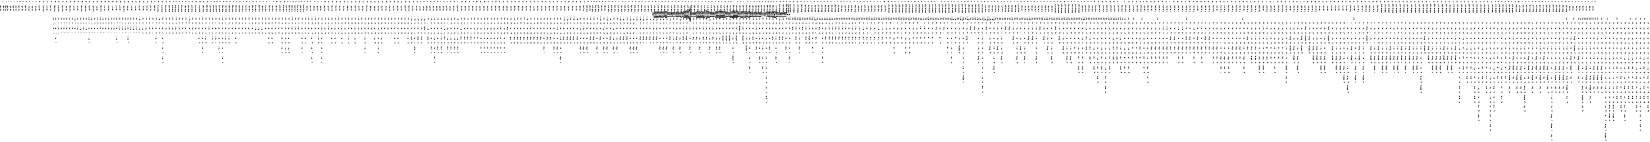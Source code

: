 digraph FST {
rankdir = LR;
size = "8.5,11";
label = "";
center = 1;
orientation = Landscape;
ranksep = "0.4";
nodesep = "0.25";
0 [label = "0", shape = circle, style = bold, fontsize = 14]
	0 -> 0 [label = "in:そして/-0.12282", fontsize = 14];
	0 -> 0 [label = "in:の/0.065169", fontsize = 14];
	0 -> 0 [label = "in:また/-0.18899", fontsize = 14];
	0 -> 0 [label = "in:で/-0.39898", fontsize = 14];
	0 -> 0 [label = "in:し/-0.10563", fontsize = 14];
	0 -> 0 [label = "in:に/-0.47864", fontsize = 14];
	0 -> 1 [label = "in:<eps>/-0.48289", fontsize = 14];
	0 -> 4 [label = "in:<eps>/-0.55957", fontsize = 14];
	0 -> 0 [label = "in:い/-0.20005", fontsize = 14];
	0 -> 0 [label = "in:を/0.10485", fontsize = 14];
	0 -> 8 [label = "in:<eps>/-0.25588", fontsize = 14];
	0 -> 0 [label = "in:中/-0.38081", fontsize = 14];
	0 -> 11 [label = "in:<eps>/-0.38334", fontsize = 14];
	0 -> 0 [label = "in:内/-0.34724", fontsize = 14];
	0 -> 14 [label = "in:<eps>/-0.3391", fontsize = 14];
	0 -> 17 [label = "in:<eps>/-0.39326", fontsize = 14];
	0 -> 20 [label = "in:<eps>/-0.36047", fontsize = 14];
	0 -> 0 [label = "in:さ/-0.21148", fontsize = 14];
	0 -> 0 [label = "in:方向/-0.11699", fontsize = 14];
	0 -> 23 [label = "in:<eps>/-0.24155", fontsize = 14];
	0 -> 398 [label = "in:<eps>/-0.2999", fontsize = 14];
	0 -> 403 [label = "in:<eps>/-0.23953", fontsize = 14];
	0 -> 407 [label = "in:<eps>/-0.231", fontsize = 14];
	0 -> 411 [label = "in:<eps>/-0.50407", fontsize = 14];
	0 -> 414 [label = "in:<eps>/-0.35", fontsize = 14];
	0 -> 1260 [label = "in:<eps>/0.27496", fontsize = 14];
	0 -> 1267 [label = "in:<eps>/0.061123", fontsize = 14];
	0 -> 1274 [label = "in:<eps>/0.18074", fontsize = 14];
	0 -> 1279 [label = "in:<eps>/-0.14465", fontsize = 14];
	0 -> 1285 [label = "in:<eps>/-0.055365", fontsize = 14];
	0 -> 1292 [label = "in:<eps>/0.057415", fontsize = 14];
	0 -> 1300 [label = "in:<eps>/0.044368", fontsize = 14];
	0 -> 1307 [label = "in:<eps>/-0.2251", fontsize = 14];
	0 -> 1316 [label = "in:<eps>/0.069686", fontsize = 14];
	0 -> 1323 [label = "in:<eps>/0.12091", fontsize = 14];
	0 -> 1329 [label = "in:<eps>/0.17981", fontsize = 14];
	0 -> 1335 [label = "in:<eps>/0.075699", fontsize = 14];
	0 -> 1890 [label = "in:<eps>/0.059067", fontsize = 14];
	0 -> 1900 [label = "in:<eps>/0.28596", fontsize = 14];
	0 -> 1907 [label = "in:<eps>/0.024299", fontsize = 14];
	0 -> 1915 [label = "in:<eps>/0.29197", fontsize = 14];
	0 -> 1923 [label = "in:<eps>/-0.024363", fontsize = 14];
	0 -> 1933 [label = "in:<eps>/-0.11147", fontsize = 14];
	0 -> 1945 [label = "in:<eps>/0.22613", fontsize = 14];
	0 -> 1953 [label = "in:<eps>/0.17417", fontsize = 14];
	0 -> 2364 [label = "in:<eps>/0.18119", fontsize = 14];
	0 -> 2354 [label = "in:<eps>/0.20919", fontsize = 14];
	0 -> 2341 [label = "in:<eps>/-0.099287", fontsize = 14];
	0 -> 2330 [label = "in:<eps>/0.05931", fontsize = 14];
	0 -> 2320 [label = "in:<eps>/0.22172", fontsize = 14];
	0 -> 2310 [label = "in:<eps>/0.19017", fontsize = 14];
	0 -> 2298 [label = "in:<eps>/0.10465", fontsize = 14];
	0 -> 2287 [label = "in:<eps>/0.14607", fontsize = 14];
	0 -> 2277 [label = "in:<eps>/0.18313", fontsize = 14];
	0 -> 1962 [label = "in:<eps>/-0.12616", fontsize = 14];
	0 -> 394 [label = "in:<eps>/-0.33665", fontsize = 14];
	0 -> 1986 [label = "step:<eps>/0.11163", fontsize = 14];
	0 -> 1994 [label = "step:<eps>/-0.0010167", fontsize = 14];
	0 -> 2004 [label = "step:<eps>/0.18098", fontsize = 14];
	0 -> 1975 [label = "step:<eps>/-0.050479", fontsize = 14];
	0 -> 0 [label = "step:（/0.0044724", fontsize = 14];
	0 -> 26 [label = "step:<eps>/-0.37082", fontsize = 14];
	0 -> 0 [label = "step:工程/-0.52368", fontsize = 14];
	0 -> 29 [label = "step:<eps>/-0.32283", fontsize = 14];
	0 -> 0 [label = "step:ステップ/-0.65774", fontsize = 14];
	0 -> 418 [label = "step:<eps>/0.01123", fontsize = 14];
	0 -> 423 [label = "step:<eps>/-0.12839", fontsize = 14];
	0 -> 429 [label = "step:<eps>/-0.050612", fontsize = 14];
	0 -> 434 [label = "step:<eps>/-0.037789", fontsize = 14];
	0 -> 439 [label = "step:<eps>/-0.14649", fontsize = 14];
	0 -> 1362 [label = "step:<eps>/0.18432", fontsize = 14];
	0 -> 1356 [label = "step:<eps>/0.22146", fontsize = 14];
	0 -> 1349 [label = "step:<eps>/0.058679", fontsize = 14];
	0 -> 1342 [label = "step:<eps>/-0.032255", fontsize = 14];
	0 -> 443 [label = "step:<eps>/-0.029474", fontsize = 14];
	0 -> 0 [label = "step:multiplex/-0.17844", fontsize = 14];
	0 -> 0 [label = "step:行程/-0.1836", fontsize = 14];
	0 -> 0 [label = "step:ｓｔｅｐ/-0.36426", fontsize = 14];
	0 -> 0 [label = "step:階段/-0.19595", fontsize = 14];
	0 -> 0 [label = "step:ｓ/-0.37673", fontsize = 14];
	0 -> 0 [label = "step:過程/-0.14482", fontsize = 14];
	0 -> 35 [label = "step:<eps>/-0.28008", fontsize = 14];
	0 -> 0 [label = "step:処理/-0.028884", fontsize = 14];
	0 -> 0 [label = "step:９/0.2586", fontsize = 14];
	0 -> 0 [label = "step:段差/-0.37868", fontsize = 14];
	0 -> 32 [label = "step:<eps>/-0.49019", fontsize = 14];
	0 -> 448 [label = "step:<eps>/-0.44034", fontsize = 14];
	0 -> 453 [label = "step:<eps>/-0.066153", fontsize = 14];
	0 -> 458 [label = "step:<eps>/-0.061972", fontsize = 14];
	0 -> 463 [label = "step:<eps>/0.35869", fontsize = 14];
	0 -> 467 [label = "step:<eps>/0.063668", fontsize = 14];
	0 -> 471 [label = "step:<eps>/-0.13315", fontsize = 14];
	0 -> 475 [label = "step:<eps>/0.057042", fontsize = 14];
	0 -> 487 [label = "s10:<eps>/-0.1269", fontsize = 14];
	0 -> 483 [label = "s10:<eps>/0.10478", fontsize = 14];
	0 -> 479 [label = "s10:<eps>/0.13461", fontsize = 14];
	0 -> 492 [label = "s10:<eps>/-0.028634", fontsize = 14];
	0 -> 497 [label = "s10:<eps>/0.014432", fontsize = 14];
	0 -> 502 [label = "s10:<eps>/-0.0095579", fontsize = 14];
	0 -> 507 [label = "s10:<eps>/0.33897", fontsize = 14];
	0 -> 512 [label = "s10:<eps>/0.074782", fontsize = 14];
	0 -> 517 [label = "s10:<eps>/0.12226", fontsize = 14];
	0 -> 522 [label = "s10:<eps>/0.12361", fontsize = 14];
	0 -> 0 [label = "s10:10/0.046647", fontsize = 14];
	0 -> 1368 [label = "s10:<eps>/0.15384", fontsize = 14];
	0 -> 1374 [label = "s10:<eps>/0.054279", fontsize = 14];
	0 -> 1381 [label = "s10:<eps>/0.037655", fontsize = 14];
	0 -> 38 [label = "s10:<eps>/-0.04961", fontsize = 14];
	0 -> 41 [label = "s10:<eps>/-0.075069", fontsize = 14];
	0 -> 0 [label = "s10:１０/-0.18395", fontsize = 14];
	0 -> 45 [label = "s10:<eps>/-0.43623", fontsize = 14];
	0 -> 48 [label = "s10:<eps>/-0.04961", fontsize = 14];
	0 -> 51 [label = "s10:<eps>/-0.047165", fontsize = 14];
	0 -> 54 [label = "s10:<eps>/-0.020579", fontsize = 14];
	0 -> 57 [label = "s10:<eps>/-0.00077926", fontsize = 14];
	0 -> 530 [label = ",:<eps>/-0.26514", fontsize = 14];
	0 -> 1090 [label = ",:<eps>/-0.019679", fontsize = 14];
	0 -> 0 [label = ",:、/-0.60301", fontsize = 14];
	0 -> 0 [label = ",:で/-0.41565", fontsize = 14];
	0 -> 0 [label = ",:と/-0.27357", fontsize = 14];
	0 -> 0 [label = ",:に/-0.42948", fontsize = 14];
	0 -> 0 [label = ",:が/0.10803", fontsize = 14];
	0 -> 0 [label = ",:，/-0.41118", fontsize = 14];
	0 -> 534 [label = ",:<eps>/-0.36202", fontsize = 14];
	0 -> 542 [label = ",:<eps>/-0.24523", fontsize = 14];
	0 -> 527 [label = ",:<eps>/-0.52489", fontsize = 14];
	0 -> 2230 [label = ",:<eps>/-0.090064", fontsize = 14];
	0 -> 2221 [label = ",:<eps>/-0.12279", fontsize = 14];
	0 -> 2212 [label = ",:<eps>/-0.074366", fontsize = 14];
	0 -> 2202 [label = ",:<eps>/0.041983", fontsize = 14];
	0 -> 2193 [label = ",:<eps>/-0.14622", fontsize = 14];
	0 -> 2182 [label = ",:<eps>/-0.11278", fontsize = 14];
	0 -> 2174 [label = ",:<eps>/0.085336", fontsize = 14];
	0 -> 2168 [label = ",:<eps>/0.30958", fontsize = 14];
	0 -> 2160 [label = ",:<eps>/-0.038915", fontsize = 14];
	0 -> 2150 [label = ",:<eps>/-0.04072", fontsize = 14];
	0 -> 2141 [label = ",:<eps>/-0.01667", fontsize = 14];
	0 -> 2132 [label = ",:<eps>/-0.016763", fontsize = 14];
	0 -> 2123 [label = ",:<eps>/-0.35905", fontsize = 14];
	0 -> 2109 [label = ",:<eps>/-0.33342", fontsize = 14];
	0 -> 2100 [label = ",:<eps>/-0.21317", fontsize = 14];
	0 -> 2092 [label = ",:<eps>/-0.19602", fontsize = 14];
	0 -> 2083 [label = ",:<eps>/-0.31667", fontsize = 14];
	0 -> 2075 [label = ",:<eps>/-0.091872", fontsize = 14];
	0 -> 2066 [label = ",:<eps>/-0.19748", fontsize = 14];
	0 -> 2058 [label = ",:<eps>/-0.21345", fontsize = 14];
	0 -> 2047 [label = ",:<eps>/-0.19571", fontsize = 14];
	0 -> 2038 [label = ",:<eps>/-0.094465", fontsize = 14];
	0 -> 2029 [label = ",:<eps>/-0.025818", fontsize = 14];
	0 -> 2021 [label = ",:<eps>/-0.10184", fontsize = 14];
	0 -> 2012 [label = ",:<eps>/0.17228", fontsize = 14];
	0 -> 546 [label = ",:<eps>/-0.24711", fontsize = 14];
	0 -> 550 [label = ",:<eps>/-0.23717", fontsize = 14];
	0 -> 554 [label = ",:<eps>/-0.25984", fontsize = 14];
	0 -> 558 [label = ",:<eps>/-0.37099", fontsize = 14];
	0 -> 562 [label = ",:<eps>/-0.2521", fontsize = 14];
	0 -> 566 [label = ",:<eps>/-0.32557", fontsize = 14];
	0 -> 570 [label = ",:<eps>/-0.39009", fontsize = 14];
	0 -> 575 [label = ",:<eps>/-0.27005", fontsize = 14];
	0 -> 579 [label = ",:<eps>/-0.41094", fontsize = 14];
	0 -> 583 [label = ",:<eps>/-0.32181", fontsize = 14];
	0 -> 1075 [label = ",:<eps>/-0.11252", fontsize = 14];
	0 -> 1079 [label = ",:<eps>/-0.0074795", fontsize = 14];
	0 -> 1083 [label = ",:<eps>/0.10542", fontsize = 14];
	0 -> 1598 [label = ",:<eps>/-0.23193", fontsize = 14];
	0 -> 1086 [label = ",:<eps>/-0.17527", fontsize = 14];
	0 -> 538 [label = ",:<eps>/-0.26186", fontsize = 14];
	0 -> 1536 [label = ",:<eps>/-0.12137", fontsize = 14];
	0 -> 1529 [label = ",:<eps>/-0.29408", fontsize = 14];
	0 -> 1523 [label = ",:<eps>/-0.30245", fontsize = 14];
	0 -> 1517 [label = ",:<eps>/-0.29192", fontsize = 14];
	0 -> 1511 [label = ",:<eps>/-0.20788", fontsize = 14];
	0 -> 1504 [label = ",:<eps>/-0.28946", fontsize = 14];
	0 -> 1497 [label = ",:<eps>/-0.39969", fontsize = 14];
	0 -> 1490 [label = ",:<eps>/-0.25878", fontsize = 14];
	0 -> 1484 [label = ",:<eps>/-0.25189", fontsize = 14];
	0 -> 1478 [label = ",:<eps>/-0.26715", fontsize = 14];
	0 -> 1473 [label = ",:<eps>/-0.30889", fontsize = 14];
	0 -> 1468 [label = ",:<eps>/-0.22632", fontsize = 14];
	0 -> 1462 [label = ",:<eps>/-0.38087", fontsize = 14];
	0 -> 1457 [label = ",:<eps>/-0.19028", fontsize = 14];
	0 -> 1451 [label = ",:<eps>/-0.2283", fontsize = 14];
	0 -> 1446 [label = ",:<eps>/-0.41747", fontsize = 14];
	0 -> 1441 [label = ",:<eps>/-0.20202", fontsize = 14];
	0 -> 1435 [label = ",:<eps>/-0.27424", fontsize = 14];
	0 -> 1429 [label = ",:<eps>/-0.26708", fontsize = 14];
	0 -> 1424 [label = ",:<eps>/-0.47525", fontsize = 14];
	0 -> 1419 [label = ",:<eps>/-0.23025", fontsize = 14];
	0 -> 1413 [label = ",:<eps>/-0.24222", fontsize = 14];
	0 -> 1407 [label = ",:<eps>/-0.24273", fontsize = 14];
	0 -> 1401 [label = ",:<eps>/-0.29079", fontsize = 14];
	0 -> 1395 [label = ",:<eps>/-0.23741", fontsize = 14];
	0 -> 1389 [label = ",:<eps>/-0.22703", fontsize = 14];
	0 -> 1093 [label = ",:<eps>/-0.10757", fontsize = 14];
	0 -> 1098 [label = ",:<eps>/-0.28465", fontsize = 14];
	0 -> 1104 [label = ",:<eps>/-0.073005", fontsize = 14];
	0 -> 656 [label = "the:<eps>/-0.35452", fontsize = 14];
	0 -> 0 [label = "the:、/-0.56087", fontsize = 14];
	0 -> 0 [label = "the:た/-0.31363", fontsize = 14];
	0 -> 0 [label = "the:（/-0.22286", fontsize = 14];
	0 -> 0 [label = "the:その/-0.31193", fontsize = 14];
	0 -> 0 [label = "the:の/-0.46103", fontsize = 14];
	0 -> 0 [label = "the:は/-0.3999", fontsize = 14];
	0 -> 60 [label = "the:<eps>/-0.3569", fontsize = 14];
	0 -> 63 [label = "the:<eps>/-0.31222", fontsize = 14];
	0 -> 66 [label = "the:<eps>/-0.43285", fontsize = 14];
	0 -> 69 [label = "the:<eps>/-0.38489", fontsize = 14];
	0 -> 0 [label = "the:この/-0.36216", fontsize = 14];
	0 -> 0 [label = "the:前記/-0.39973", fontsize = 14];
	0 -> 0 [label = "the:する/-0.24789", fontsize = 14];
	0 -> 588 [label = "the:<eps>/-0.3195", fontsize = 14];
	0 -> 593 [label = "the:<eps>/-0.3333", fontsize = 14];
	0 -> 599 [label = "the:<eps>/-0.51715", fontsize = 14];
	0 -> 603 [label = "the:<eps>/-0.28039", fontsize = 14];
	0 -> 0 [label = "the:尚/-0.22102", fontsize = 14];
	0 -> 607 [label = "the:<eps>/-0.19523", fontsize = 14];
	0 -> 611 [label = "the:<eps>/-0.27929", fontsize = 14];
	0 -> 0 [label = "the:各/-0.23004", fontsize = 14];
	0 -> 0 [label = "the:本/-0.2343", fontsize = 14];
	0 -> 0 [label = "the:ア/-0.21137", fontsize = 14];
	0 -> 615 [label = "the:<eps>/-0.49804", fontsize = 14];
	0 -> 619 [label = "the:<eps>/-0.30557", fontsize = 14];
	0 -> 624 [label = "the:<eps>/-0.29159", fontsize = 14];
	0 -> 629 [label = "the:<eps>/-0.43968", fontsize = 14];
	0 -> 634 [label = "the:<eps>/-0.30359", fontsize = 14];
	0 -> 638 [label = "the:<eps>/-0.17083", fontsize = 14];
	0 -> 642 [label = "the:<eps>/-0.29656", fontsize = 14];
	0 -> 647 [label = "the:<eps>/-0.22472", fontsize = 14];
	0 -> 651 [label = "the:<eps>/-0.26191", fontsize = 14];
	0 -> 661 [label = "the:<eps>/-0.21299", fontsize = 14];
	0 -> 665 [label = "the:<eps>/-0.26221", fontsize = 14];
	0 -> 670 [label = "the:<eps>/-0.31344", fontsize = 14];
	0 -> 759 [label = "the:<eps>/-0.23552", fontsize = 14];
	0 -> 754 [label = "the:<eps>/-0.32918", fontsize = 14];
	0 -> 750 [label = "the:<eps>/-0.24023", fontsize = 14];
	0 -> 745 [label = "the:<eps>/-0.26771", fontsize = 14];
	0 -> 741 [label = "the:<eps>/-0.23293", fontsize = 14];
	0 -> 736 [label = "the:<eps>/-0.27843", fontsize = 14];
	0 -> 731 [label = "the:<eps>/-0.30688", fontsize = 14];
	0 -> 726 [label = "the:<eps>/-0.2965", fontsize = 14];
	0 -> 722 [label = "the:<eps>/-0.25749", fontsize = 14];
	0 -> 718 [label = "the:<eps>/-0.24306", fontsize = 14];
	0 -> 714 [label = "the:<eps>/-0.25396", fontsize = 14];
	0 -> 710 [label = "the:<eps>/-0.24358", fontsize = 14];
	0 -> 706 [label = "the:<eps>/-0.2913", fontsize = 14];
	0 -> 702 [label = "the:<eps>/-0.27181", fontsize = 14];
	0 -> 697 [label = "the:<eps>/-0.30141", fontsize = 14];
	0 -> 692 [label = "the:<eps>/-0.37703", fontsize = 14];
	0 -> 687 [label = "the:<eps>/-0.4394", fontsize = 14];
	0 -> 683 [label = "the:<eps>/-0.2759", fontsize = 14];
	0 -> 679 [label = "the:<eps>/-0.30985", fontsize = 14];
	0 -> 675 [label = "the:<eps>/-0.34719", fontsize = 14];
	0 -> 0 [label = "read:ら/0.054963", fontsize = 14];
	0 -> 0 [label = "read:発生/0.31838", fontsize = 14];
	0 -> 0 [label = "read:読み込/-0.34899", fontsize = 14];
	0 -> 0 [label = "read:読出し/-0.44576", fontsize = 14];
	0 -> 76 [label = "read:<eps>/-0.32516", fontsize = 14];
	0 -> 98 [label = "read:<eps>/-0.3181", fontsize = 14];
	0 -> 101 [label = "read:<eps>/-0.31933", fontsize = 14];
	0 -> 104 [label = "read:<eps>/-0.29674", fontsize = 14];
	0 -> 0 [label = "read:読/-0.49338", fontsize = 14];
	0 -> 107 [label = "read:<eps>/-0.35774", fontsize = 14];
	0 -> 110 [label = "read:<eps>/-0.59745", fontsize = 14];
	0 -> 113 [label = "read:<eps>/-0.40288", fontsize = 14];
	0 -> 117 [label = "read:<eps>/-0.32578", fontsize = 14];
	0 -> 0 [label = "read:再生/-0.23415", fontsize = 14];
	0 -> 126 [label = "read:<eps>/-0.39307", fontsize = 14];
	0 -> 0 [label = "read:read/-0.33767", fontsize = 14];
	0 -> 72 [label = "read:<eps>/-0.39521", fontsize = 14];
	0 -> 0 [label = "read:リード/-0.55739", fontsize = 14];
	0 -> 95 [label = "read:<eps>/-0.30689", fontsize = 14];
	0 -> 0 [label = "read:読み取/-0.37581", fontsize = 14];
	0 -> 0 [label = "read:読取/-0.24825", fontsize = 14];
	0 -> 0 [label = "read:ｒｅａｄ/-0.41417", fontsize = 14];
	0 -> 92 [label = "read:<eps>/-0.40454", fontsize = 14];
	0 -> 0 [label = "read:読み出し/-0.62337", fontsize = 14];
	0 -> 89 [label = "read:<eps>/-0.3915", fontsize = 14];
	0 -> 0 [label = "read:読み出/-0.51067", fontsize = 14];
	0 -> 85 [label = "read:<eps>/-0.38632", fontsize = 14];
	0 -> 82 [label = "read:<eps>/-0.39755", fontsize = 14];
	0 -> 79 [label = "read:<eps>/-0.32653", fontsize = 14];
	0 -> 0 [label = "read:ん/-0.017004", fontsize = 14];
	0 -> 0 [label = "read:読出/-0.40011", fontsize = 14];
	0 -> 120 [label = "read:<eps>/-0.4217", fontsize = 14];
	0 -> 0 [label = "read:ド/-0.33644", fontsize = 14];
	0 -> 0 [label = "read:読み/-0.25232", fontsize = 14];
	0 -> 0 [label = "luminance:照度/-0.20859", fontsize = 14];
	0 -> 135 [label = "luminance:<eps>/-0.41223", fontsize = 14];
	0 -> 0 [label = "luminance:輝度/-0.71001", fontsize = 14];
	0 -> 132 [label = "luminance:<eps>/-0.3598", fontsize = 14];
	0 -> 129 [label = "luminance:<eps>/0.032826", fontsize = 14];
	0 -> 0 [label = "luminance:発光/0.025717", fontsize = 14];
	0 -> 0 [label = "luminance:光線/0.030708", fontsize = 14];
	0 -> 0 [label = "luminance:強度/-0.1681", fontsize = 14];
	0 -> 0 [label = "luminance:明る/-0.0096233", fontsize = 14];
	0 -> 138 [label = "luminance:<eps>/-0.35145", fontsize = 14];
	0 -> 1541 [label = "luminance:<eps>/0.13931", fontsize = 14];
	0 -> 1547 [label = "luminance:<eps>/0.11891", fontsize = 14];
	0 -> 763 [label = "luminance:<eps>/-0.22671", fontsize = 14];
	0 -> 0 [label = "signals:データ/0.40807", fontsize = 14];
	0 -> 0 [label = "signals:信号/-0.61987", fontsize = 14];
	0 -> 0 [label = "signals:波形/0.10457", fontsize = 14];
	0 -> 947 [label = "signals:<eps>/-0.068263", fontsize = 14];
	0 -> 942 [label = "signals:<eps>/-0.20085", fontsize = 14];
	0 -> 807 [label = "signals:<eps>/-0.12837", fontsize = 14];
	0 -> 802 [label = "signals:<eps>/-0.11021", fontsize = 14];
	0 -> 798 [label = "signals:<eps>/-0.29043", fontsize = 14];
	0 -> 793 [label = "signals:<eps>/-0.1454", fontsize = 14];
	0 -> 789 [label = "signals:<eps>/-0.3904", fontsize = 14];
	0 -> 780 [label = "signals:<eps>/-0.15805", fontsize = 14];
	0 -> 776 [label = "signals:<eps>/-0.33067", fontsize = 14];
	0 -> 772 [label = "signals:<eps>/0.48898", fontsize = 14];
	0 -> 767 [label = "signals:<eps>/-0.095609", fontsize = 14];
	0 -> 785 [label = "signals:<eps>/0.15048", fontsize = 14];
	0 -> 0 [label = "are:は/-0.45172", fontsize = 14];
	0 -> 841 [label = "are:<eps>/-0.22867", fontsize = 14];
	0 -> 144 [label = "are:<eps>/-0.29514", fontsize = 14];
	0 -> 0 [label = "are:て/0.12694", fontsize = 14];
	0 -> 0 [label = "are:に/0.1993", fontsize = 14];
	0 -> 0 [label = "are:が/-0.48233", fontsize = 14];
	0 -> 0 [label = "are:を/-0.39481", fontsize = 14];
	0 -> 147 [label = "are:<eps>/-0.23128", fontsize = 14];
	0 -> 0 [label = "are:れ/-0.11985", fontsize = 14];
	0 -> 0 [label = "are:それぞれ/-0.23583", fontsize = 14];
	0 -> 150 [label = "are:<eps>/-0.20142", fontsize = 14];
	0 -> 837 [label = "are:<eps>/-0.064062", fontsize = 14];
	0 -> 834 [label = "are:<eps>/0.32007", fontsize = 14];
	0 -> 830 [label = "are:<eps>/0.41246", fontsize = 14];
	0 -> 824 [label = "are:<eps>/-0.23199", fontsize = 14];
	0 -> 820 [label = "are:<eps>/0.32174", fontsize = 14];
	0 -> 816 [label = "are:<eps>/0.88059", fontsize = 14];
	0 -> 812 [label = "are:<eps>/0.27428", fontsize = 14];
	0 -> 141 [label = "are:<eps>/-0.24562", fontsize = 14];
	0 -> 1553 [label = "are:<eps>/0.079581", fontsize = 14];
	0 -> 1560 [label = "are:<eps>/0.12979", fontsize = 14];
	0 -> 0 [label = "converted:処理/0.309", fontsize = 14];
	0 -> 0 [label = "converted:化/0.10984", fontsize = 14];
	0 -> 165 [label = "converted:<eps>/0.018574", fontsize = 14];
	0 -> 0 [label = "converted:変換/-0.46515", fontsize = 14];
	0 -> 169 [label = "converted:<eps>/-0.28579", fontsize = 14];
	0 -> 172 [label = "converted:<eps>/-0.33749", fontsize = 14];
	0 -> 176 [label = "converted:<eps>/-0.55527", fontsize = 14];
	0 -> 180 [label = "converted:<eps>/-0.48687", fontsize = 14];
	0 -> 185 [label = "converted:<eps>/-0.38683", fontsize = 14];
	0 -> 191 [label = "converted:<eps>/-0.27022", fontsize = 14];
	0 -> 0 [label = "converted:くる/0.13473", fontsize = 14];
	0 -> 0 [label = "converted:整流/0.010937", fontsize = 14];
	0 -> 0 [label = "converted:換算/-0.39632", fontsize = 14];
	0 -> 195 [label = "converted:<eps>/-0.39707", fontsize = 14];
	0 -> 0 [label = "converted:置き換え/0.13368", fontsize = 14];
	0 -> 868 [label = "converted:<eps>/-0.1568", fontsize = 14];
	0 -> 862 [label = "converted:<eps>/-0.32315", fontsize = 14];
	0 -> 875 [label = "converted:<eps>/-0.21861", fontsize = 14];
	0 -> 857 [label = "converted:<eps>/-0.084229", fontsize = 14];
	0 -> 853 [label = "converted:<eps>/-0.23116", fontsize = 14];
	0 -> 846 [label = "converted:<eps>/-0.1075", fontsize = 14];
	0 -> 904 [label = "converted:<eps>/-0.10795", fontsize = 14];
	0 -> 934 [label = "converted:<eps>/-0.10945", fontsize = 14];
	0 -> 931 [label = "converted:<eps>/-0.14548", fontsize = 14];
	0 -> 926 [label = "converted:<eps>/-0.023812", fontsize = 14];
	0 -> 0 [label = "converted:た/0.047155", fontsize = 14];
	0 -> 0 [label = "converted:し/0.27642", fontsize = 14];
	0 -> 0 [label = "converted:れ/0.063127", fontsize = 14];
	0 -> 0 [label = "converted:さ/0.073222", fontsize = 14];
	0 -> 922 [label = "converted:<eps>/0.027634", fontsize = 14];
	0 -> 919 [label = "converted:<eps>/-0.041529", fontsize = 14];
	0 -> 913 [label = "converted:<eps>/0.2969", fontsize = 14];
	0 -> 160 [label = "converted:<eps>/-0.10475", fontsize = 14];
	0 -> 156 [label = "converted:<eps>/-0.017695", fontsize = 14];
	0 -> 153 [label = "converted:<eps>/0.019097", fontsize = 14];
	0 -> 908 [label = "converted:<eps>/0.33369", fontsize = 14];
	0 -> 900 [label = "converted:<eps>/0.38254", fontsize = 14];
	0 -> 894 [label = "converted:<eps>/-0.28213", fontsize = 14];
	0 -> 890 [label = "converted:<eps>/-0.24954", fontsize = 14];
	0 -> 885 [label = "converted:<eps>/0.21576", fontsize = 14];
	0 -> 0 [label = "into:取り込/-0.013453", fontsize = 14];
	0 -> 215 [label = "into:<eps>/0.014197", fontsize = 14];
	0 -> 0 [label = "into:化/-0.0003187", fontsize = 14];
	0 -> 212 [label = "into:<eps>/0.018606", fontsize = 14];
	0 -> 209 [label = "into:<eps>/-0.3616", fontsize = 14];
	0 -> 0 [label = "into:内/-0.17555", fontsize = 14];
	0 -> 206 [label = "into:<eps>/-0.10704", fontsize = 14];
	0 -> 0 [label = "into:へ/-0.33241", fontsize = 14];
	0 -> 0 [label = "into:を/-0.085751", fontsize = 14];
	0 -> 202 [label = "into:<eps>/-0.13314", fontsize = 14];
	0 -> 199 [label = "into:<eps>/-0.14414", fontsize = 14];
	0 -> 0 [label = "into:する/0.14016", fontsize = 14];
	0 -> 0 [label = "into:し/-0.035055", fontsize = 14];
	0 -> 0 [label = "into:に/-0.37083", fontsize = 14];
	0 -> 0 [label = "yellow:イエロ/-0.40049", fontsize = 14];
	0 -> 0 [label = "yellow:黄色/-0.53387", fontsize = 14];
	0 -> 227 [label = "yellow:<eps>/-0.52379", fontsize = 14];
	0 -> 224 [label = "yellow:<eps>/-0.3926", fontsize = 14];
	0 -> 0 [label = "yellow:黄色光/-0.2778", fontsize = 14];
	0 -> 221 [label = "yellow:<eps>/-0.5256", fontsize = 14];
	0 -> 0 [label = "yellow:ｙ/0.050933", fontsize = 14];
	0 -> 218 [label = "yellow:<eps>/0.065673", fontsize = 14];
	0 -> 0 [label = "yellow:オイルイエロー/-0.33498", fontsize = 14];
	0 -> 0 [label = "yellow:黄/-0.34295", fontsize = 14];
	0 -> 0 [label = "yellow:イエロー/-0.72715", fontsize = 14];
	0 -> 0 [label = "density:濃度/-0.56916", fontsize = 14];
	0 -> 938 [label = "density:<eps>/0.071048", fontsize = 14];
	0 -> 0 [label = "density:率/0.12081", fontsize = 14];
	0 -> 0 [label = "density:化/0.052829", fontsize = 14];
	0 -> 0 [label = "density:おけ/0.34136", fontsize = 14];
	0 -> 0 [label = "density:度/0.094356", fontsize = 14];
	0 -> 0 [label = "density:放電/0.31813", fontsize = 14];
	0 -> 0 [label = "density:輝度/-0.027126", fontsize = 14];
	0 -> 0 [label = "density:密度/-0.7145", fontsize = 14];
	0 -> 0 [label = "density:疎密/-0.28305", fontsize = 14];
	0 -> 0 [label = "density:密/-0.10451", fontsize = 14];
	0 -> 257 [label = "by:<eps>/-0.4855", fontsize = 14];
	0 -> 252 [label = "by:<eps>/-0.48271", fontsize = 14];
	0 -> 230 [label = "by:<eps>/-0.44887", fontsize = 14];
	0 -> 0 [label = "by:する/-0.063337", fontsize = 14];
	0 -> 0 [label = "by:し/-0.059941", fontsize = 14];
	0 -> 0 [label = "by:で/-0.22941", fontsize = 14];
	0 -> 233 [label = "by:<eps>/-0.6033", fontsize = 14];
	0 -> 0 [label = "by:だけ/-0.22931", fontsize = 14];
	0 -> 0 [label = "by:よ/-0.29911", fontsize = 14];
	0 -> 241 [label = "by:<eps>/-0.42801", fontsize = 14];
	0 -> 244 [label = "by:<eps>/-0.46807", fontsize = 14];
	0 -> 954 [label = "by:<eps>/-0.37802", fontsize = 14];
	0 -> 247 [label = "by:<eps>/-0.36928", fontsize = 14];
	0 -> 951 [label = "by:<eps>/0.040397", fontsize = 14];
	0 -> 0 [label = "by:を/-0.19469", fontsize = 14];
	0 -> 0 [label = "by:さ/-0.21351", fontsize = 14];
	0 -> 237 [label = "by:<eps>/-0.61361", fontsize = 14];
	0 -> 0 [label = "luminance-density:luminance-density/0.00051426", fontsize = 14];
	0 -> 960 [label = "conversion:<eps>/0.34723", fontsize = 14];
	0 -> 0 [label = "conversion:コンバージョン/-0.25856", fontsize = 14];
	0 -> 0 [label = "conversion:浄化/0.0072066", fontsize = 14];
	0 -> 0 [label = "conversion:換算/-0.28043", fontsize = 14];
	0 -> 0 [label = "conversion:コンバータ/0.04127", fontsize = 14];
	0 -> 262 [label = "conversion:<eps>/-0.31244", fontsize = 14];
	0 -> 0 [label = "conversion:変換/-0.67981", fontsize = 14];
	0 -> 0 [label = "conversion:補正/0.25529", fontsize = 14];
	0 -> 0 [label = "conversion:う/0.36199", fontsize = 14];
	0 -> 1567 [label = "conversion:<eps>/-0.036116", fontsize = 14];
	0 -> 964 [label = "conversion:<eps>/-0.48129", fontsize = 14];
	0 -> 968 [label = "conversion:<eps>/-0.18266", fontsize = 14];
	0 -> 972 [label = "conversion:<eps>/-0.18861", fontsize = 14];
	0 -> 976 [label = "conversion:<eps>/0.10493", fontsize = 14];
	0 -> 980 [label = "conversion:<eps>/-0.51321", fontsize = 14];
	0 -> 984 [label = "unit:<eps>/0.55061", fontsize = 14];
	0 -> 988 [label = "unit:<eps>/-0.49304", fontsize = 14];
	0 -> 992 [label = "unit:<eps>/-0.28531", fontsize = 14];
	0 -> 0 [label = "unit:素子/-0.0055863", fontsize = 14];
	0 -> 0 [label = "unit:体/0.017542", fontsize = 14];
	0 -> 0 [label = "unit:器/-0.23045", fontsize = 14];
	0 -> 1020 [label = "unit:<eps>/-0.60107", fontsize = 14];
	0 -> 1024 [label = "unit:<eps>/0.19418", fontsize = 14];
	0 -> 0 [label = "unit:ユニット/-0.64616", fontsize = 14];
	0 -> 1573 [label = "unit:<eps>/-0.072993", fontsize = 14];
	0 -> 1579 [label = "unit:<eps>/-0.10291", fontsize = 14];
	0 -> 1586 [label = "unit:<eps>/-0.034425", fontsize = 14];
	0 -> 1592 [label = "unit:<eps>/-0.20899", fontsize = 14];
	0 -> 0 [label = "unit:単位/-0.53318", fontsize = 14];
	0 -> 0 [label = "unit:群/-0.15371", fontsize = 14];
	0 -> 996 [label = "unit:<eps>/0.10941", fontsize = 14];
	0 -> 1000 [label = "unit:<eps>/-0.2449", fontsize = 14];
	0 -> 1004 [label = "unit:<eps>/0.18663", fontsize = 14];
	0 -> 1008 [label = "unit:<eps>/-0.12205", fontsize = 14];
	0 -> 1012 [label = "unit:<eps>/-0.042728", fontsize = 14];
	0 -> 1016 [label = "unit:<eps>/-0.17774", fontsize = 14];
	0 -> 265 [label = "unit:<eps>/0.18337", fontsize = 14];
	0 -> 268 [label = "unit:<eps>/-0.21858", fontsize = 14];
	0 -> 0 [label = "unit:部/-0.54203", fontsize = 14];
	0 -> 0 [label = "unit:装置/-0.36849", fontsize = 14];
	0 -> 0 [label = "unit:回路/0.15092", fontsize = 14];
	0 -> 0 [label = "unit:手段/-0.37253", fontsize = 14];
	0 -> 1059 [label = "42:<eps>/-0.41391", fontsize = 14];
	0 -> 1045 [label = "42:<eps>/-0.26943", fontsize = 14];
	0 -> 0 [label = "42:42/-0.36064", fontsize = 14];
	0 -> 0 [label = "42:４４/0.14609", fontsize = 14];
	0 -> 1028 [label = "42:<eps>/0.15012", fontsize = 14];
	0 -> 1032 [label = "42:<eps>/-0.57256", fontsize = 14];
	0 -> 1036 [label = "42:<eps>/-0.38248", fontsize = 14];
	0 -> 1041 [label = "42:<eps>/-0.39048", fontsize = 14];
	0 -> 1049 [label = "42:<eps>/-0.40301", fontsize = 14];
	0 -> 1054 [label = "42:<eps>/-0.30219", fontsize = 14];
	0 -> 1063 [label = "42:<eps>/-0.53446", fontsize = 14];
	0 -> 1067 [label = "42:<eps>/-0.25879", fontsize = 14];
	0 -> 1071 [label = "42:<eps>/-0.33019", fontsize = 14];
	0 -> 0 [label = "42:４２/-0.74859", fontsize = 14];
	0 -> 0 [label = "42:４１/0.12052", fontsize = 14];
	0 -> 1809 [label = "as:<eps>/-0.32162", fontsize = 14];
	0 -> 1816 [label = "as:<eps>/-0.13708", fontsize = 14];
	0 -> 1823 [label = "as:<eps>/-0.12261", fontsize = 14];
	0 -> 1832 [label = "as:<eps>/0.16019", fontsize = 14];
	0 -> 1837 [label = "as:<eps>/-0.30665", fontsize = 14];
	0 -> 1843 [label = "as:<eps>/-0.18562", fontsize = 14];
	0 -> 1850 [label = "as:<eps>/-0.19033", fontsize = 14];
	0 -> 1857 [label = "as:<eps>/-0.040246", fontsize = 14];
	0 -> 1864 [label = "as:<eps>/-0.1308", fontsize = 14];
	0 -> 1870 [label = "as:<eps>/-0.41175", fontsize = 14];
	0 -> 1877 [label = "as:<eps>/-0.17148", fontsize = 14];
	0 -> 1884 [label = "as:<eps>/-0.042965", fontsize = 14];
	0 -> 1113 [label = "as:<eps>/-0.31036", fontsize = 14];
	0 -> 1108 [label = "as:<eps>/-0.027682", fontsize = 14];
	0 -> 1803 [label = "as:<eps>/-0.12233", fontsize = 14];
	0 -> 1796 [label = "as:<eps>/-0.2225", fontsize = 14];
	0 -> 1790 [label = "as:<eps>/-0.18575", fontsize = 14];
	0 -> 1783 [label = "as:<eps>/-0.059839", fontsize = 14];
	0 -> 1776 [label = "as:<eps>/-0.06792", fontsize = 14];
	0 -> 1719 [label = "as:<eps>/-0.00056048", fontsize = 14];
	0 -> 1770 [label = "as:<eps>/0.52598", fontsize = 14];
	0 -> 1763 [label = "as:<eps>/-0.032001", fontsize = 14];
	0 -> 1711 [label = "as:<eps>/-0.055204", fontsize = 14];
	0 -> 1756 [label = "as:<eps>/-0.12492", fontsize = 14];
	0 -> 1750 [label = "as:<eps>/0.081585", fontsize = 14];
	0 -> 1743 [label = "as:<eps>/-0.046128", fontsize = 14];
	0 -> 1737 [label = "as:<eps>/-0.17982", fontsize = 14];
	0 -> 1733 [label = "as:<eps>/0.25687", fontsize = 14];
	0 -> 1725 [label = "as:<eps>/-0.27236", fontsize = 14];
	0 -> 0 [label = "as:as/-0.21444", fontsize = 14];
	0 -> 0 [label = "as:で/-0.062963", fontsize = 14];
	0 -> 0 [label = "as:よう/-0.36808", fontsize = 14];
	0 -> 0 [label = "as:と/-0.31857", fontsize = 14];
	0 -> 271 [label = "as:<eps>/-0.33203", fontsize = 14];
	0 -> 276 [label = "as:<eps>/-0.54554", fontsize = 14];
	0 -> 0 [label = "as:て/-0.29236", fontsize = 14];
	0 -> 0 [label = "as:し/-0.18418", fontsize = 14];
	0 -> 0 [label = "as:に/0.076193", fontsize = 14];
	0 -> 0 [label = "as:ごと/-0.14753", fontsize = 14];
	0 -> 2239 [label = "as:<eps>/-0.27759", fontsize = 14];
	0 -> 2253 [label = "as:<eps>/-0.31767", fontsize = 14];
	0 -> 2265 [label = "as:<eps>/-0.32215", fontsize = 14];
	0 -> 1606 [label = "as:<eps>/0.021314", fontsize = 14];
	0 -> 1611 [label = "as:<eps>/0.18964", fontsize = 14];
	0 -> 1617 [label = "as:<eps>/0.14856", fontsize = 14];
	0 -> 1624 [label = "as:<eps>/0.26191", fontsize = 14];
	0 -> 1629 [label = "as:<eps>/0.16463", fontsize = 14];
	0 -> 1633 [label = "as:<eps>/0.15106", fontsize = 14];
	0 -> 1638 [label = "as:<eps>/0.17817", fontsize = 14];
	0 -> 1644 [label = "as:<eps>/0.17976", fontsize = 14];
	0 -> 1650 [label = "as:<eps>/0.14183", fontsize = 14];
	0 -> 1657 [label = "as:<eps>/-0.050842", fontsize = 14];
	0 -> 1664 [label = "as:<eps>/0.21092", fontsize = 14];
	0 -> 1668 [label = "as:<eps>/-0.19745", fontsize = 14];
	0 -> 1674 [label = "as:<eps>/-0.13951", fontsize = 14];
	0 -> 1681 [label = "as:<eps>/-0.052865", fontsize = 14];
	0 -> 1688 [label = "as:<eps>/-0.093937", fontsize = 14];
	0 -> 1696 [label = "as:<eps>/-0.14076", fontsize = 14];
	0 -> 1705 [label = "as:<eps>/-0.025248", fontsize = 14];
	0 -> 1238 [label = "described:<eps>/-0.36456", fontsize = 14];
	0 -> 1249 [label = "described:<eps>/-0.2763", fontsize = 14];
	0 -> 1243 [label = "described:<eps>/-0.27834", fontsize = 14];
	0 -> 308 [label = "described:<eps>/-0.026439", fontsize = 14];
	0 -> 1234 [label = "described:<eps>/-0.19942", fontsize = 14];
	0 -> 1231 [label = "described:<eps>/-0.22992", fontsize = 14];
	0 -> 1225 [label = "described:<eps>/-0.2606", fontsize = 14];
	0 -> 1220 [label = "described:<eps>/-0.29314", fontsize = 14];
	0 -> 1216 [label = "described:<eps>/-0.18372", fontsize = 14];
	0 -> 1213 [label = "described:<eps>/-0.21422", fontsize = 14];
	0 -> 1207 [label = "described:<eps>/-0.13218", fontsize = 14];
	0 -> 1203 [label = "described:<eps>/-0.034627", fontsize = 14];
	0 -> 1199 [label = "described:<eps>/-0.028036", fontsize = 14];
	0 -> 1193 [label = "described:<eps>/-0.13885", fontsize = 14];
	0 -> 1188 [label = "described:<eps>/-0.096455", fontsize = 14];
	0 -> 1182 [label = "described:<eps>/-0.13704", fontsize = 14];
	0 -> 1178 [label = "described:<eps>/-0.059932", fontsize = 14];
	0 -> 1175 [label = "described:<eps>/-0.16333", fontsize = 14];
	0 -> 1172 [label = "described:<eps>/0.46661", fontsize = 14];
	0 -> 1166 [label = "described:<eps>/-0.21076", fontsize = 14];
	0 -> 1161 [label = "described:<eps>/-0.18822", fontsize = 14];
	0 -> 1154 [label = "described:<eps>/-0.15843", fontsize = 14];
	0 -> 1149 [label = "described:<eps>/-0.15017", fontsize = 14];
	0 -> 1146 [label = "described:<eps>/-0.092452", fontsize = 14];
	0 -> 1137 [label = "described:<eps>/-0.19798", fontsize = 14];
	0 -> 1131 [label = "described:<eps>/0.061531", fontsize = 14];
	0 -> 1128 [label = "described:<eps>/0.18904", fontsize = 14];
	0 -> 1125 [label = "described:<eps>/0.096907", fontsize = 14];
	0 -> 1121 [label = "described:<eps>/0.14019", fontsize = 14];
	0 -> 280 [label = "described:<eps>/-0.2905", fontsize = 14];
	0 -> 283 [label = "described:<eps>/-0.41015", fontsize = 14];
	0 -> 289 [label = "described:<eps>/-0.28042", fontsize = 14];
	0 -> 0 [label = "described:記載/-0.23681", fontsize = 14];
	0 -> 292 [label = "described:<eps>/-0.3205", fontsize = 14];
	0 -> 296 [label = "described:<eps>/-0.4446", fontsize = 14];
	0 -> 302 [label = "described:<eps>/-0.28997", fontsize = 14];
	0 -> 0 [label = "described:説明/-0.24367", fontsize = 14];
	0 -> 305 [label = "described:<eps>/-0.37548", fontsize = 14];
	0 -> 1255 [label = "above:<eps>/-0.082803", fontsize = 14];
	0 -> 0 [label = "above:た/-0.13572", fontsize = 14];
	0 -> 0 [label = "above:の/-0.03055", fontsize = 14];
	0 -> 312 [label = "above:<eps>/-0.34741", fontsize = 14];
	0 -> 316 [label = "above:<eps>/-0.15154", fontsize = 14];
	0 -> 319 [label = "above:<eps>/-0.18829", fontsize = 14];
	0 -> 0 [label = "above:よう/-0.19246", fontsize = 14];
	0 -> 323 [label = "above:<eps>/-0.17663", fontsize = 14];
	0 -> 0 [label = "above:な/-0.064571", fontsize = 14];
	0 -> 0 [label = "above:前記/-0.19381", fontsize = 14];
	0 -> 326 [label = "above:<eps>/-0.19984", fontsize = 14];
	0 -> 0 [label = "above:し/-0.18158", fontsize = 14];
	0 -> 330 [label = "above:<eps>/-0.12751", fontsize = 14];
	0 -> 333 [label = "above:<eps>/-0.16983", fontsize = 14];
	0 -> 337 [label = "above:<eps>/-0.11113", fontsize = 14];
	0 -> 0 [label = "above:以上/-0.28362", fontsize = 14];
	0 -> 340 [label = "above:<eps>/-0.35916", fontsize = 14];
	0 -> 343 [label = "above:<eps>/-0.30728", fontsize = 14];
	0 -> 0 [label = "above:他/0.27577", fontsize = 14];
	0 -> 348 [label = "above:<eps>/-0.024309", fontsize = 14];
	0 -> 0 [label = "above:上記/-0.41853", fontsize = 14];
	0 -> 0 [label = "above:前述/-0.25322", fontsize = 14];
	0 -> 351 [label = "above:<eps>/-0.34348", fontsize = 14];
	0 -> 354 [label = "above:<eps>/-0.40504", fontsize = 14];
	0 -> 0 [label = "above:上方/-0.37428", fontsize = 14];
	0 -> 0 [label = "above:上/-0.16773", fontsize = 14];
	0 -> 0 [label = "above:上部/-0.092842", fontsize = 14];
	0 -> 0 [label = "above:上述/-0.32135", fontsize = 14];
	0 -> 358 [label = "above:<eps>/-0.38828", fontsize = 14];
	0 -> 363 [label = "above:<eps>/-0.35241", fontsize = 14];
	0 -> 367 [label = ".:<eps>/-0.37591", fontsize = 14];
	0 -> 370 [label = ".:<eps>/-0.56222", fontsize = 14];
	0 -> 0 [label = ".:。/-0.62093", fontsize = 14];
	0 -> 373 [label = ".:<eps>/-0.5232", fontsize = 14];
	0 -> 376 [label = ".:<eps>/-0.67686", fontsize = 14];
	0 -> 380 [label = ".:<eps>/-0.40936", fontsize = 14];
	0 -> 0 [label = ".:る/-0.36042", fontsize = 14];
	0 -> 384 [label = ".:<eps>/-0.70148", fontsize = 14];
	0 -> 387 [label = ".:<eps>/-0.38263", fontsize = 14];
	0 -> 390 [label = ".:<eps>/-0.60702", fontsize = 14];
1 [label = "1", shape = circle, style = solid, fontsize = 14]
2 [label = "2", shape = circle, style = solid, fontsize = 14]
	2 -> 3 [label = "<eps>:に", fontsize = 14];
3 [label = "3", shape = circle, style = solid, fontsize = 14]
	3 -> 0 [label = "<eps>:おけ", fontsize = 14];
4 [label = "4", shape = circle, style = solid, fontsize = 14]
5 [label = "5", shape = circle, style = solid, fontsize = 14]
	5 -> 6 [label = "<eps>:に", fontsize = 14];
6 [label = "6", shape = circle, style = solid, fontsize = 14]
	6 -> 7 [label = "<eps>:お", fontsize = 14];
7 [label = "7", shape = circle, style = solid, fontsize = 14]
	7 -> 0 [label = "<eps>:い", fontsize = 14];
8 [label = "8", shape = circle, style = solid, fontsize = 14]
9 [label = "9", shape = circle, style = solid, fontsize = 14]
	9 -> 10 [label = "<eps>:場合", fontsize = 14];
10 [label = "10", shape = circle, style = solid, fontsize = 14]
	10 -> 0 [label = "<eps>:に", fontsize = 14];
11 [label = "11", shape = circle, style = solid, fontsize = 14]
12 [label = "12", shape = circle, style = solid, fontsize = 14]
	12 -> 13 [label = "<eps>:中", fontsize = 14];
13 [label = "13", shape = circle, style = solid, fontsize = 14]
	13 -> 0 [label = "<eps>:に", fontsize = 14];
14 [label = "14", shape = circle, style = solid, fontsize = 14]
15 [label = "15", shape = circle, style = solid, fontsize = 14]
	15 -> 16 [label = "<eps>:内", fontsize = 14];
16 [label = "16", shape = circle, style = solid, fontsize = 14]
	16 -> 0 [label = "<eps>:で", fontsize = 14];
17 [label = "17", shape = circle, style = solid, fontsize = 14]
18 [label = "18", shape = circle, style = solid, fontsize = 14]
	18 -> 19 [label = "<eps>:内", fontsize = 14];
19 [label = "19", shape = circle, style = solid, fontsize = 14]
	19 -> 0 [label = "<eps>:に", fontsize = 14];
20 [label = "20", shape = circle, style = solid, fontsize = 14]
21 [label = "21", shape = circle, style = solid, fontsize = 14]
	21 -> 22 [label = "<eps>:お", fontsize = 14];
22 [label = "22", shape = circle, style = solid, fontsize = 14]
	22 -> 0 [label = "<eps>:い", fontsize = 14];
23 [label = "23", shape = circle, style = solid, fontsize = 14]
24 [label = "24", shape = circle, style = solid, fontsize = 14]
	24 -> 25 [label = "<eps>:際", fontsize = 14];
25 [label = "25", shape = circle, style = solid, fontsize = 14]
	25 -> 0 [label = "<eps>:に", fontsize = 14];
26 [label = "26", shape = circle, style = solid, fontsize = 14]
27 [label = "27", shape = circle, style = solid, fontsize = 14]
	27 -> 28 [label = "<eps>:（", fontsize = 14];
28 [label = "28", shape = circle, style = solid, fontsize = 14]
	28 -> 0 [label = "<eps>:ステップ", fontsize = 14];
29 [label = "29", shape = circle, style = solid, fontsize = 14]
30 [label = "30", shape = circle, style = solid, fontsize = 14]
	30 -> 31 [label = "<eps>:工程", fontsize = 14];
31 [label = "31", shape = circle, style = solid, fontsize = 14]
	31 -> 0 [label = "<eps>:ｓ", fontsize = 14];
32 [label = "32", shape = circle, style = solid, fontsize = 14]
33 [label = "33", shape = circle, style = solid, fontsize = 14]
	33 -> 34 [label = "<eps>:ステップ", fontsize = 14];
34 [label = "34", shape = circle, style = solid, fontsize = 14]
	34 -> 0 [label = "<eps>:ｓ", fontsize = 14];
35 [label = "35", shape = circle, style = solid, fontsize = 14]
36 [label = "36", shape = circle, style = solid, fontsize = 14]
	36 -> 37 [label = "<eps>:処理", fontsize = 14];
37 [label = "37", shape = circle, style = solid, fontsize = 14]
	37 -> 0 [label = "<eps>:ｓ", fontsize = 14];
38 [label = "38", shape = circle, style = solid, fontsize = 14]
39 [label = "39", shape = circle, style = solid, fontsize = 14]
	39 -> 40 [label = "<eps>:ステップ", fontsize = 14];
40 [label = "40", shape = circle, style = solid, fontsize = 14]
	40 -> 0 [label = "<eps>:ｓ", fontsize = 14];
41 [label = "41", shape = circle, style = solid, fontsize = 14]
42 [label = "42", shape = circle, style = solid, fontsize = 14]
	42 -> 43 [label = "<eps>:ステップ", fontsize = 14];
43 [label = "43", shape = circle, style = solid, fontsize = 14]
	43 -> 44 [label = "<eps>:ｓ", fontsize = 14];
44 [label = "44", shape = circle, style = solid, fontsize = 14]
	44 -> 0 [label = "<eps>:10", fontsize = 14];
45 [label = "45", shape = circle, style = solid, fontsize = 14]
46 [label = "46", shape = circle, style = solid, fontsize = 14]
	46 -> 47 [label = "<eps>:ｓ", fontsize = 14];
47 [label = "47", shape = circle, style = solid, fontsize = 14]
	47 -> 0 [label = "<eps>:１０", fontsize = 14];
48 [label = "48", shape = circle, style = solid, fontsize = 14]
49 [label = "49", shape = circle, style = solid, fontsize = 14]
	49 -> 50 [label = "<eps>:ｓ", fontsize = 14];
50 [label = "50", shape = circle, style = solid, fontsize = 14]
	50 -> 0 [label = "<eps>:１", fontsize = 14];
51 [label = "51", shape = circle, style = solid, fontsize = 14]
52 [label = "52", shape = circle, style = solid, fontsize = 14]
	52 -> 53 [label = "<eps>:ｓ", fontsize = 14];
53 [label = "53", shape = circle, style = solid, fontsize = 14]
	53 -> 0 [label = "<eps>:８", fontsize = 14];
54 [label = "54", shape = circle, style = solid, fontsize = 14]
55 [label = "55", shape = circle, style = solid, fontsize = 14]
	55 -> 56 [label = "<eps>:s", fontsize = 14];
56 [label = "56", shape = circle, style = solid, fontsize = 14]
	56 -> 0 [label = "<eps>:10", fontsize = 14];
57 [label = "57", shape = circle, style = solid, fontsize = 14]
58 [label = "58", shape = circle, style = solid, fontsize = 14]
	58 -> 59 [label = "<eps>:ｄ", fontsize = 14];
59 [label = "59", shape = circle, style = solid, fontsize = 14]
	59 -> 0 [label = "<eps>:１０", fontsize = 14];
60 [label = "60", shape = circle, style = solid, fontsize = 14]
61 [label = "61", shape = circle, style = solid, fontsize = 14]
	61 -> 62 [label = "<eps>:は", fontsize = 14];
62 [label = "62", shape = circle, style = solid, fontsize = 14]
	62 -> 0 [label = "<eps>:、", fontsize = 14];
63 [label = "63", shape = circle, style = solid, fontsize = 14]
64 [label = "64", shape = circle, style = solid, fontsize = 14]
	64 -> 65 [label = "<eps>:は", fontsize = 14];
65 [label = "65", shape = circle, style = solid, fontsize = 14]
	65 -> 0 [label = "<eps>:この", fontsize = 14];
66 [label = "66", shape = circle, style = solid, fontsize = 14]
67 [label = "67", shape = circle, style = solid, fontsize = 14]
	67 -> 68 [label = "<eps>:また", fontsize = 14];
68 [label = "68", shape = circle, style = solid, fontsize = 14]
	68 -> 0 [label = "<eps>:、", fontsize = 14];
69 [label = "69", shape = circle, style = solid, fontsize = 14]
70 [label = "70", shape = circle, style = solid, fontsize = 14]
	70 -> 71 [label = "<eps>:なお", fontsize = 14];
71 [label = "71", shape = circle, style = solid, fontsize = 14]
	71 -> 0 [label = "<eps>:、", fontsize = 14];
72 [label = "72", shape = circle, style = solid, fontsize = 14]
73 [label = "73", shape = circle, style = solid, fontsize = 14]
	73 -> 74 [label = "<eps>:データ", fontsize = 14];
74 [label = "74", shape = circle, style = solid, fontsize = 14]
	74 -> 75 [label = "<eps>:読", fontsize = 14];
75 [label = "75", shape = circle, style = solid, fontsize = 14]
	75 -> 0 [label = "<eps>:出", fontsize = 14];
76 [label = "76", shape = circle, style = solid, fontsize = 14]
77 [label = "77", shape = circle, style = solid, fontsize = 14]
	77 -> 78 [label = "<eps>:読み込", fontsize = 14];
78 [label = "78", shape = circle, style = solid, fontsize = 14]
	78 -> 0 [label = "<eps>:み", fontsize = 14];
79 [label = "79", shape = circle, style = solid, fontsize = 14]
80 [label = "80", shape = circle, style = solid, fontsize = 14]
	80 -> 81 [label = "<eps>:読み込", fontsize = 14];
81 [label = "81", shape = circle, style = solid, fontsize = 14]
	81 -> 0 [label = "<eps>:む", fontsize = 14];
82 [label = "82", shape = circle, style = solid, fontsize = 14]
83 [label = "83", shape = circle, style = solid, fontsize = 14]
	83 -> 84 [label = "<eps>:読み込", fontsize = 14];
84 [label = "84", shape = circle, style = solid, fontsize = 14]
	84 -> 0 [label = "<eps>:ま", fontsize = 14];
85 [label = "85", shape = circle, style = solid, fontsize = 14]
86 [label = "86", shape = circle, style = solid, fontsize = 14]
	86 -> 87 [label = "<eps>:読み込", fontsize = 14];
87 [label = "87", shape = circle, style = solid, fontsize = 14]
	87 -> 88 [label = "<eps>:ん", fontsize = 14];
88 [label = "88", shape = circle, style = solid, fontsize = 14]
	88 -> 0 [label = "<eps>:だ", fontsize = 14];
89 [label = "89", shape = circle, style = solid, fontsize = 14]
90 [label = "90", shape = circle, style = solid, fontsize = 14]
	90 -> 91 [label = "<eps>:読み出", fontsize = 14];
91 [label = "91", shape = circle, style = solid, fontsize = 14]
	91 -> 0 [label = "<eps>:す", fontsize = 14];
92 [label = "92", shape = circle, style = solid, fontsize = 14]
93 [label = "93", shape = circle, style = solid, fontsize = 14]
	93 -> 94 [label = "<eps>:読み出し", fontsize = 14];
94 [label = "94", shape = circle, style = solid, fontsize = 14]
	94 -> 0 [label = "<eps>:用", fontsize = 14];
95 [label = "95", shape = circle, style = solid, fontsize = 14]
96 [label = "96", shape = circle, style = solid, fontsize = 14]
	96 -> 97 [label = "<eps>:読み取", fontsize = 14];
97 [label = "97", shape = circle, style = solid, fontsize = 14]
	97 -> 0 [label = "<eps>:ら", fontsize = 14];
98 [label = "98", shape = circle, style = solid, fontsize = 14]
99 [label = "99", shape = circle, style = solid, fontsize = 14]
	99 -> 100 [label = "<eps>:リード", fontsize = 14];
100 [label = "100", shape = circle, style = solid, fontsize = 14]
	100 -> 0 [label = "<eps>:データ", fontsize = 14];
101 [label = "101", shape = circle, style = solid, fontsize = 14]
102 [label = "102", shape = circle, style = solid, fontsize = 14]
	102 -> 103 [label = "<eps>:リード", fontsize = 14];
103 [label = "103", shape = circle, style = solid, fontsize = 14]
	103 -> 0 [label = "<eps>:用", fontsize = 14];
104 [label = "104", shape = circle, style = solid, fontsize = 14]
105 [label = "105", shape = circle, style = solid, fontsize = 14]
	105 -> 106 [label = "<eps>:読込", fontsize = 14];
106 [label = "106", shape = circle, style = solid, fontsize = 14]
	106 -> 0 [label = "<eps>:み", fontsize = 14];
107 [label = "107", shape = circle, style = solid, fontsize = 14]
108 [label = "108", shape = circle, style = solid, fontsize = 14]
	108 -> 109 [label = "<eps>:読", fontsize = 14];
109 [label = "109", shape = circle, style = solid, fontsize = 14]
	109 -> 0 [label = "<eps>:み", fontsize = 14];
110 [label = "110", shape = circle, style = solid, fontsize = 14]
111 [label = "111", shape = circle, style = solid, fontsize = 14]
	111 -> 112 [label = "<eps>:読", fontsize = 14];
112 [label = "112", shape = circle, style = solid, fontsize = 14]
	112 -> 0 [label = "<eps>:出", fontsize = 14];
113 [label = "113", shape = circle, style = solid, fontsize = 14]
114 [label = "114", shape = circle, style = solid, fontsize = 14]
	114 -> 115 [label = "<eps>:読", fontsize = 14];
115 [label = "115", shape = circle, style = solid, fontsize = 14]
	115 -> 116 [label = "<eps>:出", fontsize = 14];
116 [label = "116", shape = circle, style = solid, fontsize = 14]
	116 -> 0 [label = "<eps>:す", fontsize = 14];
117 [label = "117", shape = circle, style = solid, fontsize = 14]
118 [label = "118", shape = circle, style = solid, fontsize = 14]
	118 -> 119 [label = "<eps>:す", fontsize = 14];
119 [label = "119", shape = circle, style = solid, fontsize = 14]
	119 -> 0 [label = "<eps>:リード", fontsize = 14];
120 [label = "120", shape = circle, style = solid, fontsize = 14]
121 [label = "121", shape = circle, style = solid, fontsize = 14]
	121 -> 122 [label = "<eps>:同様", fontsize = 14];
122 [label = "122", shape = circle, style = solid, fontsize = 14]
	122 -> 123 [label = "<eps>:に", fontsize = 14];
123 [label = "123", shape = circle, style = solid, fontsize = 14]
	123 -> 124 [label = "<eps>:、", fontsize = 14];
124 [label = "124", shape = circle, style = solid, fontsize = 14]
	124 -> 125 [label = "<eps>:読", fontsize = 14];
125 [label = "125", shape = circle, style = solid, fontsize = 14]
	125 -> 0 [label = "<eps>:出", fontsize = 14];
126 [label = "126", shape = circle, style = solid, fontsize = 14]
127 [label = "127", shape = circle, style = solid, fontsize = 14]
	127 -> 128 [label = "<eps>:リー", fontsize = 14];
128 [label = "128", shape = circle, style = solid, fontsize = 14]
	128 -> 0 [label = "<eps>:ド", fontsize = 14];
129 [label = "129", shape = circle, style = solid, fontsize = 14]
130 [label = "130", shape = circle, style = solid, fontsize = 14]
	130 -> 131 [label = "<eps>:発光", fontsize = 14];
131 [label = "131", shape = circle, style = solid, fontsize = 14]
	131 -> 0 [label = "<eps>:体", fontsize = 14];
132 [label = "132", shape = circle, style = solid, fontsize = 14]
133 [label = "133", shape = circle, style = solid, fontsize = 14]
	133 -> 134 [label = "<eps>:発光", fontsize = 14];
134 [label = "134", shape = circle, style = solid, fontsize = 14]
	134 -> 0 [label = "<eps>:輝度", fontsize = 14];
135 [label = "135", shape = circle, style = solid, fontsize = 14]
136 [label = "136", shape = circle, style = solid, fontsize = 14]
	136 -> 137 [label = "<eps>:輝度", fontsize = 14];
137 [label = "137", shape = circle, style = solid, fontsize = 14]
	137 -> 0 [label = "<eps>:強度", fontsize = 14];
138 [label = "138", shape = circle, style = solid, fontsize = 14]
139 [label = "139", shape = circle, style = solid, fontsize = 14]
	139 -> 140 [label = "<eps>:光強", fontsize = 14];
140 [label = "140", shape = circle, style = solid, fontsize = 14]
	140 -> 0 [label = "<eps>:度", fontsize = 14];
141 [label = "141", shape = circle, style = solid, fontsize = 14]
142 [label = "142", shape = circle, style = solid, fontsize = 14]
	142 -> 143 [label = "<eps>:は", fontsize = 14];
143 [label = "143", shape = circle, style = solid, fontsize = 14]
	143 -> 0 [label = "<eps>:、", fontsize = 14];
144 [label = "144", shape = circle, style = solid, fontsize = 14]
145 [label = "145", shape = circle, style = solid, fontsize = 14]
	145 -> 146 [label = "<eps>:と", fontsize = 14];
146 [label = "146", shape = circle, style = solid, fontsize = 14]
	146 -> 0 [label = "<eps>:が", fontsize = 14];
147 [label = "147", shape = circle, style = solid, fontsize = 14]
148 [label = "148", shape = circle, style = solid, fontsize = 14]
	148 -> 149 [label = "<eps>:を", fontsize = 14];
149 [label = "149", shape = circle, style = solid, fontsize = 14]
	149 -> 0 [label = "<eps>:それぞれ", fontsize = 14];
150 [label = "150", shape = circle, style = solid, fontsize = 14]
151 [label = "151", shape = circle, style = solid, fontsize = 14]
	151 -> 152 [label = "<eps>:同士", fontsize = 14];
152 [label = "152", shape = circle, style = solid, fontsize = 14]
	152 -> 0 [label = "<eps>:が", fontsize = 14];
153 [label = "153", shape = circle, style = solid, fontsize = 14]
154 [label = "154", shape = circle, style = solid, fontsize = 14]
	154 -> 155 [label = "<eps>:さ", fontsize = 14];
155 [label = "155", shape = circle, style = solid, fontsize = 14]
	155 -> 0 [label = "<eps>:れ", fontsize = 14];
156 [label = "156", shape = circle, style = solid, fontsize = 14]
157 [label = "157", shape = circle, style = solid, fontsize = 14]
	157 -> 158 [label = "<eps>:さ", fontsize = 14];
158 [label = "158", shape = circle, style = solid, fontsize = 14]
	158 -> 159 [label = "<eps>:れ", fontsize = 14];
159 [label = "159", shape = circle, style = solid, fontsize = 14]
	159 -> 0 [label = "<eps>:た", fontsize = 14];
160 [label = "160", shape = circle, style = solid, fontsize = 14]
161 [label = "161", shape = circle, style = solid, fontsize = 14]
	161 -> 162 [label = "<eps>:さ", fontsize = 14];
162 [label = "162", shape = circle, style = solid, fontsize = 14]
	162 -> 163 [label = "<eps>:れ", fontsize = 14];
163 [label = "163", shape = circle, style = solid, fontsize = 14]
	163 -> 164 [label = "<eps>:て", fontsize = 14];
164 [label = "164", shape = circle, style = solid, fontsize = 14]
	164 -> 0 [label = "<eps>:改質", fontsize = 14];
165 [label = "165", shape = circle, style = solid, fontsize = 14]
166 [label = "166", shape = circle, style = solid, fontsize = 14]
	166 -> 167 [label = "<eps>:増幅", fontsize = 14];
167 [label = "167", shape = circle, style = solid, fontsize = 14]
	167 -> 168 [label = "<eps>:さ", fontsize = 14];
168 [label = "168", shape = circle, style = solid, fontsize = 14]
	168 -> 0 [label = "<eps>:れ", fontsize = 14];
169 [label = "169", shape = circle, style = solid, fontsize = 14]
170 [label = "170", shape = circle, style = solid, fontsize = 14]
	170 -> 171 [label = "<eps>:変換", fontsize = 14];
171 [label = "171", shape = circle, style = solid, fontsize = 14]
	171 -> 0 [label = "<eps>:後", fontsize = 14];
172 [label = "172", shape = circle, style = solid, fontsize = 14]
173 [label = "173", shape = circle, style = solid, fontsize = 14]
	173 -> 174 [label = "<eps>:変換", fontsize = 14];
174 [label = "174", shape = circle, style = solid, fontsize = 14]
	174 -> 175 [label = "<eps>:し", fontsize = 14];
175 [label = "175", shape = circle, style = solid, fontsize = 14]
	175 -> 0 [label = "<eps>:た", fontsize = 14];
176 [label = "176", shape = circle, style = solid, fontsize = 14]
177 [label = "177", shape = circle, style = solid, fontsize = 14]
	177 -> 178 [label = "<eps>:変換", fontsize = 14];
178 [label = "178", shape = circle, style = solid, fontsize = 14]
	178 -> 179 [label = "<eps>:さ", fontsize = 14];
179 [label = "179", shape = circle, style = solid, fontsize = 14]
	179 -> 0 [label = "<eps>:れ", fontsize = 14];
180 [label = "180", shape = circle, style = solid, fontsize = 14]
181 [label = "181", shape = circle, style = solid, fontsize = 14]
	181 -> 182 [label = "<eps>:変換", fontsize = 14];
182 [label = "182", shape = circle, style = solid, fontsize = 14]
	182 -> 183 [label = "<eps>:さ", fontsize = 14];
183 [label = "183", shape = circle, style = solid, fontsize = 14]
	183 -> 184 [label = "<eps>:れ", fontsize = 14];
184 [label = "184", shape = circle, style = solid, fontsize = 14]
	184 -> 0 [label = "<eps>:た", fontsize = 14];
185 [label = "185", shape = circle, style = solid, fontsize = 14]
186 [label = "186", shape = circle, style = solid, fontsize = 14]
	186 -> 187 [label = "<eps>:変換", fontsize = 14];
187 [label = "187", shape = circle, style = solid, fontsize = 14]
	187 -> 188 [label = "<eps>:さ", fontsize = 14];
188 [label = "188", shape = circle, style = solid, fontsize = 14]
	188 -> 189 [label = "<eps>:れ", fontsize = 14];
189 [label = "189", shape = circle, style = solid, fontsize = 14]
	189 -> 190 [label = "<eps>:た", fontsize = 14];
190 [label = "190", shape = circle, style = solid, fontsize = 14]
	190 -> 0 [label = "<eps>:変換", fontsize = 14];
191 [label = "191", shape = circle, style = solid, fontsize = 14]
192 [label = "192", shape = circle, style = solid, fontsize = 14]
	192 -> 193 [label = "<eps>:変換", fontsize = 14];
193 [label = "193", shape = circle, style = solid, fontsize = 14]
	193 -> 194 [label = "<eps>:さ", fontsize = 14];
194 [label = "194", shape = circle, style = solid, fontsize = 14]
	194 -> 0 [label = "<eps>:せ", fontsize = 14];
195 [label = "195", shape = circle, style = solid, fontsize = 14]
196 [label = "196", shape = circle, style = solid, fontsize = 14]
	196 -> 197 [label = "<eps>:換算", fontsize = 14];
197 [label = "197", shape = circle, style = solid, fontsize = 14]
	197 -> 198 [label = "<eps>:し", fontsize = 14];
198 [label = "198", shape = circle, style = solid, fontsize = 14]
	198 -> 0 [label = "<eps>:た", fontsize = 14];
199 [label = "199", shape = circle, style = solid, fontsize = 14]
200 [label = "200", shape = circle, style = solid, fontsize = 14]
	200 -> 201 [label = "<eps>:に", fontsize = 14];
201 [label = "201", shape = circle, style = solid, fontsize = 14]
	201 -> 0 [label = "<eps>:対", fontsize = 14];
202 [label = "202", shape = circle, style = solid, fontsize = 14]
203 [label = "203", shape = circle, style = solid, fontsize = 14]
	203 -> 204 [label = "<eps>:に", fontsize = 14];
204 [label = "204", shape = circle, style = solid, fontsize = 14]
	204 -> 205 [label = "<eps>:対", fontsize = 14];
205 [label = "205", shape = circle, style = solid, fontsize = 14]
	205 -> 0 [label = "<eps>:し", fontsize = 14];
206 [label = "206", shape = circle, style = solid, fontsize = 14]
207 [label = "207", shape = circle, style = solid, fontsize = 14]
	207 -> 208 [label = "<eps>:中", fontsize = 14];
208 [label = "208", shape = circle, style = solid, fontsize = 14]
	208 -> 0 [label = "<eps>:に", fontsize = 14];
209 [label = "209", shape = circle, style = solid, fontsize = 14]
210 [label = "210", shape = circle, style = solid, fontsize = 14]
	210 -> 211 [label = "<eps>:内", fontsize = 14];
211 [label = "211", shape = circle, style = solid, fontsize = 14]
	211 -> 0 [label = "<eps>:に", fontsize = 14];
212 [label = "212", shape = circle, style = solid, fontsize = 14]
213 [label = "213", shape = circle, style = solid, fontsize = 14]
	213 -> 214 [label = "<eps>:さ", fontsize = 14];
214 [label = "214", shape = circle, style = solid, fontsize = 14]
	214 -> 0 [label = "<eps>:れ", fontsize = 14];
215 [label = "215", shape = circle, style = solid, fontsize = 14]
216 [label = "216", shape = circle, style = solid, fontsize = 14]
	216 -> 217 [label = "<eps>:化", fontsize = 14];
217 [label = "217", shape = circle, style = solid, fontsize = 14]
	217 -> 0 [label = "<eps>:さ", fontsize = 14];
218 [label = "218", shape = circle, style = solid, fontsize = 14]
219 [label = "219", shape = circle, style = solid, fontsize = 14]
	219 -> 220 [label = "<eps>:ｙ", fontsize = 14];
220 [label = "220", shape = circle, style = solid, fontsize = 14]
	220 -> 0 [label = "<eps>:用", fontsize = 14];
221 [label = "221", shape = circle, style = solid, fontsize = 14]
222 [label = "222", shape = circle, style = solid, fontsize = 14]
	222 -> 223 [label = "<eps>:イエロー", fontsize = 14];
223 [label = "223", shape = circle, style = solid, fontsize = 14]
	223 -> 0 [label = "<eps>:用", fontsize = 14];
224 [label = "224", shape = circle, style = solid, fontsize = 14]
225 [label = "225", shape = circle, style = solid, fontsize = 14]
	225 -> 226 [label = "<eps>:イエロー", fontsize = 14];
226 [label = "226", shape = circle, style = solid, fontsize = 14]
	226 -> 0 [label = "<eps>:ｙ", fontsize = 14];
227 [label = "227", shape = circle, style = solid, fontsize = 14]
228 [label = "228", shape = circle, style = solid, fontsize = 14]
	228 -> 229 [label = "<eps>:イエロー", fontsize = 14];
229 [label = "229", shape = circle, style = solid, fontsize = 14]
	229 -> 0 [label = "<eps>:色", fontsize = 14];
230 [label = "230", shape = circle, style = solid, fontsize = 14]
231 [label = "231", shape = circle, style = solid, fontsize = 14]
	231 -> 232 [label = "<eps>:に", fontsize = 14];
232 [label = "232", shape = circle, style = solid, fontsize = 14]
	232 -> 0 [label = "<eps>:よ", fontsize = 14];
233 [label = "233", shape = circle, style = solid, fontsize = 14]
234 [label = "234", shape = circle, style = solid, fontsize = 14]
	234 -> 235 [label = "<eps>:に", fontsize = 14];
235 [label = "235", shape = circle, style = solid, fontsize = 14]
	235 -> 236 [label = "<eps>:よ", fontsize = 14];
236 [label = "236", shape = circle, style = solid, fontsize = 14]
	236 -> 0 [label = "<eps>:っ", fontsize = 14];
237 [label = "237", shape = circle, style = solid, fontsize = 14]
238 [label = "238", shape = circle, style = solid, fontsize = 14]
	238 -> 239 [label = "<eps>:に", fontsize = 14];
239 [label = "239", shape = circle, style = solid, fontsize = 14]
	239 -> 240 [label = "<eps>:よ", fontsize = 14];
240 [label = "240", shape = circle, style = solid, fontsize = 14]
	240 -> 0 [label = "<eps>:り", fontsize = 14];
241 [label = "241", shape = circle, style = solid, fontsize = 14]
242 [label = "242", shape = circle, style = solid, fontsize = 14]
	242 -> 243 [label = "<eps>:よ", fontsize = 14];
243 [label = "243", shape = circle, style = solid, fontsize = 14]
	243 -> 0 [label = "<eps>:っ", fontsize = 14];
244 [label = "244", shape = circle, style = solid, fontsize = 14]
245 [label = "245", shape = circle, style = solid, fontsize = 14]
	245 -> 246 [label = "<eps>:よ", fontsize = 14];
246 [label = "246", shape = circle, style = solid, fontsize = 14]
	246 -> 0 [label = "<eps>:り", fontsize = 14];
247 [label = "247", shape = circle, style = solid, fontsize = 14]
248 [label = "248", shape = circle, style = solid, fontsize = 14]
	248 -> 249 [label = "<eps>:よ", fontsize = 14];
249 [label = "249", shape = circle, style = solid, fontsize = 14]
	249 -> 250 [label = "<eps>:り", fontsize = 14];
250 [label = "250", shape = circle, style = solid, fontsize = 14]
	250 -> 251 [label = "<eps>:行", fontsize = 14];
251 [label = "251", shape = circle, style = solid, fontsize = 14]
	251 -> 0 [label = "<eps>:わ", fontsize = 14];
252 [label = "252", shape = circle, style = solid, fontsize = 14]
253 [label = "253", shape = circle, style = solid, fontsize = 14]
	253 -> 254 [label = "<eps>:こと", fontsize = 14];
254 [label = "254", shape = circle, style = solid, fontsize = 14]
	254 -> 255 [label = "<eps>:に", fontsize = 14];
255 [label = "255", shape = circle, style = solid, fontsize = 14]
	255 -> 256 [label = "<eps>:よ", fontsize = 14];
256 [label = "256", shape = circle, style = solid, fontsize = 14]
	256 -> 0 [label = "<eps>:っ", fontsize = 14];
257 [label = "257", shape = circle, style = solid, fontsize = 14]
258 [label = "258", shape = circle, style = solid, fontsize = 14]
	258 -> 259 [label = "<eps>:こと", fontsize = 14];
259 [label = "259", shape = circle, style = solid, fontsize = 14]
	259 -> 260 [label = "<eps>:に", fontsize = 14];
260 [label = "260", shape = circle, style = solid, fontsize = 14]
	260 -> 261 [label = "<eps>:よ", fontsize = 14];
261 [label = "261", shape = circle, style = solid, fontsize = 14]
	261 -> 0 [label = "<eps>:り", fontsize = 14];
262 [label = "262", shape = circle, style = solid, fontsize = 14]
263 [label = "263", shape = circle, style = solid, fontsize = 14]
	263 -> 264 [label = "<eps>:変換", fontsize = 14];
264 [label = "264", shape = circle, style = solid, fontsize = 14]
	264 -> 0 [label = "<eps>:処理", fontsize = 14];
265 [label = "265", shape = circle, style = solid, fontsize = 14]
266 [label = "266", shape = circle, style = solid, fontsize = 14]
	266 -> 267 [label = "<eps>:場合", fontsize = 14];
267 [label = "267", shape = circle, style = solid, fontsize = 14]
	267 -> 0 [label = "<eps>:を", fontsize = 14];
268 [label = "268", shape = circle, style = solid, fontsize = 14]
269 [label = "269", shape = circle, style = solid, fontsize = 14]
	269 -> 270 [label = "<eps>:制御", fontsize = 14];
270 [label = "270", shape = circle, style = solid, fontsize = 14]
	270 -> 0 [label = "<eps>:部", fontsize = 14];
271 [label = "271", shape = circle, style = solid, fontsize = 14]
272 [label = "272", shape = circle, style = solid, fontsize = 14]
	272 -> 273 [label = "<eps>:と", fontsize = 14];
273 [label = "273", shape = circle, style = solid, fontsize = 14]
	273 -> 274 [label = "<eps>:な", fontsize = 14];
274 [label = "274", shape = circle, style = solid, fontsize = 14]
	274 -> 275 [label = "<eps>:っ", fontsize = 14];
275 [label = "275", shape = circle, style = solid, fontsize = 14]
	275 -> 0 [label = "<eps>:て", fontsize = 14];
276 [label = "276", shape = circle, style = solid, fontsize = 14]
277 [label = "277", shape = circle, style = solid, fontsize = 14]
	277 -> 278 [label = "<eps>:と", fontsize = 14];
278 [label = "278", shape = circle, style = solid, fontsize = 14]
	278 -> 279 [label = "<eps>:し", fontsize = 14];
279 [label = "279", shape = circle, style = solid, fontsize = 14]
	279 -> 0 [label = "<eps>:て", fontsize = 14];
280 [label = "280", shape = circle, style = solid, fontsize = 14]
281 [label = "281", shape = circle, style = solid, fontsize = 14]
	281 -> 282 [label = "<eps>:て", fontsize = 14];
282 [label = "282", shape = circle, style = solid, fontsize = 14]
	282 -> 0 [label = "<eps>:説明", fontsize = 14];
283 [label = "283", shape = circle, style = solid, fontsize = 14]
284 [label = "284", shape = circle, style = solid, fontsize = 14]
	284 -> 285 [label = "<eps>:に", fontsize = 14];
285 [label = "285", shape = circle, style = solid, fontsize = 14]
	285 -> 286 [label = "<eps>:つ", fontsize = 14];
286 [label = "286", shape = circle, style = solid, fontsize = 14]
	286 -> 287 [label = "<eps>:い", fontsize = 14];
287 [label = "287", shape = circle, style = solid, fontsize = 14]
	287 -> 288 [label = "<eps>:て", fontsize = 14];
288 [label = "288", shape = circle, style = solid, fontsize = 14]
	288 -> 0 [label = "<eps>:述べ", fontsize = 14];
289 [label = "289", shape = circle, style = solid, fontsize = 14]
290 [label = "290", shape = circle, style = solid, fontsize = 14]
	290 -> 291 [label = "<eps>:に", fontsize = 14];
291 [label = "291", shape = circle, style = solid, fontsize = 14]
	291 -> 0 [label = "<eps>:説明", fontsize = 14];
292 [label = "292", shape = circle, style = solid, fontsize = 14]
293 [label = "293", shape = circle, style = solid, fontsize = 14]
	293 -> 294 [label = "<eps>:記載", fontsize = 14];
294 [label = "294", shape = circle, style = solid, fontsize = 14]
	294 -> 295 [label = "<eps>:し", fontsize = 14];
295 [label = "295", shape = circle, style = solid, fontsize = 14]
	295 -> 0 [label = "<eps>:て", fontsize = 14];
296 [label = "296", shape = circle, style = solid, fontsize = 14]
297 [label = "297", shape = circle, style = solid, fontsize = 14]
	297 -> 298 [label = "<eps>:つ", fontsize = 14];
298 [label = "298", shape = circle, style = solid, fontsize = 14]
	298 -> 299 [label = "<eps>:い", fontsize = 14];
299 [label = "299", shape = circle, style = solid, fontsize = 14]
	299 -> 300 [label = "<eps>:て", fontsize = 14];
300 [label = "300", shape = circle, style = solid, fontsize = 14]
	300 -> 301 [label = "<eps>:説明", fontsize = 14];
301 [label = "301", shape = circle, style = solid, fontsize = 14]
	301 -> 0 [label = "<eps>:する", fontsize = 14];
302 [label = "302", shape = circle, style = solid, fontsize = 14]
303 [label = "303", shape = circle, style = solid, fontsize = 14]
	303 -> 304 [label = "<eps>:述べ", fontsize = 14];
304 [label = "304", shape = circle, style = solid, fontsize = 14]
	304 -> 0 [label = "<eps>:た", fontsize = 14];
305 [label = "305", shape = circle, style = solid, fontsize = 14]
306 [label = "306", shape = circle, style = solid, fontsize = 14]
	306 -> 307 [label = "<eps>:説明", fontsize = 14];
307 [label = "307", shape = circle, style = solid, fontsize = 14]
	307 -> 0 [label = "<eps>:する", fontsize = 14];
308 [label = "308", shape = circle, style = solid, fontsize = 14]
309 [label = "309", shape = circle, style = solid, fontsize = 14]
	309 -> 310 [label = "<eps>:示", fontsize = 14];
310 [label = "310", shape = circle, style = solid, fontsize = 14]
	310 -> 311 [label = "<eps>:し", fontsize = 14];
311 [label = "311", shape = circle, style = solid, fontsize = 14]
	311 -> 0 [label = "<eps>:た", fontsize = 14];
312 [label = "312", shape = circle, style = solid, fontsize = 14]
313 [label = "313", shape = circle, style = solid, fontsize = 14]
	313 -> 314 [label = "<eps>:の", fontsize = 14];
314 [label = "314", shape = circle, style = solid, fontsize = 14]
	314 -> 315 [label = "<eps>:上方", fontsize = 14];
315 [label = "315", shape = circle, style = solid, fontsize = 14]
	315 -> 0 [label = "<eps>:に", fontsize = 14];
316 [label = "316", shape = circle, style = solid, fontsize = 14]
317 [label = "317", shape = circle, style = solid, fontsize = 14]
	317 -> 318 [label = "<eps>:の", fontsize = 14];
318 [label = "318", shape = circle, style = solid, fontsize = 14]
	318 -> 0 [label = "<eps>:上側", fontsize = 14];
319 [label = "319", shape = circle, style = solid, fontsize = 14]
320 [label = "320", shape = circle, style = solid, fontsize = 14]
	320 -> 321 [label = "<eps>:の", fontsize = 14];
321 [label = "321", shape = circle, style = solid, fontsize = 14]
	321 -> 322 [label = "<eps>:上側", fontsize = 14];
322 [label = "322", shape = circle, style = solid, fontsize = 14]
	322 -> 0 [label = "<eps>:に", fontsize = 14];
323 [label = "323", shape = circle, style = solid, fontsize = 14]
324 [label = "324", shape = circle, style = solid, fontsize = 14]
	324 -> 325 [label = "<eps>:よう", fontsize = 14];
325 [label = "325", shape = circle, style = solid, fontsize = 14]
	325 -> 0 [label = "<eps>:な", fontsize = 14];
326 [label = "326", shape = circle, style = solid, fontsize = 14]
327 [label = "327", shape = circle, style = solid, fontsize = 14]
	327 -> 328 [label = "<eps>:前記", fontsize = 14];
328 [label = "328", shape = circle, style = solid, fontsize = 14]
	328 -> 329 [label = "<eps>:し", fontsize = 14];
329 [label = "329", shape = circle, style = solid, fontsize = 14]
	329 -> 0 [label = "<eps>:た", fontsize = 14];
330 [label = "330", shape = circle, style = solid, fontsize = 14]
331 [label = "331", shape = circle, style = solid, fontsize = 14]
	331 -> 332 [label = "<eps>:し", fontsize = 14];
332 [label = "332", shape = circle, style = solid, fontsize = 14]
	332 -> 0 [label = "<eps>:た", fontsize = 14];
333 [label = "333", shape = circle, style = solid, fontsize = 14]
334 [label = "334", shape = circle, style = solid, fontsize = 14]
	334 -> 335 [label = "<eps>:より", fontsize = 14];
335 [label = "335", shape = circle, style = solid, fontsize = 14]
	335 -> 336 [label = "<eps>:上側", fontsize = 14];
336 [label = "336", shape = circle, style = solid, fontsize = 14]
	336 -> 0 [label = "<eps>:の", fontsize = 14];
337 [label = "337", shape = circle, style = solid, fontsize = 14]
338 [label = "338", shape = circle, style = solid, fontsize = 14]
	338 -> 339 [label = "<eps>:より", fontsize = 14];
339 [label = "339", shape = circle, style = solid, fontsize = 14]
	339 -> 0 [label = "<eps>:上部", fontsize = 14];
340 [label = "340", shape = circle, style = solid, fontsize = 14]
341 [label = "341", shape = circle, style = solid, fontsize = 14]
	341 -> 342 [label = "<eps>:以上", fontsize = 14];
342 [label = "342", shape = circle, style = solid, fontsize = 14]
	342 -> 0 [label = "<eps>:の", fontsize = 14];
343 [label = "343", shape = circle, style = solid, fontsize = 14]
344 [label = "344", shape = circle, style = solid, fontsize = 14]
	344 -> 345 [label = "<eps>:以上", fontsize = 14];
345 [label = "345", shape = circle, style = solid, fontsize = 14]
	345 -> 346 [label = "<eps>:説明", fontsize = 14];
346 [label = "346", shape = circle, style = solid, fontsize = 14]
	346 -> 347 [label = "<eps>:し", fontsize = 14];
347 [label = "347", shape = circle, style = solid, fontsize = 14]
	347 -> 0 [label = "<eps>:た", fontsize = 14];
348 [label = "348", shape = circle, style = solid, fontsize = 14]
349 [label = "349", shape = circle, style = solid, fontsize = 14]
	349 -> 350 [label = "<eps>:ら", fontsize = 14];
350 [label = "350", shape = circle, style = solid, fontsize = 14]
	350 -> 0 [label = "<eps>:の", fontsize = 14];
351 [label = "351", shape = circle, style = solid, fontsize = 14]
352 [label = "352", shape = circle, style = solid, fontsize = 14]
	352 -> 353 [label = "<eps>:前述", fontsize = 14];
353 [label = "353", shape = circle, style = solid, fontsize = 14]
	353 -> 0 [label = "<eps>:の", fontsize = 14];
354 [label = "354", shape = circle, style = solid, fontsize = 14]
355 [label = "355", shape = circle, style = solid, fontsize = 14]
	355 -> 356 [label = "<eps>:前述", fontsize = 14];
356 [label = "356", shape = circle, style = solid, fontsize = 14]
	356 -> 357 [label = "<eps>:し", fontsize = 14];
357 [label = "357", shape = circle, style = solid, fontsize = 14]
	357 -> 0 [label = "<eps>:た", fontsize = 14];
358 [label = "358", shape = circle, style = solid, fontsize = 14]
359 [label = "359", shape = circle, style = solid, fontsize = 14]
	359 -> 360 [label = "<eps>:上述", fontsize = 14];
360 [label = "360", shape = circle, style = solid, fontsize = 14]
	360 -> 361 [label = "<eps>:の", fontsize = 14];
361 [label = "361", shape = circle, style = solid, fontsize = 14]
	361 -> 362 [label = "<eps>:よう", fontsize = 14];
362 [label = "362", shape = circle, style = solid, fontsize = 14]
	362 -> 0 [label = "<eps>:な", fontsize = 14];
363 [label = "363", shape = circle, style = solid, fontsize = 14]
364 [label = "364", shape = circle, style = solid, fontsize = 14]
	364 -> 365 [label = "<eps>:上述", fontsize = 14];
365 [label = "365", shape = circle, style = solid, fontsize = 14]
	365 -> 366 [label = "<eps>:し", fontsize = 14];
366 [label = "366", shape = circle, style = solid, fontsize = 14]
	366 -> 0 [label = "<eps>:た", fontsize = 14];
367 [label = "367", shape = circle, style = solid, fontsize = 14]
368 [label = "368", shape = circle, style = solid, fontsize = 14]
	368 -> 369 [label = "<eps>:た", fontsize = 14];
369 [label = "369", shape = circle, style = solid, fontsize = 14]
	369 -> 0 [label = "<eps>:。", fontsize = 14];
370 [label = "370", shape = circle, style = solid, fontsize = 14]
371 [label = "371", shape = circle, style = solid, fontsize = 14]
	371 -> 372 [label = "<eps>:する", fontsize = 14];
372 [label = "372", shape = circle, style = solid, fontsize = 14]
	372 -> 0 [label = "<eps>:。", fontsize = 14];
373 [label = "373", shape = circle, style = solid, fontsize = 14]
374 [label = "374", shape = circle, style = solid, fontsize = 14]
	374 -> 375 [label = "<eps>:い", fontsize = 14];
375 [label = "375", shape = circle, style = solid, fontsize = 14]
	375 -> 0 [label = "<eps>:。", fontsize = 14];
376 [label = "376", shape = circle, style = solid, fontsize = 14]
377 [label = "377", shape = circle, style = solid, fontsize = 14]
	377 -> 378 [label = "<eps>:い", fontsize = 14];
378 [label = "378", shape = circle, style = solid, fontsize = 14]
	378 -> 379 [label = "<eps>:る", fontsize = 14];
379 [label = "379", shape = circle, style = solid, fontsize = 14]
	379 -> 0 [label = "<eps>:。", fontsize = 14];
380 [label = "380", shape = circle, style = solid, fontsize = 14]
381 [label = "381", shape = circle, style = solid, fontsize = 14]
	381 -> 382 [label = "<eps>:い", fontsize = 14];
382 [label = "382", shape = circle, style = solid, fontsize = 14]
	382 -> 383 [label = "<eps>:く", fontsize = 14];
383 [label = "383", shape = circle, style = solid, fontsize = 14]
	383 -> 0 [label = "<eps>:。", fontsize = 14];
384 [label = "384", shape = circle, style = solid, fontsize = 14]
385 [label = "385", shape = circle, style = solid, fontsize = 14]
	385 -> 386 [label = "<eps>:る", fontsize = 14];
386 [label = "386", shape = circle, style = solid, fontsize = 14]
	386 -> 0 [label = "<eps>:。", fontsize = 14];
387 [label = "387", shape = circle, style = solid, fontsize = 14]
388 [label = "388", shape = circle, style = solid, fontsize = 14]
	388 -> 389 [label = "<eps>:う", fontsize = 14];
389 [label = "389", shape = circle, style = solid, fontsize = 14]
	389 -> 0 [label = "<eps>:。", fontsize = 14];
390 [label = "390", shape = circle, style = solid, fontsize = 14]
391 [label = "391", shape = circle, style = solid, fontsize = 14]
	391 -> 392 [label = "<eps>:あ", fontsize = 14];
392 [label = "392", shape = circle, style = solid, fontsize = 14]
	392 -> 393 [label = "<eps>:る", fontsize = 14];
393 [label = "393", shape = circle, style = solid, fontsize = 14]
	393 -> 0 [label = "<eps>:。", fontsize = 14];
394 [label = "394", shape = circle, style = solid, fontsize = 14]
395 [label = "395", shape = circle, style = solid, fontsize = 14]
	395 -> 396 [label = "step:<eps>", fontsize = 14];
396 [label = "396", shape = circle, style = solid, fontsize = 14]
	396 -> 397 [label = "<eps>:（", fontsize = 14];
397 [label = "397", shape = circle, style = solid, fontsize = 14]
	397 -> 0 [label = "<eps>:ステップ", fontsize = 14];
398 [label = "398", shape = circle, style = solid, fontsize = 14]
399 [label = "399", shape = circle, style = solid, fontsize = 14]
	399 -> 400 [label = "step:<eps>", fontsize = 14];
400 [label = "400", shape = circle, style = solid, fontsize = 14]
	400 -> 401 [label = "<eps>:い", fontsize = 14];
401 [label = "401", shape = circle, style = solid, fontsize = 14]
	401 -> 402 [label = "<eps>:て", fontsize = 14];
402 [label = "402", shape = circle, style = solid, fontsize = 14]
	402 -> 0 [label = "<eps>:ステップ", fontsize = 14];
403 [label = "403", shape = circle, style = solid, fontsize = 14]
404 [label = "404", shape = circle, style = solid, fontsize = 14]
	404 -> 405 [label = "step:<eps>", fontsize = 14];
405 [label = "405", shape = circle, style = solid, fontsize = 14]
	405 -> 406 [label = "<eps>:本", fontsize = 14];
406 [label = "406", shape = circle, style = solid, fontsize = 14]
	406 -> 0 [label = "<eps>:ステップ", fontsize = 14];
407 [label = "407", shape = circle, style = solid, fontsize = 14]
408 [label = "408", shape = circle, style = solid, fontsize = 14]
	408 -> 409 [label = "step:<eps>", fontsize = 14];
409 [label = "409", shape = circle, style = solid, fontsize = 14]
	409 -> 410 [label = "<eps>:上記", fontsize = 14];
410 [label = "410", shape = circle, style = solid, fontsize = 14]
	410 -> 0 [label = "<eps>:ステップ", fontsize = 14];
411 [label = "411", shape = circle, style = solid, fontsize = 14]
412 [label = "412", shape = circle, style = solid, fontsize = 14]
	412 -> 413 [label = "step:<eps>", fontsize = 14];
413 [label = "413", shape = circle, style = solid, fontsize = 14]
	413 -> 0 [label = "<eps>:ステップ", fontsize = 14];
414 [label = "414", shape = circle, style = solid, fontsize = 14]
415 [label = "415", shape = circle, style = solid, fontsize = 14]
	415 -> 416 [label = "step:<eps>", fontsize = 14];
416 [label = "416", shape = circle, style = solid, fontsize = 14]
	416 -> 417 [label = "<eps>:ステップ", fontsize = 14];
417 [label = "417", shape = circle, style = solid, fontsize = 14]
	417 -> 0 [label = "<eps>:ｓ", fontsize = 14];
418 [label = "418", shape = circle, style = solid, fontsize = 14]
419 [label = "419", shape = circle, style = solid, fontsize = 14]
	419 -> 420 [label = "s10:<eps>", fontsize = 14];
420 [label = "420", shape = circle, style = solid, fontsize = 14]
	420 -> 421 [label = "<eps>:、", fontsize = 14];
421 [label = "421", shape = circle, style = solid, fontsize = 14]
	421 -> 422 [label = "<eps>:ｓ", fontsize = 14];
422 [label = "422", shape = circle, style = solid, fontsize = 14]
	422 -> 0 [label = "<eps>:１０", fontsize = 14];
423 [label = "423", shape = circle, style = solid, fontsize = 14]
424 [label = "424", shape = circle, style = solid, fontsize = 14]
	424 -> 425 [label = "s10:<eps>", fontsize = 14];
425 [label = "425", shape = circle, style = solid, fontsize = 14]
	425 -> 426 [label = "<eps>:（", fontsize = 14];
426 [label = "426", shape = circle, style = solid, fontsize = 14]
	426 -> 427 [label = "<eps>:ステップ", fontsize = 14];
427 [label = "427", shape = circle, style = solid, fontsize = 14]
	427 -> 428 [label = "<eps>:ｓ", fontsize = 14];
428 [label = "428", shape = circle, style = solid, fontsize = 14]
	428 -> 0 [label = "<eps>:１０", fontsize = 14];
429 [label = "429", shape = circle, style = solid, fontsize = 14]
430 [label = "430", shape = circle, style = solid, fontsize = 14]
	430 -> 431 [label = "s10:<eps>", fontsize = 14];
431 [label = "431", shape = circle, style = solid, fontsize = 14]
	431 -> 432 [label = "<eps>:（", fontsize = 14];
432 [label = "432", shape = circle, style = solid, fontsize = 14]
	432 -> 433 [label = "<eps>:ｓ", fontsize = 14];
433 [label = "433", shape = circle, style = solid, fontsize = 14]
	433 -> 0 [label = "<eps>:１０", fontsize = 14];
434 [label = "434", shape = circle, style = solid, fontsize = 14]
435 [label = "435", shape = circle, style = solid, fontsize = 14]
	435 -> 436 [label = "s10:<eps>", fontsize = 14];
436 [label = "436", shape = circle, style = solid, fontsize = 14]
	436 -> 437 [label = "<eps>:工程", fontsize = 14];
437 [label = "437", shape = circle, style = solid, fontsize = 14]
	437 -> 438 [label = "<eps>:ｓ", fontsize = 14];
438 [label = "438", shape = circle, style = solid, fontsize = 14]
	438 -> 0 [label = "<eps>:１０", fontsize = 14];
439 [label = "439", shape = circle, style = solid, fontsize = 14]
440 [label = "440", shape = circle, style = solid, fontsize = 14]
	440 -> 441 [label = "s10:<eps>", fontsize = 14];
441 [label = "441", shape = circle, style = solid, fontsize = 14]
	441 -> 442 [label = "<eps>:ステップ", fontsize = 14];
442 [label = "442", shape = circle, style = solid, fontsize = 14]
	442 -> 0 [label = "<eps>:１０", fontsize = 14];
443 [label = "443", shape = circle, style = solid, fontsize = 14]
444 [label = "444", shape = circle, style = solid, fontsize = 14]
	444 -> 445 [label = "s10:<eps>", fontsize = 14];
445 [label = "445", shape = circle, style = solid, fontsize = 14]
	445 -> 446 [label = "<eps>:ステップ", fontsize = 14];
446 [label = "446", shape = circle, style = solid, fontsize = 14]
	446 -> 447 [label = "<eps>:１０", fontsize = 14];
447 [label = "447", shape = circle, style = solid, fontsize = 14]
	447 -> 0 [label = "<eps>:にて", fontsize = 14];
448 [label = "448", shape = circle, style = solid, fontsize = 14]
449 [label = "449", shape = circle, style = solid, fontsize = 14]
	449 -> 450 [label = "s10:<eps>", fontsize = 14];
450 [label = "450", shape = circle, style = solid, fontsize = 14]
	450 -> 451 [label = "<eps>:ステップ", fontsize = 14];
451 [label = "451", shape = circle, style = solid, fontsize = 14]
	451 -> 452 [label = "<eps>:ｓ", fontsize = 14];
452 [label = "452", shape = circle, style = solid, fontsize = 14]
	452 -> 0 [label = "<eps>:１０", fontsize = 14];
453 [label = "453", shape = circle, style = solid, fontsize = 14]
454 [label = "454", shape = circle, style = solid, fontsize = 14]
	454 -> 455 [label = "s10:<eps>", fontsize = 14];
455 [label = "455", shape = circle, style = solid, fontsize = 14]
	455 -> 456 [label = "<eps>:ステップ", fontsize = 14];
456 [label = "456", shape = circle, style = solid, fontsize = 14]
	456 -> 457 [label = "<eps>:ｓ", fontsize = 14];
457 [label = "457", shape = circle, style = solid, fontsize = 14]
	457 -> 0 [label = "<eps>:８", fontsize = 14];
458 [label = "458", shape = circle, style = solid, fontsize = 14]
459 [label = "459", shape = circle, style = solid, fontsize = 14]
	459 -> 460 [label = "s10:<eps>", fontsize = 14];
460 [label = "460", shape = circle, style = solid, fontsize = 14]
	460 -> 461 [label = "<eps>:ステップ", fontsize = 14];
461 [label = "461", shape = circle, style = solid, fontsize = 14]
	461 -> 462 [label = "<eps>:ｓ", fontsize = 14];
462 [label = "462", shape = circle, style = solid, fontsize = 14]
	462 -> 0 [label = "<eps>:１１０", fontsize = 14];
463 [label = "463", shape = circle, style = solid, fontsize = 14]
464 [label = "464", shape = circle, style = solid, fontsize = 14]
	464 -> 465 [label = "s10:<eps>", fontsize = 14];
465 [label = "465", shape = circle, style = solid, fontsize = 14]
	465 -> 466 [label = "<eps>:ステップ", fontsize = 14];
466 [label = "466", shape = circle, style = solid, fontsize = 14]
	466 -> 0 [label = "<eps>:６", fontsize = 14];
467 [label = "467", shape = circle, style = solid, fontsize = 14]
468 [label = "468", shape = circle, style = solid, fontsize = 14]
	468 -> 469 [label = "s10:<eps>", fontsize = 14];
469 [label = "469", shape = circle, style = solid, fontsize = 14]
	469 -> 470 [label = "<eps>:ｓ", fontsize = 14];
470 [label = "470", shape = circle, style = solid, fontsize = 14]
	470 -> 0 [label = "<eps>:９", fontsize = 14];
471 [label = "471", shape = circle, style = solid, fontsize = 14]
472 [label = "472", shape = circle, style = solid, fontsize = 14]
	472 -> 473 [label = "s10:<eps>", fontsize = 14];
473 [label = "473", shape = circle, style = solid, fontsize = 14]
	473 -> 474 [label = "<eps>:ｓ", fontsize = 14];
474 [label = "474", shape = circle, style = solid, fontsize = 14]
	474 -> 0 [label = "<eps>:１０", fontsize = 14];
475 [label = "475", shape = circle, style = solid, fontsize = 14]
476 [label = "476", shape = circle, style = solid, fontsize = 14]
	476 -> 477 [label = "s10:<eps>", fontsize = 14];
477 [label = "477", shape = circle, style = solid, fontsize = 14]
	477 -> 478 [label = "<eps>:ｓ", fontsize = 14];
478 [label = "478", shape = circle, style = solid, fontsize = 14]
	478 -> 0 [label = "<eps>:１", fontsize = 14];
479 [label = "479", shape = circle, style = solid, fontsize = 14]
480 [label = "480", shape = circle, style = solid, fontsize = 14]
	480 -> 481 [label = ",:<eps>", fontsize = 14];
481 [label = "481", shape = circle, style = solid, fontsize = 14]
	481 -> 482 [label = "<eps>:１０", fontsize = 14];
482 [label = "482", shape = circle, style = solid, fontsize = 14]
	482 -> 0 [label = "<eps>:で", fontsize = 14];
483 [label = "483", shape = circle, style = solid, fontsize = 14]
484 [label = "484", shape = circle, style = solid, fontsize = 14]
	484 -> 485 [label = ",:<eps>", fontsize = 14];
485 [label = "485", shape = circle, style = solid, fontsize = 14]
	485 -> 486 [label = "<eps>:１０", fontsize = 14];
486 [label = "486", shape = circle, style = solid, fontsize = 14]
	486 -> 0 [label = "<eps>:に", fontsize = 14];
487 [label = "487", shape = circle, style = solid, fontsize = 14]
488 [label = "488", shape = circle, style = solid, fontsize = 14]
	488 -> 489 [label = ",:<eps>", fontsize = 14];
489 [label = "489", shape = circle, style = solid, fontsize = 14]
	489 -> 490 [label = "<eps>:ｓ", fontsize = 14];
490 [label = "490", shape = circle, style = solid, fontsize = 14]
	490 -> 491 [label = "<eps>:１０", fontsize = 14];
491 [label = "491", shape = circle, style = solid, fontsize = 14]
	491 -> 0 [label = "<eps>:、", fontsize = 14];
492 [label = "492", shape = circle, style = solid, fontsize = 14]
493 [label = "493", shape = circle, style = solid, fontsize = 14]
	493 -> 494 [label = ",:<eps>", fontsize = 14];
494 [label = "494", shape = circle, style = solid, fontsize = 14]
	494 -> 495 [label = "<eps>:ｓ", fontsize = 14];
495 [label = "495", shape = circle, style = solid, fontsize = 14]
	495 -> 496 [label = "<eps>:１０", fontsize = 14];
496 [label = "496", shape = circle, style = solid, fontsize = 14]
	496 -> 0 [label = "<eps>:で", fontsize = 14];
497 [label = "497", shape = circle, style = solid, fontsize = 14]
498 [label = "498", shape = circle, style = solid, fontsize = 14]
	498 -> 499 [label = ",:<eps>", fontsize = 14];
499 [label = "499", shape = circle, style = solid, fontsize = 14]
	499 -> 500 [label = "<eps>:ｓ", fontsize = 14];
500 [label = "500", shape = circle, style = solid, fontsize = 14]
	500 -> 501 [label = "<eps>:１０", fontsize = 14];
501 [label = "501", shape = circle, style = solid, fontsize = 14]
	501 -> 0 [label = "<eps>:に", fontsize = 14];
502 [label = "502", shape = circle, style = solid, fontsize = 14]
503 [label = "503", shape = circle, style = solid, fontsize = 14]
	503 -> 504 [label = ",:<eps>", fontsize = 14];
504 [label = "504", shape = circle, style = solid, fontsize = 14]
	504 -> 505 [label = "<eps>:ｓ", fontsize = 14];
505 [label = "505", shape = circle, style = solid, fontsize = 14]
	505 -> 506 [label = "<eps>:１０", fontsize = 14];
506 [label = "506", shape = circle, style = solid, fontsize = 14]
	506 -> 0 [label = "<eps>:，", fontsize = 14];
507 [label = "507", shape = circle, style = solid, fontsize = 14]
508 [label = "508", shape = circle, style = solid, fontsize = 14]
	508 -> 509 [label = ",:<eps>", fontsize = 14];
509 [label = "509", shape = circle, style = solid, fontsize = 14]
	509 -> 510 [label = "<eps>:ｓ", fontsize = 14];
510 [label = "510", shape = circle, style = solid, fontsize = 14]
	510 -> 511 [label = "<eps>:１０", fontsize = 14];
511 [label = "511", shape = circle, style = solid, fontsize = 14]
	511 -> 0 [label = "<eps>:）", fontsize = 14];
512 [label = "512", shape = circle, style = solid, fontsize = 14]
513 [label = "513", shape = circle, style = solid, fontsize = 14]
	513 -> 514 [label = ",:<eps>", fontsize = 14];
514 [label = "514", shape = circle, style = solid, fontsize = 14]
	514 -> 515 [label = "<eps>:ｓ", fontsize = 14];
515 [label = "515", shape = circle, style = solid, fontsize = 14]
	515 -> 516 [label = "<eps>:１", fontsize = 14];
516 [label = "516", shape = circle, style = solid, fontsize = 14]
	516 -> 0 [label = "<eps>:で", fontsize = 14];
517 [label = "517", shape = circle, style = solid, fontsize = 14]
518 [label = "518", shape = circle, style = solid, fontsize = 14]
	518 -> 519 [label = ",:<eps>", fontsize = 14];
519 [label = "519", shape = circle, style = solid, fontsize = 14]
	519 -> 520 [label = "<eps>:s", fontsize = 14];
520 [label = "520", shape = circle, style = solid, fontsize = 14]
	520 -> 521 [label = "<eps>:10", fontsize = 14];
521 [label = "521", shape = circle, style = solid, fontsize = 14]
	521 -> 0 [label = "<eps>:,", fontsize = 14];
522 [label = "522", shape = circle, style = solid, fontsize = 14]
523 [label = "523", shape = circle, style = solid, fontsize = 14]
	523 -> 524 [label = ",:<eps>", fontsize = 14];
524 [label = "524", shape = circle, style = solid, fontsize = 14]
	524 -> 525 [label = "<eps>:ｄ", fontsize = 14];
525 [label = "525", shape = circle, style = solid, fontsize = 14]
	525 -> 526 [label = "<eps>:１０", fontsize = 14];
526 [label = "526", shape = circle, style = solid, fontsize = 14]
	526 -> 0 [label = "<eps>:で", fontsize = 14];
527 [label = "527", shape = circle, style = solid, fontsize = 14]
528 [label = "528", shape = circle, style = solid, fontsize = 14]
	528 -> 529 [label = "the:<eps>", fontsize = 14];
529 [label = "529", shape = circle, style = solid, fontsize = 14]
	529 -> 0 [label = "<eps>:、", fontsize = 14];
530 [label = "530", shape = circle, style = solid, fontsize = 14]
531 [label = "531", shape = circle, style = solid, fontsize = 14]
	531 -> 532 [label = "the:<eps>", fontsize = 14];
532 [label = "532", shape = circle, style = solid, fontsize = 14]
	532 -> 533 [label = "<eps>:、", fontsize = 14];
533 [label = "533", shape = circle, style = solid, fontsize = 14]
	533 -> 0 [label = "<eps>:その", fontsize = 14];
534 [label = "534", shape = circle, style = solid, fontsize = 14]
535 [label = "535", shape = circle, style = solid, fontsize = 14]
	535 -> 536 [label = "the:<eps>", fontsize = 14];
536 [label = "536", shape = circle, style = solid, fontsize = 14]
	536 -> 537 [label = "<eps>:、", fontsize = 14];
537 [label = "537", shape = circle, style = solid, fontsize = 14]
	537 -> 0 [label = "<eps>:この", fontsize = 14];
538 [label = "538", shape = circle, style = solid, fontsize = 14]
539 [label = "539", shape = circle, style = solid, fontsize = 14]
	539 -> 540 [label = "the:<eps>", fontsize = 14];
540 [label = "540", shape = circle, style = solid, fontsize = 14]
	540 -> 541 [label = "<eps>:、", fontsize = 14];
541 [label = "541", shape = circle, style = solid, fontsize = 14]
	541 -> 0 [label = "<eps>:半", fontsize = 14];
542 [label = "542", shape = circle, style = solid, fontsize = 14]
543 [label = "543", shape = circle, style = solid, fontsize = 14]
	543 -> 544 [label = "the:<eps>", fontsize = 14];
544 [label = "544", shape = circle, style = solid, fontsize = 14]
	544 -> 545 [label = "<eps>:、", fontsize = 14];
545 [label = "545", shape = circle, style = solid, fontsize = 14]
	545 -> 0 [label = "<eps>:圧", fontsize = 14];
546 [label = "546", shape = circle, style = solid, fontsize = 14]
547 [label = "547", shape = circle, style = solid, fontsize = 14]
	547 -> 548 [label = "the:<eps>", fontsize = 14];
548 [label = "548", shape = circle, style = solid, fontsize = 14]
	548 -> 549 [label = "<eps>:、", fontsize = 14];
549 [label = "549", shape = circle, style = solid, fontsize = 14]
	549 -> 0 [label = "<eps>:被", fontsize = 14];
550 [label = "550", shape = circle, style = solid, fontsize = 14]
551 [label = "551", shape = circle, style = solid, fontsize = 14]
	551 -> 552 [label = "the:<eps>", fontsize = 14];
552 [label = "552", shape = circle, style = solid, fontsize = 14]
	552 -> 553 [label = "<eps>:、", fontsize = 14];
553 [label = "553", shape = circle, style = solid, fontsize = 14]
	553 -> 0 [label = "<eps>:サイド", fontsize = 14];
554 [label = "554", shape = circle, style = solid, fontsize = 14]
555 [label = "555", shape = circle, style = solid, fontsize = 14]
	555 -> 556 [label = "the:<eps>", fontsize = 14];
556 [label = "556", shape = circle, style = solid, fontsize = 14]
	556 -> 557 [label = "<eps>:後", fontsize = 14];
557 [label = "557", shape = circle, style = solid, fontsize = 14]
	557 -> 0 [label = "<eps>:、", fontsize = 14];
558 [label = "558", shape = circle, style = solid, fontsize = 14]
559 [label = "559", shape = circle, style = solid, fontsize = 14]
	559 -> 560 [label = "the:<eps>", fontsize = 14];
560 [label = "560", shape = circle, style = solid, fontsize = 14]
	560 -> 561 [label = "<eps>:は", fontsize = 14];
561 [label = "561", shape = circle, style = solid, fontsize = 14]
	561 -> 0 [label = "<eps>:、", fontsize = 14];
562 [label = "562", shape = circle, style = solid, fontsize = 14]
563 [label = "563", shape = circle, style = solid, fontsize = 14]
	563 -> 564 [label = "the:<eps>", fontsize = 14];
564 [label = "564", shape = circle, style = solid, fontsize = 14]
	564 -> 565 [label = "<eps>:は", fontsize = 14];
565 [label = "565", shape = circle, style = solid, fontsize = 14]
	565 -> 0 [label = "<eps>:，", fontsize = 14];
566 [label = "566", shape = circle, style = solid, fontsize = 14]
567 [label = "567", shape = circle, style = solid, fontsize = 14]
	567 -> 568 [label = "the:<eps>", fontsize = 14];
568 [label = "568", shape = circle, style = solid, fontsize = 14]
	568 -> 569 [label = "<eps>:で", fontsize = 14];
569 [label = "569", shape = circle, style = solid, fontsize = 14]
	569 -> 0 [label = "<eps>:、", fontsize = 14];
570 [label = "570", shape = circle, style = solid, fontsize = 14]
571 [label = "571", shape = circle, style = solid, fontsize = 14]
	571 -> 572 [label = "the:<eps>", fontsize = 14];
572 [label = "572", shape = circle, style = solid, fontsize = 14]
	572 -> 573 [label = "<eps>:で", fontsize = 14];
573 [label = "573", shape = circle, style = solid, fontsize = 14]
	573 -> 574 [label = "<eps>:は", fontsize = 14];
574 [label = "574", shape = circle, style = solid, fontsize = 14]
	574 -> 0 [label = "<eps>:、", fontsize = 14];
575 [label = "575", shape = circle, style = solid, fontsize = 14]
576 [label = "576", shape = circle, style = solid, fontsize = 14]
	576 -> 577 [label = "the:<eps>", fontsize = 14];
577 [label = "577", shape = circle, style = solid, fontsize = 14]
	577 -> 578 [label = "<eps>:と", fontsize = 14];
578 [label = "578", shape = circle, style = solid, fontsize = 14]
	578 -> 0 [label = "<eps>:、", fontsize = 14];
579 [label = "579", shape = circle, style = solid, fontsize = 14]
580 [label = "580", shape = circle, style = solid, fontsize = 14]
	580 -> 581 [label = "the:<eps>", fontsize = 14];
581 [label = "581", shape = circle, style = solid, fontsize = 14]
	581 -> 582 [label = "<eps>:に", fontsize = 14];
582 [label = "582", shape = circle, style = solid, fontsize = 14]
	582 -> 0 [label = "<eps>:、", fontsize = 14];
583 [label = "583", shape = circle, style = solid, fontsize = 14]
584 [label = "584", shape = circle, style = solid, fontsize = 14]
	584 -> 585 [label = "the:<eps>", fontsize = 14];
585 [label = "585", shape = circle, style = solid, fontsize = 14]
	585 -> 586 [label = "<eps>:に", fontsize = 14];
586 [label = "586", shape = circle, style = solid, fontsize = 14]
	586 -> 587 [label = "<eps>:は", fontsize = 14];
587 [label = "587", shape = circle, style = solid, fontsize = 14]
	587 -> 0 [label = "<eps>:、", fontsize = 14];
588 [label = "588", shape = circle, style = solid, fontsize = 14]
589 [label = "589", shape = circle, style = solid, fontsize = 14]
	589 -> 590 [label = "read:<eps>", fontsize = 14];
590 [label = "590", shape = circle, style = solid, fontsize = 14]
	590 -> 591 [label = "<eps>:、", fontsize = 14];
591 [label = "591", shape = circle, style = solid, fontsize = 14]
	591 -> 592 [label = "<eps>:読み込", fontsize = 14];
592 [label = "592", shape = circle, style = solid, fontsize = 14]
	592 -> 0 [label = "<eps>:ま", fontsize = 14];
593 [label = "593", shape = circle, style = solid, fontsize = 14]
594 [label = "594", shape = circle, style = solid, fontsize = 14]
	594 -> 595 [label = "read:<eps>", fontsize = 14];
595 [label = "595", shape = circle, style = solid, fontsize = 14]
	595 -> 596 [label = "<eps>:、", fontsize = 14];
596 [label = "596", shape = circle, style = solid, fontsize = 14]
	596 -> 597 [label = "<eps>:読み込", fontsize = 14];
597 [label = "597", shape = circle, style = solid, fontsize = 14]
	597 -> 598 [label = "<eps>:ん", fontsize = 14];
598 [label = "598", shape = circle, style = solid, fontsize = 14]
	598 -> 0 [label = "<eps>:だ", fontsize = 14];
599 [label = "599", shape = circle, style = solid, fontsize = 14]
600 [label = "600", shape = circle, style = solid, fontsize = 14]
	600 -> 601 [label = "read:<eps>", fontsize = 14];
601 [label = "601", shape = circle, style = solid, fontsize = 14]
	601 -> 602 [label = "<eps>:、", fontsize = 14];
602 [label = "602", shape = circle, style = solid, fontsize = 14]
	602 -> 0 [label = "<eps>:読み出し", fontsize = 14];
603 [label = "603", shape = circle, style = solid, fontsize = 14]
604 [label = "604", shape = circle, style = solid, fontsize = 14]
	604 -> 605 [label = "read:<eps>", fontsize = 14];
605 [label = "605", shape = circle, style = solid, fontsize = 14]
	605 -> 606 [label = "<eps>:、", fontsize = 14];
606 [label = "606", shape = circle, style = solid, fontsize = 14]
	606 -> 0 [label = "<eps>:ｒｅａｄ", fontsize = 14];
607 [label = "607", shape = circle, style = solid, fontsize = 14]
608 [label = "608", shape = circle, style = solid, fontsize = 14]
	608 -> 609 [label = "read:<eps>", fontsize = 14];
609 [label = "609", shape = circle, style = solid, fontsize = 14]
	609 -> 610 [label = "<eps>:、", fontsize = 14];
610 [label = "610", shape = circle, style = solid, fontsize = 14]
	610 -> 0 [label = "<eps>:読取", fontsize = 14];
611 [label = "611", shape = circle, style = solid, fontsize = 14]
612 [label = "612", shape = circle, style = solid, fontsize = 14]
	612 -> 613 [label = "read:<eps>", fontsize = 14];
613 [label = "613", shape = circle, style = solid, fontsize = 14]
	613 -> 614 [label = "<eps>:、", fontsize = 14];
614 [label = "614", shape = circle, style = solid, fontsize = 14]
	614 -> 0 [label = "<eps>:読み取", fontsize = 14];
615 [label = "615", shape = circle, style = solid, fontsize = 14]
616 [label = "616", shape = circle, style = solid, fontsize = 14]
	616 -> 617 [label = "read:<eps>", fontsize = 14];
617 [label = "617", shape = circle, style = solid, fontsize = 14]
	617 -> 618 [label = "<eps>:、", fontsize = 14];
618 [label = "618", shape = circle, style = solid, fontsize = 14]
	618 -> 0 [label = "<eps>:リード", fontsize = 14];
619 [label = "619", shape = circle, style = solid, fontsize = 14]
620 [label = "620", shape = circle, style = solid, fontsize = 14]
	620 -> 621 [label = "read:<eps>", fontsize = 14];
621 [label = "621", shape = circle, style = solid, fontsize = 14]
	621 -> 622 [label = "<eps>:、", fontsize = 14];
622 [label = "622", shape = circle, style = solid, fontsize = 14]
	622 -> 623 [label = "<eps>:リード", fontsize = 14];
623 [label = "623", shape = circle, style = solid, fontsize = 14]
	623 -> 0 [label = "<eps>:・", fontsize = 14];
624 [label = "624", shape = circle, style = solid, fontsize = 14]
625 [label = "625", shape = circle, style = solid, fontsize = 14]
	625 -> 626 [label = "read:<eps>", fontsize = 14];
626 [label = "626", shape = circle, style = solid, fontsize = 14]
	626 -> 627 [label = "<eps>:、", fontsize = 14];
627 [label = "627", shape = circle, style = solid, fontsize = 14]
	627 -> 628 [label = "<eps>:読込", fontsize = 14];
628 [label = "628", shape = circle, style = solid, fontsize = 14]
	628 -> 0 [label = "<eps>:み", fontsize = 14];
629 [label = "629", shape = circle, style = solid, fontsize = 14]
630 [label = "630", shape = circle, style = solid, fontsize = 14]
	630 -> 631 [label = "read:<eps>", fontsize = 14];
631 [label = "631", shape = circle, style = solid, fontsize = 14]
	631 -> 632 [label = "<eps>:、", fontsize = 14];
632 [label = "632", shape = circle, style = solid, fontsize = 14]
	632 -> 633 [label = "<eps>:読", fontsize = 14];
633 [label = "633", shape = circle, style = solid, fontsize = 14]
	633 -> 0 [label = "<eps>:出", fontsize = 14];
634 [label = "634", shape = circle, style = solid, fontsize = 14]
635 [label = "635", shape = circle, style = solid, fontsize = 14]
	635 -> 636 [label = "read:<eps>", fontsize = 14];
636 [label = "636", shape = circle, style = solid, fontsize = 14]
	636 -> 637 [label = "<eps>:、", fontsize = 14];
637 [label = "637", shape = circle, style = solid, fontsize = 14]
	637 -> 0 [label = "<eps>:読出", fontsize = 14];
638 [label = "638", shape = circle, style = solid, fontsize = 14]
639 [label = "639", shape = circle, style = solid, fontsize = 14]
	639 -> 640 [label = "read:<eps>", fontsize = 14];
640 [label = "640", shape = circle, style = solid, fontsize = 14]
	640 -> 641 [label = "<eps>:、", fontsize = 14];
641 [label = "641", shape = circle, style = solid, fontsize = 14]
	641 -> 0 [label = "<eps>:再生", fontsize = 14];
642 [label = "642", shape = circle, style = solid, fontsize = 14]
643 [label = "643", shape = circle, style = solid, fontsize = 14]
	643 -> 644 [label = "read:<eps>", fontsize = 14];
644 [label = "644", shape = circle, style = solid, fontsize = 14]
	644 -> 645 [label = "<eps>:、", fontsize = 14];
645 [label = "645", shape = circle, style = solid, fontsize = 14]
	645 -> 646 [label = "<eps>:リー", fontsize = 14];
646 [label = "646", shape = circle, style = solid, fontsize = 14]
	646 -> 0 [label = "<eps>:ド", fontsize = 14];
647 [label = "647", shape = circle, style = solid, fontsize = 14]
648 [label = "648", shape = circle, style = solid, fontsize = 14]
	648 -> 649 [label = "read:<eps>", fontsize = 14];
649 [label = "649", shape = circle, style = solid, fontsize = 14]
	649 -> 650 [label = "<eps>:、", fontsize = 14];
650 [label = "650", shape = circle, style = solid, fontsize = 14]
	650 -> 0 [label = "<eps>:読み取り", fontsize = 14];
651 [label = "651", shape = circle, style = solid, fontsize = 14]
652 [label = "652", shape = circle, style = solid, fontsize = 14]
	652 -> 653 [label = "read:<eps>", fontsize = 14];
653 [label = "653", shape = circle, style = solid, fontsize = 14]
	653 -> 654 [label = "<eps>:、", fontsize = 14];
654 [label = "654", shape = circle, style = solid, fontsize = 14]
	654 -> 655 [label = "<eps>:リ−ド", fontsize = 14];
655 [label = "655", shape = circle, style = solid, fontsize = 14]
	655 -> 0 [label = "<eps>:用", fontsize = 14];
656 [label = "656", shape = circle, style = solid, fontsize = 14]
657 [label = "657", shape = circle, style = solid, fontsize = 14]
	657 -> 658 [label = "read:<eps>", fontsize = 14];
658 [label = "658", shape = circle, style = solid, fontsize = 14]
	658 -> 659 [label = "<eps>:た", fontsize = 14];
659 [label = "659", shape = circle, style = solid, fontsize = 14]
	659 -> 660 [label = "<eps>:、", fontsize = 14];
660 [label = "660", shape = circle, style = solid, fontsize = 14]
	660 -> 0 [label = "<eps>:読み出し", fontsize = 14];
661 [label = "661", shape = circle, style = solid, fontsize = 14]
662 [label = "662", shape = circle, style = solid, fontsize = 14]
	662 -> 663 [label = "read:<eps>", fontsize = 14];
663 [label = "663", shape = circle, style = solid, fontsize = 14]
	663 -> 664 [label = "<eps>:た", fontsize = 14];
664 [label = "664", shape = circle, style = solid, fontsize = 14]
	664 -> 0 [label = "<eps>:リード", fontsize = 14];
665 [label = "665", shape = circle, style = solid, fontsize = 14]
666 [label = "666", shape = circle, style = solid, fontsize = 14]
	666 -> 667 [label = "read:<eps>", fontsize = 14];
667 [label = "667", shape = circle, style = solid, fontsize = 14]
	667 -> 668 [label = "<eps>:そして", fontsize = 14];
668 [label = "668", shape = circle, style = solid, fontsize = 14]
	668 -> 669 [label = "<eps>:リード", fontsize = 14];
669 [label = "669", shape = circle, style = solid, fontsize = 14]
	669 -> 0 [label = "<eps>:用", fontsize = 14];
670 [label = "670", shape = circle, style = solid, fontsize = 14]
671 [label = "671", shape = circle, style = solid, fontsize = 14]
	671 -> 672 [label = "read:<eps>", fontsize = 14];
672 [label = "672", shape = circle, style = solid, fontsize = 14]
	672 -> 673 [label = "<eps>:その", fontsize = 14];
673 [label = "673", shape = circle, style = solid, fontsize = 14]
	673 -> 674 [label = "<eps>:読", fontsize = 14];
674 [label = "674", shape = circle, style = solid, fontsize = 14]
	674 -> 0 [label = "<eps>:出", fontsize = 14];
675 [label = "675", shape = circle, style = solid, fontsize = 14]
676 [label = "676", shape = circle, style = solid, fontsize = 14]
	676 -> 677 [label = "read:<eps>", fontsize = 14];
677 [label = "677", shape = circle, style = solid, fontsize = 14]
	677 -> 678 [label = "<eps>:の", fontsize = 14];
678 [label = "678", shape = circle, style = solid, fontsize = 14]
	678 -> 0 [label = "<eps>:読み出し", fontsize = 14];
679 [label = "679", shape = circle, style = solid, fontsize = 14]
680 [label = "680", shape = circle, style = solid, fontsize = 14]
	680 -> 681 [label = "read:<eps>", fontsize = 14];
681 [label = "681", shape = circle, style = solid, fontsize = 14]
	681 -> 682 [label = "<eps>:の", fontsize = 14];
682 [label = "682", shape = circle, style = solid, fontsize = 14]
	682 -> 0 [label = "<eps>:リード", fontsize = 14];
683 [label = "683", shape = circle, style = solid, fontsize = 14]
684 [label = "684", shape = circle, style = solid, fontsize = 14]
	684 -> 685 [label = "read:<eps>", fontsize = 14];
685 [label = "685", shape = circle, style = solid, fontsize = 14]
	685 -> 686 [label = "<eps>:の", fontsize = 14];
686 [label = "686", shape = circle, style = solid, fontsize = 14]
	686 -> 0 [label = "<eps>:読出", fontsize = 14];
687 [label = "687", shape = circle, style = solid, fontsize = 14]
688 [label = "688", shape = circle, style = solid, fontsize = 14]
	688 -> 689 [label = "read:<eps>", fontsize = 14];
689 [label = "689", shape = circle, style = solid, fontsize = 14]
	689 -> 690 [label = "<eps>:は", fontsize = 14];
690 [label = "690", shape = circle, style = solid, fontsize = 14]
	690 -> 691 [label = "<eps>:、", fontsize = 14];
691 [label = "691", shape = circle, style = solid, fontsize = 14]
	691 -> 0 [label = "<eps>:読み出し", fontsize = 14];
692 [label = "692", shape = circle, style = solid, fontsize = 14]
693 [label = "693", shape = circle, style = solid, fontsize = 14]
	693 -> 694 [label = "read:<eps>", fontsize = 14];
694 [label = "694", shape = circle, style = solid, fontsize = 14]
	694 -> 695 [label = "<eps>:は", fontsize = 14];
695 [label = "695", shape = circle, style = solid, fontsize = 14]
	695 -> 696 [label = "<eps>:、", fontsize = 14];
696 [label = "696", shape = circle, style = solid, fontsize = 14]
	696 -> 0 [label = "<eps>:リード", fontsize = 14];
697 [label = "697", shape = circle, style = solid, fontsize = 14]
698 [label = "698", shape = circle, style = solid, fontsize = 14]
	698 -> 699 [label = "read:<eps>", fontsize = 14];
699 [label = "699", shape = circle, style = solid, fontsize = 14]
	699 -> 700 [label = "<eps>:は", fontsize = 14];
700 [label = "700", shape = circle, style = solid, fontsize = 14]
	700 -> 701 [label = "<eps>:，", fontsize = 14];
701 [label = "701", shape = circle, style = solid, fontsize = 14]
	701 -> 0 [label = "<eps>:読み出し", fontsize = 14];
702 [label = "702", shape = circle, style = solid, fontsize = 14]
703 [label = "703", shape = circle, style = solid, fontsize = 14]
	703 -> 704 [label = "read:<eps>", fontsize = 14];
704 [label = "704", shape = circle, style = solid, fontsize = 14]
	704 -> 705 [label = "<eps>:は", fontsize = 14];
705 [label = "705", shape = circle, style = solid, fontsize = 14]
	705 -> 0 [label = "<eps>:読み出", fontsize = 14];
706 [label = "706", shape = circle, style = solid, fontsize = 14]
707 [label = "707", shape = circle, style = solid, fontsize = 14]
	707 -> 708 [label = "read:<eps>", fontsize = 14];
708 [label = "708", shape = circle, style = solid, fontsize = 14]
	708 -> 709 [label = "<eps>:は", fontsize = 14];
709 [label = "709", shape = circle, style = solid, fontsize = 14]
	709 -> 0 [label = "<eps>:読み出し", fontsize = 14];
710 [label = "710", shape = circle, style = solid, fontsize = 14]
711 [label = "711", shape = circle, style = solid, fontsize = 14]
	711 -> 712 [label = "read:<eps>", fontsize = 14];
712 [label = "712", shape = circle, style = solid, fontsize = 14]
	712 -> 713 [label = "<eps>:は", fontsize = 14];
713 [label = "713", shape = circle, style = solid, fontsize = 14]
	713 -> 0 [label = "<eps>:読み取", fontsize = 14];
714 [label = "714", shape = circle, style = solid, fontsize = 14]
715 [label = "715", shape = circle, style = solid, fontsize = 14]
	715 -> 716 [label = "read:<eps>", fontsize = 14];
716 [label = "716", shape = circle, style = solid, fontsize = 14]
	716 -> 717 [label = "<eps>:は", fontsize = 14];
717 [label = "717", shape = circle, style = solid, fontsize = 14]
	717 -> 0 [label = "<eps>:リード", fontsize = 14];
718 [label = "718", shape = circle, style = solid, fontsize = 14]
719 [label = "719", shape = circle, style = solid, fontsize = 14]
	719 -> 720 [label = "read:<eps>", fontsize = 14];
720 [label = "720", shape = circle, style = solid, fontsize = 14]
	720 -> 721 [label = "<eps>:この", fontsize = 14];
721 [label = "721", shape = circle, style = solid, fontsize = 14]
	721 -> 0 [label = "<eps>:リード", fontsize = 14];
722 [label = "722", shape = circle, style = solid, fontsize = 14]
723 [label = "723", shape = circle, style = solid, fontsize = 14]
	723 -> 724 [label = "read:<eps>", fontsize = 14];
724 [label = "724", shape = circle, style = solid, fontsize = 14]
	724 -> 725 [label = "<eps>:する", fontsize = 14];
725 [label = "725", shape = circle, style = solid, fontsize = 14]
	725 -> 0 [label = "<eps>:読み出し", fontsize = 14];
726 [label = "726", shape = circle, style = solid, fontsize = 14]
727 [label = "727", shape = circle, style = solid, fontsize = 14]
	727 -> 728 [label = "read:<eps>", fontsize = 14];
728 [label = "728", shape = circle, style = solid, fontsize = 14]
	728 -> 729 [label = "<eps>:り", fontsize = 14];
729 [label = "729", shape = circle, style = solid, fontsize = 14]
	729 -> 730 [label = "<eps>:、", fontsize = 14];
730 [label = "730", shape = circle, style = solid, fontsize = 14]
	730 -> 0 [label = "<eps>:読み取", fontsize = 14];
731 [label = "731", shape = circle, style = solid, fontsize = 14]
732 [label = "732", shape = circle, style = solid, fontsize = 14]
	732 -> 733 [label = "read:<eps>", fontsize = 14];
733 [label = "733", shape = circle, style = solid, fontsize = 14]
	733 -> 734 [label = "<eps>:り", fontsize = 14];
734 [label = "734", shape = circle, style = solid, fontsize = 14]
	734 -> 735 [label = "<eps>:、", fontsize = 14];
735 [label = "735", shape = circle, style = solid, fontsize = 14]
	735 -> 0 [label = "<eps>:リード", fontsize = 14];
736 [label = "736", shape = circle, style = solid, fontsize = 14]
737 [label = "737", shape = circle, style = solid, fontsize = 14]
	737 -> 738 [label = "read:<eps>", fontsize = 14];
738 [label = "738", shape = circle, style = solid, fontsize = 14]
	738 -> 739 [label = "<eps>:が", fontsize = 14];
739 [label = "739", shape = circle, style = solid, fontsize = 14]
	739 -> 740 [label = "<eps>:、", fontsize = 14];
740 [label = "740", shape = circle, style = solid, fontsize = 14]
	740 -> 0 [label = "<eps>:読込", fontsize = 14];
741 [label = "741", shape = circle, style = solid, fontsize = 14]
742 [label = "742", shape = circle, style = solid, fontsize = 14]
	742 -> 743 [label = "read:<eps>", fontsize = 14];
743 [label = "743", shape = circle, style = solid, fontsize = 14]
	743 -> 744 [label = "<eps>:，", fontsize = 14];
744 [label = "744", shape = circle, style = solid, fontsize = 14]
	744 -> 0 [label = "<eps>:読み出し", fontsize = 14];
745 [label = "745", shape = circle, style = solid, fontsize = 14]
746 [label = "746", shape = circle, style = solid, fontsize = 14]
	746 -> 747 [label = "read:<eps>", fontsize = 14];
747 [label = "747", shape = circle, style = solid, fontsize = 14]
	747 -> 748 [label = "<eps>:読み出", fontsize = 14];
748 [label = "748", shape = circle, style = solid, fontsize = 14]
	748 -> 749 [label = "<eps>:し", fontsize = 14];
749 [label = "749", shape = circle, style = solid, fontsize = 14]
	749 -> 0 [label = "<eps>:た", fontsize = 14];
750 [label = "750", shape = circle, style = solid, fontsize = 14]
751 [label = "751", shape = circle, style = solid, fontsize = 14]
	751 -> 752 [label = "read:<eps>", fontsize = 14];
752 [label = "752", shape = circle, style = solid, fontsize = 14]
	752 -> 753 [label = "<eps>:リー", fontsize = 14];
753 [label = "753", shape = circle, style = solid, fontsize = 14]
	753 -> 0 [label = "<eps>:ド", fontsize = 14];
754 [label = "754", shape = circle, style = solid, fontsize = 14]
755 [label = "755", shape = circle, style = solid, fontsize = 14]
	755 -> 756 [label = "read:<eps>", fontsize = 14];
756 [label = "756", shape = circle, style = solid, fontsize = 14]
	756 -> 757 [label = "<eps>:まず", fontsize = 14];
757 [label = "757", shape = circle, style = solid, fontsize = 14]
	757 -> 758 [label = "<eps>:、", fontsize = 14];
758 [label = "758", shape = circle, style = solid, fontsize = 14]
	758 -> 0 [label = "<eps>:読み出し", fontsize = 14];
759 [label = "759", shape = circle, style = solid, fontsize = 14]
760 [label = "760", shape = circle, style = solid, fontsize = 14]
	760 -> 761 [label = "read:<eps>", fontsize = 14];
761 [label = "761", shape = circle, style = solid, fontsize = 14]
	761 -> 762 [label = "<eps>:リ−", fontsize = 14];
762 [label = "762", shape = circle, style = solid, fontsize = 14]
	762 -> 0 [label = "<eps>:ド", fontsize = 14];
763 [label = "763", shape = circle, style = solid, fontsize = 14]
764 [label = "764", shape = circle, style = solid, fontsize = 14]
	764 -> 765 [label = "signals:<eps>", fontsize = 14];
765 [label = "765", shape = circle, style = solid, fontsize = 14]
	765 -> 766 [label = "<eps>:輝度", fontsize = 14];
766 [label = "766", shape = circle, style = solid, fontsize = 14]
	766 -> 0 [label = "<eps>:信号", fontsize = 14];
767 [label = "767", shape = circle, style = solid, fontsize = 14]
768 [label = "768", shape = circle, style = solid, fontsize = 14]
	768 -> 769 [label = "are:<eps>", fontsize = 14];
769 [label = "769", shape = circle, style = solid, fontsize = 14]
	769 -> 770 [label = "<eps>:値", fontsize = 14];
770 [label = "770", shape = circle, style = solid, fontsize = 14]
	770 -> 771 [label = "<eps>:信号", fontsize = 14];
771 [label = "771", shape = circle, style = solid, fontsize = 14]
	771 -> 0 [label = "<eps>:は", fontsize = 14];
772 [label = "772", shape = circle, style = solid, fontsize = 14]
773 [label = "773", shape = circle, style = solid, fontsize = 14]
	773 -> 774 [label = "are:<eps>", fontsize = 14];
774 [label = "774", shape = circle, style = solid, fontsize = 14]
	774 -> 775 [label = "<eps>:振動", fontsize = 14];
775 [label = "775", shape = circle, style = solid, fontsize = 14]
	775 -> 0 [label = "<eps>:を", fontsize = 14];
776 [label = "776", shape = circle, style = solid, fontsize = 14]
777 [label = "777", shape = circle, style = solid, fontsize = 14]
	777 -> 778 [label = "are:<eps>", fontsize = 14];
778 [label = "778", shape = circle, style = solid, fontsize = 14]
	778 -> 779 [label = "<eps>:信号", fontsize = 14];
779 [label = "779", shape = circle, style = solid, fontsize = 14]
	779 -> 0 [label = "<eps>:は", fontsize = 14];
780 [label = "780", shape = circle, style = solid, fontsize = 14]
781 [label = "781", shape = circle, style = solid, fontsize = 14]
	781 -> 782 [label = "are:<eps>", fontsize = 14];
782 [label = "782", shape = circle, style = solid, fontsize = 14]
	782 -> 783 [label = "<eps>:信号", fontsize = 14];
783 [label = "783", shape = circle, style = solid, fontsize = 14]
	783 -> 784 [label = "<eps>:は", fontsize = 14];
784 [label = "784", shape = circle, style = solid, fontsize = 14]
	784 -> 0 [label = "<eps>:、", fontsize = 14];
785 [label = "785", shape = circle, style = solid, fontsize = 14]
786 [label = "786", shape = circle, style = solid, fontsize = 14]
	786 -> 787 [label = "are:<eps>", fontsize = 14];
787 [label = "787", shape = circle, style = solid, fontsize = 14]
	787 -> 788 [label = "<eps>:信号", fontsize = 14];
788 [label = "788", shape = circle, style = solid, fontsize = 14]
	788 -> 0 [label = "<eps>:と", fontsize = 14];
789 [label = "789", shape = circle, style = solid, fontsize = 14]
790 [label = "790", shape = circle, style = solid, fontsize = 14]
	790 -> 791 [label = "are:<eps>", fontsize = 14];
791 [label = "791", shape = circle, style = solid, fontsize = 14]
	791 -> 792 [label = "<eps>:信号", fontsize = 14];
792 [label = "792", shape = circle, style = solid, fontsize = 14]
	792 -> 0 [label = "<eps>:が", fontsize = 14];
793 [label = "793", shape = circle, style = solid, fontsize = 14]
794 [label = "794", shape = circle, style = solid, fontsize = 14]
	794 -> 795 [label = "are:<eps>", fontsize = 14];
795 [label = "795", shape = circle, style = solid, fontsize = 14]
	795 -> 796 [label = "<eps>:信号", fontsize = 14];
796 [label = "796", shape = circle, style = solid, fontsize = 14]
	796 -> 797 [label = "<eps>:が", fontsize = 14];
797 [label = "797", shape = circle, style = solid, fontsize = 14]
	797 -> 0 [label = "<eps>:それぞれ", fontsize = 14];
798 [label = "798", shape = circle, style = solid, fontsize = 14]
799 [label = "799", shape = circle, style = solid, fontsize = 14]
	799 -> 800 [label = "are:<eps>", fontsize = 14];
800 [label = "800", shape = circle, style = solid, fontsize = 14]
	800 -> 801 [label = "<eps>:信号", fontsize = 14];
801 [label = "801", shape = circle, style = solid, fontsize = 14]
	801 -> 0 [label = "<eps>:を", fontsize = 14];
802 [label = "802", shape = circle, style = solid, fontsize = 14]
803 [label = "803", shape = circle, style = solid, fontsize = 14]
	803 -> 804 [label = "are:<eps>", fontsize = 14];
804 [label = "804", shape = circle, style = solid, fontsize = 14]
	804 -> 805 [label = "<eps>:信号", fontsize = 14];
805 [label = "805", shape = circle, style = solid, fontsize = 14]
	805 -> 806 [label = "<eps>:など", fontsize = 14];
806 [label = "806", shape = circle, style = solid, fontsize = 14]
	806 -> 0 [label = "<eps>:が", fontsize = 14];
807 [label = "807", shape = circle, style = solid, fontsize = 14]
808 [label = "808", shape = circle, style = solid, fontsize = 14]
	808 -> 809 [label = "are:<eps>", fontsize = 14];
809 [label = "809", shape = circle, style = solid, fontsize = 14]
	809 -> 810 [label = "<eps>:信号", fontsize = 14];
810 [label = "810", shape = circle, style = solid, fontsize = 14]
	810 -> 811 [label = "<eps>:）", fontsize = 14];
811 [label = "811", shape = circle, style = solid, fontsize = 14]
	811 -> 0 [label = "<eps>:が", fontsize = 14];
812 [label = "812", shape = circle, style = solid, fontsize = 14]
813 [label = "813", shape = circle, style = solid, fontsize = 14]
	813 -> 814 [label = "converted:<eps>", fontsize = 14];
814 [label = "814", shape = circle, style = solid, fontsize = 14]
	814 -> 815 [label = "<eps>:の", fontsize = 14];
815 [label = "815", shape = circle, style = solid, fontsize = 14]
	815 -> 0 [label = "<eps>:変換", fontsize = 14];
816 [label = "816", shape = circle, style = solid, fontsize = 14]
817 [label = "817", shape = circle, style = solid, fontsize = 14]
	817 -> 818 [label = "converted:<eps>", fontsize = 14];
818 [label = "818", shape = circle, style = solid, fontsize = 14]
	818 -> 819 [label = "<eps>:は", fontsize = 14];
819 [label = "819", shape = circle, style = solid, fontsize = 14]
	819 -> 0 [label = "<eps>:、", fontsize = 14];
820 [label = "820", shape = circle, style = solid, fontsize = 14]
821 [label = "821", shape = circle, style = solid, fontsize = 14]
	821 -> 822 [label = "converted:<eps>", fontsize = 14];
822 [label = "822", shape = circle, style = solid, fontsize = 14]
	822 -> 823 [label = "<eps>:に", fontsize = 14];
823 [label = "823", shape = circle, style = solid, fontsize = 14]
	823 -> 0 [label = "<eps>:変換", fontsize = 14];
824 [label = "824", shape = circle, style = solid, fontsize = 14]
825 [label = "825", shape = circle, style = solid, fontsize = 14]
	825 -> 826 [label = "converted:<eps>", fontsize = 14];
826 [label = "826", shape = circle, style = solid, fontsize = 14]
	826 -> 827 [label = "<eps>:が", fontsize = 14];
827 [label = "827", shape = circle, style = solid, fontsize = 14]
	827 -> 828 [label = "<eps>:変換", fontsize = 14];
828 [label = "828", shape = circle, style = solid, fontsize = 14]
	828 -> 829 [label = "<eps>:さ", fontsize = 14];
829 [label = "829", shape = circle, style = solid, fontsize = 14]
	829 -> 0 [label = "<eps>:れ", fontsize = 14];
830 [label = "830", shape = circle, style = solid, fontsize = 14]
831 [label = "831", shape = circle, style = solid, fontsize = 14]
	831 -> 832 [label = "converted:<eps>", fontsize = 14];
832 [label = "832", shape = circle, style = solid, fontsize = 14]
	832 -> 833 [label = "<eps>:を", fontsize = 14];
833 [label = "833", shape = circle, style = solid, fontsize = 14]
	833 -> 0 [label = "<eps>:行", fontsize = 14];
834 [label = "834", shape = circle, style = solid, fontsize = 14]
835 [label = "835", shape = circle, style = solid, fontsize = 14]
	835 -> 836 [label = "converted:<eps>", fontsize = 14];
836 [label = "836", shape = circle, style = solid, fontsize = 14]
	836 -> 0 [label = "<eps>:れ", fontsize = 14];
837 [label = "837", shape = circle, style = solid, fontsize = 14]
838 [label = "838", shape = circle, style = solid, fontsize = 14]
	838 -> 839 [label = "converted:<eps>", fontsize = 14];
839 [label = "839", shape = circle, style = solid, fontsize = 14]
	839 -> 840 [label = "<eps>:変換", fontsize = 14];
840 [label = "840", shape = circle, style = solid, fontsize = 14]
	840 -> 0 [label = "<eps>:を", fontsize = 14];
841 [label = "841", shape = circle, style = solid, fontsize = 14]
842 [label = "842", shape = circle, style = solid, fontsize = 14]
	842 -> 843 [label = "converted:<eps>", fontsize = 14];
843 [label = "843", shape = circle, style = solid, fontsize = 14]
	843 -> 844 [label = "<eps>:変換", fontsize = 14];
844 [label = "844", shape = circle, style = solid, fontsize = 14]
	844 -> 845 [label = "<eps>:さ", fontsize = 14];
845 [label = "845", shape = circle, style = solid, fontsize = 14]
	845 -> 0 [label = "<eps>:れ", fontsize = 14];
846 [label = "846", shape = circle, style = solid, fontsize = 14]
847 [label = "847", shape = circle, style = solid, fontsize = 14]
	847 -> 848 [label = "into:<eps>", fontsize = 14];
848 [label = "848", shape = circle, style = solid, fontsize = 14]
	848 -> 849 [label = "<eps>:し", fontsize = 14];
849 [label = "849", shape = circle, style = solid, fontsize = 14]
	849 -> 850 [label = "<eps>:て", fontsize = 14];
850 [label = "850", shape = circle, style = solid, fontsize = 14]
	850 -> 851 [label = "<eps>:変換", fontsize = 14];
851 [label = "851", shape = circle, style = solid, fontsize = 14]
	851 -> 852 [label = "<eps>:さ", fontsize = 14];
852 [label = "852", shape = circle, style = solid, fontsize = 14]
	852 -> 0 [label = "<eps>:れ", fontsize = 14];
853 [label = "853", shape = circle, style = solid, fontsize = 14]
854 [label = "854", shape = circle, style = solid, fontsize = 14]
	854 -> 855 [label = "into:<eps>", fontsize = 14];
855 [label = "855", shape = circle, style = solid, fontsize = 14]
	855 -> 856 [label = "<eps>:に", fontsize = 14];
856 [label = "856", shape = circle, style = solid, fontsize = 14]
	856 -> 0 [label = "<eps>:変換", fontsize = 14];
857 [label = "857", shape = circle, style = solid, fontsize = 14]
858 [label = "858", shape = circle, style = solid, fontsize = 14]
	858 -> 859 [label = "into:<eps>", fontsize = 14];
859 [label = "859", shape = circle, style = solid, fontsize = 14]
	859 -> 860 [label = "<eps>:に", fontsize = 14];
860 [label = "860", shape = circle, style = solid, fontsize = 14]
	860 -> 861 [label = "<eps>:変換", fontsize = 14];
861 [label = "861", shape = circle, style = solid, fontsize = 14]
	861 -> 0 [label = "<eps>:する", fontsize = 14];
862 [label = "862", shape = circle, style = solid, fontsize = 14]
863 [label = "863", shape = circle, style = solid, fontsize = 14]
	863 -> 864 [label = "into:<eps>", fontsize = 14];
864 [label = "864", shape = circle, style = solid, fontsize = 14]
	864 -> 865 [label = "<eps>:に", fontsize = 14];
865 [label = "865", shape = circle, style = solid, fontsize = 14]
	865 -> 866 [label = "<eps>:変換", fontsize = 14];
866 [label = "866", shape = circle, style = solid, fontsize = 14]
	866 -> 867 [label = "<eps>:さ", fontsize = 14];
867 [label = "867", shape = circle, style = solid, fontsize = 14]
	867 -> 0 [label = "<eps>:れ", fontsize = 14];
868 [label = "868", shape = circle, style = solid, fontsize = 14]
869 [label = "869", shape = circle, style = solid, fontsize = 14]
	869 -> 870 [label = "into:<eps>", fontsize = 14];
870 [label = "870", shape = circle, style = solid, fontsize = 14]
	870 -> 871 [label = "<eps>:に", fontsize = 14];
871 [label = "871", shape = circle, style = solid, fontsize = 14]
	871 -> 872 [label = "<eps>:変換", fontsize = 14];
872 [label = "872", shape = circle, style = solid, fontsize = 14]
	872 -> 873 [label = "<eps>:さ", fontsize = 14];
873 [label = "873", shape = circle, style = solid, fontsize = 14]
	873 -> 874 [label = "<eps>:れ", fontsize = 14];
874 [label = "874", shape = circle, style = solid, fontsize = 14]
	874 -> 0 [label = "<eps>:た", fontsize = 14];
875 [label = "875", shape = circle, style = solid, fontsize = 14]
876 [label = "876", shape = circle, style = solid, fontsize = 14]
	876 -> 877 [label = "into:<eps>", fontsize = 14];
877 [label = "877", shape = circle, style = solid, fontsize = 14]
	877 -> 878 [label = "<eps>:に", fontsize = 14];
878 [label = "878", shape = circle, style = solid, fontsize = 14]
	878 -> 879 [label = "<eps>:変換", fontsize = 14];
879 [label = "879", shape = circle, style = solid, fontsize = 14]
	879 -> 880 [label = "<eps>:さ", fontsize = 14];
880 [label = "880", shape = circle, style = solid, fontsize = 14]
	880 -> 881 [label = "<eps>:れ", fontsize = 14];
881 [label = "881", shape = circle, style = solid, fontsize = 14]
	881 -> 882 [label = "<eps>:て", fontsize = 14];
882 [label = "882", shape = circle, style = solid, fontsize = 14]
	882 -> 883 [label = "<eps>:出力", fontsize = 14];
883 [label = "883", shape = circle, style = solid, fontsize = 14]
	883 -> 884 [label = "<eps>:さ", fontsize = 14];
884 [label = "884", shape = circle, style = solid, fontsize = 14]
	884 -> 0 [label = "<eps>:れ", fontsize = 14];
885 [label = "885", shape = circle, style = solid, fontsize = 14]
886 [label = "886", shape = circle, style = solid, fontsize = 14]
	886 -> 887 [label = "into:<eps>", fontsize = 14];
887 [label = "887", shape = circle, style = solid, fontsize = 14]
	887 -> 888 [label = "<eps>:に", fontsize = 14];
888 [label = "888", shape = circle, style = solid, fontsize = 14]
	888 -> 889 [label = "<eps>:整流", fontsize = 14];
889 [label = "889", shape = circle, style = solid, fontsize = 14]
	889 -> 0 [label = "<eps>:さ", fontsize = 14];
890 [label = "890", shape = circle, style = solid, fontsize = 14]
891 [label = "891", shape = circle, style = solid, fontsize = 14]
	891 -> 892 [label = "into:<eps>", fontsize = 14];
892 [label = "892", shape = circle, style = solid, fontsize = 14]
	892 -> 893 [label = "<eps>:に", fontsize = 14];
893 [label = "893", shape = circle, style = solid, fontsize = 14]
	893 -> 0 [label = "<eps>:換算", fontsize = 14];
894 [label = "894", shape = circle, style = solid, fontsize = 14]
895 [label = "895", shape = circle, style = solid, fontsize = 14]
	895 -> 896 [label = "into:<eps>", fontsize = 14];
896 [label = "896", shape = circle, style = solid, fontsize = 14]
	896 -> 897 [label = "<eps>:に", fontsize = 14];
897 [label = "897", shape = circle, style = solid, fontsize = 14]
	897 -> 898 [label = "<eps>:換算", fontsize = 14];
898 [label = "898", shape = circle, style = solid, fontsize = 14]
	898 -> 899 [label = "<eps>:さ", fontsize = 14];
899 [label = "899", shape = circle, style = solid, fontsize = 14]
	899 -> 0 [label = "<eps>:れ", fontsize = 14];
900 [label = "900", shape = circle, style = solid, fontsize = 14]
901 [label = "901", shape = circle, style = solid, fontsize = 14]
	901 -> 902 [label = "into:<eps>", fontsize = 14];
902 [label = "902", shape = circle, style = solid, fontsize = 14]
	902 -> 903 [label = "<eps>:に", fontsize = 14];
903 [label = "903", shape = circle, style = solid, fontsize = 14]
	903 -> 0 [label = "<eps>:置き換え", fontsize = 14];
904 [label = "904", shape = circle, style = solid, fontsize = 14]
905 [label = "905", shape = circle, style = solid, fontsize = 14]
	905 -> 906 [label = "into:<eps>", fontsize = 14];
906 [label = "906", shape = circle, style = solid, fontsize = 14]
	906 -> 907 [label = "<eps>:へ", fontsize = 14];
907 [label = "907", shape = circle, style = solid, fontsize = 14]
	907 -> 0 [label = "<eps>:変換", fontsize = 14];
908 [label = "908", shape = circle, style = solid, fontsize = 14]
909 [label = "909", shape = circle, style = solid, fontsize = 14]
	909 -> 910 [label = "into:<eps>", fontsize = 14];
910 [label = "910", shape = circle, style = solid, fontsize = 14]
	910 -> 911 [label = "<eps>:化", fontsize = 14];
911 [label = "911", shape = circle, style = solid, fontsize = 14]
	911 -> 912 [label = "<eps>:さ", fontsize = 14];
912 [label = "912", shape = circle, style = solid, fontsize = 14]
	912 -> 0 [label = "<eps>:れ", fontsize = 14];
913 [label = "913", shape = circle, style = solid, fontsize = 14]
914 [label = "914", shape = circle, style = solid, fontsize = 14]
	914 -> 915 [label = "into:<eps>", fontsize = 14];
915 [label = "915", shape = circle, style = solid, fontsize = 14]
	915 -> 916 [label = "<eps>:化", fontsize = 14];
916 [label = "916", shape = circle, style = solid, fontsize = 14]
	916 -> 917 [label = "<eps>:さ", fontsize = 14];
917 [label = "917", shape = circle, style = solid, fontsize = 14]
	917 -> 918 [label = "<eps>:れ", fontsize = 14];
918 [label = "918", shape = circle, style = solid, fontsize = 14]
	918 -> 0 [label = "<eps>:た", fontsize = 14];
919 [label = "919", shape = circle, style = solid, fontsize = 14]
920 [label = "920", shape = circle, style = solid, fontsize = 14]
	920 -> 921 [label = "into:<eps>", fontsize = 14];
921 [label = "921", shape = circle, style = solid, fontsize = 14]
	921 -> 0 [label = "<eps>:変換", fontsize = 14];
922 [label = "922", shape = circle, style = solid, fontsize = 14]
923 [label = "923", shape = circle, style = solid, fontsize = 14]
	923 -> 924 [label = "into:<eps>", fontsize = 14];
924 [label = "924", shape = circle, style = solid, fontsize = 14]
	924 -> 925 [label = "<eps>:変換", fontsize = 14];
925 [label = "925", shape = circle, style = solid, fontsize = 14]
	925 -> 0 [label = "<eps>:し", fontsize = 14];
926 [label = "926", shape = circle, style = solid, fontsize = 14]
927 [label = "927", shape = circle, style = solid, fontsize = 14]
	927 -> 928 [label = "into:<eps>", fontsize = 14];
928 [label = "928", shape = circle, style = solid, fontsize = 14]
	928 -> 929 [label = "<eps>:変換", fontsize = 14];
929 [label = "929", shape = circle, style = solid, fontsize = 14]
	929 -> 930 [label = "<eps>:さ", fontsize = 14];
930 [label = "930", shape = circle, style = solid, fontsize = 14]
	930 -> 0 [label = "<eps>:れ", fontsize = 14];
931 [label = "931", shape = circle, style = solid, fontsize = 14]
932 [label = "932", shape = circle, style = solid, fontsize = 14]
	932 -> 933 [label = "into:<eps>", fontsize = 14];
933 [label = "933", shape = circle, style = solid, fontsize = 14]
	933 -> 0 [label = "<eps>:換算", fontsize = 14];
934 [label = "934", shape = circle, style = solid, fontsize = 14]
935 [label = "935", shape = circle, style = solid, fontsize = 14]
	935 -> 936 [label = "into:<eps>", fontsize = 14];
936 [label = "936", shape = circle, style = solid, fontsize = 14]
	936 -> 937 [label = "<eps>:換算", fontsize = 14];
937 [label = "937", shape = circle, style = solid, fontsize = 14]
	937 -> 0 [label = "<eps>:し", fontsize = 14];
938 [label = "938", shape = circle, style = solid, fontsize = 14]
939 [label = "939", shape = circle, style = solid, fontsize = 14]
	939 -> 940 [label = "signals:<eps>", fontsize = 14];
940 [label = "940", shape = circle, style = solid, fontsize = 14]
	940 -> 941 [label = "<eps>:濃度", fontsize = 14];
941 [label = "941", shape = circle, style = solid, fontsize = 14]
	941 -> 0 [label = "<eps>:信号", fontsize = 14];
942 [label = "942", shape = circle, style = solid, fontsize = 14]
943 [label = "943", shape = circle, style = solid, fontsize = 14]
	943 -> 944 [label = "by:<eps>", fontsize = 14];
944 [label = "944", shape = circle, style = solid, fontsize = 14]
	944 -> 945 [label = "<eps>:よ", fontsize = 14];
945 [label = "945", shape = circle, style = solid, fontsize = 14]
	945 -> 946 [label = "<eps>:り", fontsize = 14];
946 [label = "946", shape = circle, style = solid, fontsize = 14]
	946 -> 0 [label = "<eps>:信号", fontsize = 14];
947 [label = "947", shape = circle, style = solid, fontsize = 14]
948 [label = "948", shape = circle, style = solid, fontsize = 14]
	948 -> 949 [label = "by:<eps>", fontsize = 14];
949 [label = "949", shape = circle, style = solid, fontsize = 14]
	949 -> 950 [label = "<eps>:信号", fontsize = 14];
950 [label = "950", shape = circle, style = solid, fontsize = 14]
	950 -> 0 [label = "<eps>:を", fontsize = 14];
951 [label = "951", shape = circle, style = solid, fontsize = 14]
952 [label = "952", shape = circle, style = solid, fontsize = 14]
	952 -> 953 [label = "the:<eps>", fontsize = 14];
953 [label = "953", shape = circle, style = solid, fontsize = 14]
	953 -> 0 [label = "<eps>:する", fontsize = 14];
954 [label = "954", shape = circle, style = solid, fontsize = 14]
955 [label = "955", shape = circle, style = solid, fontsize = 14]
	955 -> 956 [label = "the:<eps>", fontsize = 14];
956 [label = "956", shape = circle, style = solid, fontsize = 14]
	956 -> 957 [label = "<eps>:に", fontsize = 14];
957 [label = "957", shape = circle, style = solid, fontsize = 14]
	957 -> 958 [label = "<eps>:よ", fontsize = 14];
958 [label = "958", shape = circle, style = solid, fontsize = 14]
	958 -> 959 [label = "<eps>:り", fontsize = 14];
959 [label = "959", shape = circle, style = solid, fontsize = 14]
	959 -> 0 [label = "<eps>:、", fontsize = 14];
960 [label = "960", shape = circle, style = solid, fontsize = 14]
961 [label = "961", shape = circle, style = solid, fontsize = 14]
	961 -> 962 [label = "unit:<eps>", fontsize = 14];
962 [label = "962", shape = circle, style = solid, fontsize = 14]
	962 -> 963 [label = "<eps>:補正", fontsize = 14];
963 [label = "963", shape = circle, style = solid, fontsize = 14]
	963 -> 0 [label = "<eps>:部", fontsize = 14];
964 [label = "964", shape = circle, style = solid, fontsize = 14]
965 [label = "965", shape = circle, style = solid, fontsize = 14]
	965 -> 966 [label = "unit:<eps>", fontsize = 14];
966 [label = "966", shape = circle, style = solid, fontsize = 14]
	966 -> 967 [label = "<eps>:変換", fontsize = 14];
967 [label = "967", shape = circle, style = solid, fontsize = 14]
	967 -> 0 [label = "<eps>:部", fontsize = 14];
968 [label = "968", shape = circle, style = solid, fontsize = 14]
969 [label = "969", shape = circle, style = solid, fontsize = 14]
	969 -> 970 [label = "unit:<eps>", fontsize = 14];
970 [label = "970", shape = circle, style = solid, fontsize = 14]
	970 -> 971 [label = "<eps>:変換", fontsize = 14];
971 [label = "971", shape = circle, style = solid, fontsize = 14]
	971 -> 0 [label = "<eps>:装置", fontsize = 14];
972 [label = "972", shape = circle, style = solid, fontsize = 14]
973 [label = "973", shape = circle, style = solid, fontsize = 14]
	973 -> 974 [label = "unit:<eps>", fontsize = 14];
974 [label = "974", shape = circle, style = solid, fontsize = 14]
	974 -> 975 [label = "<eps>:変換", fontsize = 14];
975 [label = "975", shape = circle, style = solid, fontsize = 14]
	975 -> 0 [label = "<eps>:手段", fontsize = 14];
976 [label = "976", shape = circle, style = solid, fontsize = 14]
977 [label = "977", shape = circle, style = solid, fontsize = 14]
	977 -> 978 [label = "unit:<eps>", fontsize = 14];
978 [label = "978", shape = circle, style = solid, fontsize = 14]
	978 -> 979 [label = "<eps>:変換", fontsize = 14];
979 [label = "979", shape = circle, style = solid, fontsize = 14]
	979 -> 0 [label = "<eps>:素子", fontsize = 14];
980 [label = "980", shape = circle, style = solid, fontsize = 14]
981 [label = "981", shape = circle, style = solid, fontsize = 14]
	981 -> 982 [label = "unit:<eps>", fontsize = 14];
982 [label = "982", shape = circle, style = solid, fontsize = 14]
	982 -> 983 [label = "<eps>:変換", fontsize = 14];
983 [label = "983", shape = circle, style = solid, fontsize = 14]
	983 -> 0 [label = "<eps>:ユニット", fontsize = 14];
984 [label = "984", shape = circle, style = solid, fontsize = 14]
985 [label = "985", shape = circle, style = solid, fontsize = 14]
	985 -> 986 [label = "42:<eps>", fontsize = 14];
986 [label = "986", shape = circle, style = solid, fontsize = 14]
	986 -> 987 [label = "<eps>:部", fontsize = 14];
987 [label = "987", shape = circle, style = solid, fontsize = 14]
	987 -> 0 [label = "<eps>:２", fontsize = 14];
988 [label = "988", shape = circle, style = solid, fontsize = 14]
989 [label = "989", shape = circle, style = solid, fontsize = 14]
	989 -> 990 [label = "42:<eps>", fontsize = 14];
990 [label = "990", shape = circle, style = solid, fontsize = 14]
	990 -> 991 [label = "<eps>:部", fontsize = 14];
991 [label = "991", shape = circle, style = solid, fontsize = 14]
	991 -> 0 [label = "<eps>:４２", fontsize = 14];
992 [label = "992", shape = circle, style = solid, fontsize = 14]
993 [label = "993", shape = circle, style = solid, fontsize = 14]
	993 -> 994 [label = "42:<eps>", fontsize = 14];
994 [label = "994", shape = circle, style = solid, fontsize = 14]
	994 -> 995 [label = "<eps>:装置", fontsize = 14];
995 [label = "995", shape = circle, style = solid, fontsize = 14]
	995 -> 0 [label = "<eps>:４２", fontsize = 14];
996 [label = "996", shape = circle, style = solid, fontsize = 14]
997 [label = "997", shape = circle, style = solid, fontsize = 14]
	997 -> 998 [label = "42:<eps>", fontsize = 14];
998 [label = "998", shape = circle, style = solid, fontsize = 14]
	998 -> 999 [label = "<eps>:回路", fontsize = 14];
999 [label = "999", shape = circle, style = solid, fontsize = 14]
	999 -> 0 [label = "<eps>:４２", fontsize = 14];
1000 [label = "1000", shape = circle, style = solid, fontsize = 14]
1001 [label = "1001", shape = circle, style = solid, fontsize = 14]
	1001 -> 1002 [label = "42:<eps>", fontsize = 14];
1002 [label = "1002", shape = circle, style = solid, fontsize = 14]
	1002 -> 1003 [label = "<eps>:手段", fontsize = 14];
1003 [label = "1003", shape = circle, style = solid, fontsize = 14]
	1003 -> 0 [label = "<eps>:４２", fontsize = 14];
1004 [label = "1004", shape = circle, style = solid, fontsize = 14]
1005 [label = "1005", shape = circle, style = solid, fontsize = 14]
	1005 -> 1006 [label = "42:<eps>", fontsize = 14];
1006 [label = "1006", shape = circle, style = solid, fontsize = 14]
	1006 -> 1007 [label = "<eps>:ブロック", fontsize = 14];
1007 [label = "1007", shape = circle, style = solid, fontsize = 14]
	1007 -> 0 [label = "<eps>:４２", fontsize = 14];
1008 [label = "1008", shape = circle, style = solid, fontsize = 14]
1009 [label = "1009", shape = circle, style = solid, fontsize = 14]
	1009 -> 1010 [label = "42:<eps>", fontsize = 14];
1010 [label = "1010", shape = circle, style = solid, fontsize = 14]
	1010 -> 1011 [label = "<eps>:機", fontsize = 14];
1011 [label = "1011", shape = circle, style = solid, fontsize = 14]
	1011 -> 0 [label = "<eps>:４２", fontsize = 14];
1012 [label = "1012", shape = circle, style = solid, fontsize = 14]
1013 [label = "1013", shape = circle, style = solid, fontsize = 14]
	1013 -> 1014 [label = "42:<eps>", fontsize = 14];
1014 [label = "1014", shape = circle, style = solid, fontsize = 14]
	1014 -> 1015 [label = "<eps>:素子", fontsize = 14];
1015 [label = "1015", shape = circle, style = solid, fontsize = 14]
	1015 -> 0 [label = "<eps>:４２", fontsize = 14];
1016 [label = "1016", shape = circle, style = solid, fontsize = 14]
1017 [label = "1017", shape = circle, style = solid, fontsize = 14]
	1017 -> 1018 [label = "42:<eps>", fontsize = 14];
1018 [label = "1018", shape = circle, style = solid, fontsize = 14]
	1018 -> 1019 [label = "<eps>:器", fontsize = 14];
1019 [label = "1019", shape = circle, style = solid, fontsize = 14]
	1019 -> 0 [label = "<eps>:４２", fontsize = 14];
1020 [label = "1020", shape = circle, style = solid, fontsize = 14]
1021 [label = "1021", shape = circle, style = solid, fontsize = 14]
	1021 -> 1022 [label = "42:<eps>", fontsize = 14];
1022 [label = "1022", shape = circle, style = solid, fontsize = 14]
	1022 -> 1023 [label = "<eps>:ユニット", fontsize = 14];
1023 [label = "1023", shape = circle, style = solid, fontsize = 14]
	1023 -> 0 [label = "<eps>:４２", fontsize = 14];
1024 [label = "1024", shape = circle, style = solid, fontsize = 14]
1025 [label = "1025", shape = circle, style = solid, fontsize = 14]
	1025 -> 1026 [label = "42:<eps>", fontsize = 14];
1026 [label = "1026", shape = circle, style = solid, fontsize = 14]
	1026 -> 1027 [label = "<eps>:モータ", fontsize = 14];
1027 [label = "1027", shape = circle, style = solid, fontsize = 14]
	1027 -> 0 [label = "<eps>:４２", fontsize = 14];
1028 [label = "1028", shape = circle, style = solid, fontsize = 14]
1029 [label = "1029", shape = circle, style = solid, fontsize = 14]
	1029 -> 1030 [label = ",:<eps>", fontsize = 14];
1030 [label = "1030", shape = circle, style = solid, fontsize = 14]
	1030 -> 1031 [label = "<eps>:４１", fontsize = 14];
1031 [label = "1031", shape = circle, style = solid, fontsize = 14]
	1031 -> 0 [label = "<eps>:，", fontsize = 14];
1032 [label = "1032", shape = circle, style = solid, fontsize = 14]
1033 [label = "1033", shape = circle, style = solid, fontsize = 14]
	1033 -> 1034 [label = ",:<eps>", fontsize = 14];
1034 [label = "1034", shape = circle, style = solid, fontsize = 14]
	1034 -> 1035 [label = "<eps>:４２", fontsize = 14];
1035 [label = "1035", shape = circle, style = solid, fontsize = 14]
	1035 -> 0 [label = "<eps>:、", fontsize = 14];
1036 [label = "1036", shape = circle, style = solid, fontsize = 14]
1037 [label = "1037", shape = circle, style = solid, fontsize = 14]
	1037 -> 1038 [label = ",:<eps>", fontsize = 14];
1038 [label = "1038", shape = circle, style = solid, fontsize = 14]
	1038 -> 1039 [label = "<eps>:４２", fontsize = 14];
1039 [label = "1039", shape = circle, style = solid, fontsize = 14]
	1039 -> 1040 [label = "<eps>:は", fontsize = 14];
1040 [label = "1040", shape = circle, style = solid, fontsize = 14]
	1040 -> 0 [label = "<eps>:、", fontsize = 14];
1041 [label = "1041", shape = circle, style = solid, fontsize = 14]
1042 [label = "1042", shape = circle, style = solid, fontsize = 14]
	1042 -> 1043 [label = ",:<eps>", fontsize = 14];
1043 [label = "1043", shape = circle, style = solid, fontsize = 14]
	1043 -> 1044 [label = "<eps>:４２", fontsize = 14];
1044 [label = "1044", shape = circle, style = solid, fontsize = 14]
	1044 -> 0 [label = "<eps>:で", fontsize = 14];
1045 [label = "1045", shape = circle, style = solid, fontsize = 14]
1046 [label = "1046", shape = circle, style = solid, fontsize = 14]
	1046 -> 1047 [label = ",:<eps>", fontsize = 14];
1047 [label = "1047", shape = circle, style = solid, fontsize = 14]
	1047 -> 1048 [label = "<eps>:４２", fontsize = 14];
1048 [label = "1048", shape = circle, style = solid, fontsize = 14]
	1048 -> 0 [label = "<eps>:と", fontsize = 14];
1049 [label = "1049", shape = circle, style = solid, fontsize = 14]
1050 [label = "1050", shape = circle, style = solid, fontsize = 14]
	1050 -> 1051 [label = ",:<eps>", fontsize = 14];
1051 [label = "1051", shape = circle, style = solid, fontsize = 14]
	1051 -> 1052 [label = "<eps>:４２", fontsize = 14];
1052 [label = "1052", shape = circle, style = solid, fontsize = 14]
	1052 -> 1053 [label = "<eps>:と", fontsize = 14];
1053 [label = "1053", shape = circle, style = solid, fontsize = 14]
	1053 -> 0 [label = "<eps>:、", fontsize = 14];
1054 [label = "1054", shape = circle, style = solid, fontsize = 14]
1055 [label = "1055", shape = circle, style = solid, fontsize = 14]
	1055 -> 1056 [label = ",:<eps>", fontsize = 14];
1056 [label = "1056", shape = circle, style = solid, fontsize = 14]
	1056 -> 1057 [label = "<eps>:４２", fontsize = 14];
1057 [label = "1057", shape = circle, style = solid, fontsize = 14]
	1057 -> 1058 [label = "<eps>:と", fontsize = 14];
1058 [label = "1058", shape = circle, style = solid, fontsize = 14]
	1058 -> 0 [label = "<eps>:で", fontsize = 14];
1059 [label = "1059", shape = circle, style = solid, fontsize = 14]
1060 [label = "1060", shape = circle, style = solid, fontsize = 14]
	1060 -> 1061 [label = ",:<eps>", fontsize = 14];
1061 [label = "1061", shape = circle, style = solid, fontsize = 14]
	1061 -> 1062 [label = "<eps>:４２", fontsize = 14];
1062 [label = "1062", shape = circle, style = solid, fontsize = 14]
	1062 -> 0 [label = "<eps>:に", fontsize = 14];
1063 [label = "1063", shape = circle, style = solid, fontsize = 14]
1064 [label = "1064", shape = circle, style = solid, fontsize = 14]
	1064 -> 1065 [label = ",:<eps>", fontsize = 14];
1065 [label = "1065", shape = circle, style = solid, fontsize = 14]
	1065 -> 1066 [label = "<eps>:４２", fontsize = 14];
1066 [label = "1066", shape = circle, style = solid, fontsize = 14]
	1066 -> 0 [label = "<eps>:，", fontsize = 14];
1067 [label = "1067", shape = circle, style = solid, fontsize = 14]
1068 [label = "1068", shape = circle, style = solid, fontsize = 14]
	1068 -> 1069 [label = ",:<eps>", fontsize = 14];
1069 [label = "1069", shape = circle, style = solid, fontsize = 14]
	1069 -> 1070 [label = "<eps>:42", fontsize = 14];
1070 [label = "1070", shape = circle, style = solid, fontsize = 14]
	1070 -> 0 [label = "<eps>:,", fontsize = 14];
1071 [label = "1071", shape = circle, style = solid, fontsize = 14]
1072 [label = "1072", shape = circle, style = solid, fontsize = 14]
	1072 -> 1073 [label = ",:<eps>", fontsize = 14];
1073 [label = "1073", shape = circle, style = solid, fontsize = 14]
	1073 -> 1074 [label = "<eps>:42", fontsize = 14];
1074 [label = "1074", shape = circle, style = solid, fontsize = 14]
	1074 -> 0 [label = "<eps>:、", fontsize = 14];
1075 [label = "1075", shape = circle, style = solid, fontsize = 14]
1076 [label = "1076", shape = circle, style = solid, fontsize = 14]
	1076 -> 1077 [label = "as:<eps>", fontsize = 14];
1077 [label = "1077", shape = circle, style = solid, fontsize = 14]
	1077 -> 1078 [label = "<eps>:、", fontsize = 14];
1078 [label = "1078", shape = circle, style = solid, fontsize = 14]
	1078 -> 0 [label = "<eps>:その", fontsize = 14];
1079 [label = "1079", shape = circle, style = solid, fontsize = 14]
1080 [label = "1080", shape = circle, style = solid, fontsize = 14]
	1080 -> 1081 [label = "as:<eps>", fontsize = 14];
1081 [label = "1081", shape = circle, style = solid, fontsize = 14]
	1081 -> 1082 [label = "<eps>:、", fontsize = 14];
1082 [label = "1082", shape = circle, style = solid, fontsize = 14]
	1082 -> 0 [label = "<eps>:それ", fontsize = 14];
1083 [label = "1083", shape = circle, style = solid, fontsize = 14]
1084 [label = "1084", shape = circle, style = solid, fontsize = 14]
	1084 -> 1085 [label = "as:<eps>", fontsize = 14];
1085 [label = "1085", shape = circle, style = solid, fontsize = 14]
	1085 -> 0 [label = "<eps>:で", fontsize = 14];
1086 [label = "1086", shape = circle, style = solid, fontsize = 14]
1087 [label = "1087", shape = circle, style = solid, fontsize = 14]
	1087 -> 1088 [label = "as:<eps>", fontsize = 14];
1088 [label = "1088", shape = circle, style = solid, fontsize = 14]
	1088 -> 1089 [label = "<eps>:よう", fontsize = 14];
1089 [label = "1089", shape = circle, style = solid, fontsize = 14]
	1089 -> 0 [label = "<eps>:に", fontsize = 14];
1090 [label = "1090", shape = circle, style = solid, fontsize = 14]
1091 [label = "1091", shape = circle, style = solid, fontsize = 14]
	1091 -> 1092 [label = "as:<eps>", fontsize = 14];
1092 [label = "1092", shape = circle, style = solid, fontsize = 14]
	1092 -> 0 [label = "<eps>:と", fontsize = 14];
1093 [label = "1093", shape = circle, style = solid, fontsize = 14]
1094 [label = "1094", shape = circle, style = solid, fontsize = 14]
	1094 -> 1095 [label = "as:<eps>", fontsize = 14];
1095 [label = "1095", shape = circle, style = solid, fontsize = 14]
	1095 -> 1096 [label = "<eps>:と", fontsize = 14];
1096 [label = "1096", shape = circle, style = solid, fontsize = 14]
	1096 -> 1097 [label = "<eps>:し", fontsize = 14];
1097 [label = "1097", shape = circle, style = solid, fontsize = 14]
	1097 -> 0 [label = "<eps>:て", fontsize = 14];
1098 [label = "1098", shape = circle, style = solid, fontsize = 14]
1099 [label = "1099", shape = circle, style = solid, fontsize = 14]
	1099 -> 1100 [label = "as:<eps>", fontsize = 14];
1100 [label = "1100", shape = circle, style = solid, fontsize = 14]
	1100 -> 1101 [label = "<eps>:と", fontsize = 14];
1101 [label = "1101", shape = circle, style = solid, fontsize = 14]
	1101 -> 1102 [label = "<eps>:し", fontsize = 14];
1102 [label = "1102", shape = circle, style = solid, fontsize = 14]
	1102 -> 1103 [label = "<eps>:て", fontsize = 14];
1103 [label = "1103", shape = circle, style = solid, fontsize = 14]
	1103 -> 0 [label = "<eps>:、", fontsize = 14];
1104 [label = "1104", shape = circle, style = solid, fontsize = 14]
1105 [label = "1105", shape = circle, style = solid, fontsize = 14]
	1105 -> 1106 [label = "as:<eps>", fontsize = 14];
1106 [label = "1106", shape = circle, style = solid, fontsize = 14]
	1106 -> 1107 [label = "<eps>:っ", fontsize = 14];
1107 [label = "1107", shape = circle, style = solid, fontsize = 14]
	1107 -> 0 [label = "<eps>:て", fontsize = 14];
1108 [label = "1108", shape = circle, style = solid, fontsize = 14]
1109 [label = "1109", shape = circle, style = solid, fontsize = 14]
	1109 -> 1110 [label = "described:<eps>", fontsize = 14];
1110 [label = "1110", shape = circle, style = solid, fontsize = 14]
	1110 -> 1111 [label = "<eps>:この", fontsize = 14];
1111 [label = "1111", shape = circle, style = solid, fontsize = 14]
	1111 -> 1112 [label = "<eps>:よう", fontsize = 14];
1112 [label = "1112", shape = circle, style = solid, fontsize = 14]
	1112 -> 0 [label = "<eps>:に", fontsize = 14];
1113 [label = "1113", shape = circle, style = solid, fontsize = 14]
1114 [label = "1114", shape = circle, style = solid, fontsize = 14]
	1114 -> 1115 [label = "described:<eps>", fontsize = 14];
1115 [label = "1115", shape = circle, style = solid, fontsize = 14]
	1115 -> 1116 [label = "<eps>:説明", fontsize = 14];
1116 [label = "1116", shape = circle, style = solid, fontsize = 14]
	1116 -> 1117 [label = "<eps>:し", fontsize = 14];
1117 [label = "1117", shape = circle, style = solid, fontsize = 14]
	1117 -> 1118 [label = "<eps>:た", fontsize = 14];
1118 [label = "1118", shape = circle, style = solid, fontsize = 14]
	1118 -> 1119 [label = "<eps>:の", fontsize = 14];
1119 [label = "1119", shape = circle, style = solid, fontsize = 14]
	1119 -> 1120 [label = "<eps>:と", fontsize = 14];
1120 [label = "1120", shape = circle, style = solid, fontsize = 14]
	1120 -> 0 [label = "<eps>:同様", fontsize = 14];
1121 [label = "1121", shape = circle, style = solid, fontsize = 14]
1122 [label = "1122", shape = circle, style = solid, fontsize = 14]
	1122 -> 1123 [label = "above:<eps>", fontsize = 14];
1123 [label = "1123", shape = circle, style = solid, fontsize = 14]
	1123 -> 1124 [label = "<eps>:この", fontsize = 14];
1124 [label = "1124", shape = circle, style = solid, fontsize = 14]
	1124 -> 0 [label = "<eps>:よう", fontsize = 14];
1125 [label = "1125", shape = circle, style = solid, fontsize = 14]
1126 [label = "1126", shape = circle, style = solid, fontsize = 14]
	1126 -> 1127 [label = "above:<eps>", fontsize = 14];
1127 [label = "1127", shape = circle, style = solid, fontsize = 14]
	1127 -> 0 [label = "<eps>:よう", fontsize = 14];
1128 [label = "1128", shape = circle, style = solid, fontsize = 14]
1129 [label = "1129", shape = circle, style = solid, fontsize = 14]
	1129 -> 1130 [label = "above:<eps>", fontsize = 14];
1130 [label = "1130", shape = circle, style = solid, fontsize = 14]
	1130 -> 0 [label = "<eps>:前記", fontsize = 14];
1131 [label = "1131", shape = circle, style = solid, fontsize = 14]
1132 [label = "1132", shape = circle, style = solid, fontsize = 14]
	1132 -> 1133 [label = "above:<eps>", fontsize = 14];
1133 [label = "1133", shape = circle, style = solid, fontsize = 14]
	1133 -> 1134 [label = "<eps>:前記", fontsize = 14];
1134 [label = "1134", shape = circle, style = solid, fontsize = 14]
	1134 -> 1135 [label = "<eps>:の", fontsize = 14];
1135 [label = "1135", shape = circle, style = solid, fontsize = 14]
	1135 -> 1136 [label = "<eps>:よう", fontsize = 14];
1136 [label = "1136", shape = circle, style = solid, fontsize = 14]
	1136 -> 0 [label = "<eps>:な", fontsize = 14];
1137 [label = "1137", shape = circle, style = solid, fontsize = 14]
1138 [label = "1138", shape = circle, style = solid, fontsize = 14]
	1138 -> 1139 [label = "above:<eps>", fontsize = 14];
1139 [label = "1139", shape = circle, style = solid, fontsize = 14]
	1139 -> 1140 [label = "<eps>:に", fontsize = 14];
1140 [label = "1140", shape = circle, style = solid, fontsize = 14]
	1140 -> 1141 [label = "<eps>:つ", fontsize = 14];
1141 [label = "1141", shape = circle, style = solid, fontsize = 14]
	1141 -> 1142 [label = "<eps>:い", fontsize = 14];
1142 [label = "1142", shape = circle, style = solid, fontsize = 14]
	1142 -> 1143 [label = "<eps>:て", fontsize = 14];
1143 [label = "1143", shape = circle, style = solid, fontsize = 14]
	1143 -> 1144 [label = "<eps>:説明", fontsize = 14];
1144 [label = "1144", shape = circle, style = solid, fontsize = 14]
	1144 -> 1145 [label = "<eps>:し", fontsize = 14];
1145 [label = "1145", shape = circle, style = solid, fontsize = 14]
	1145 -> 0 [label = "<eps>:た", fontsize = 14];
1146 [label = "1146", shape = circle, style = solid, fontsize = 14]
1147 [label = "1147", shape = circle, style = solid, fontsize = 14]
	1147 -> 1148 [label = "above:<eps>", fontsize = 14];
1148 [label = "1148", shape = circle, style = solid, fontsize = 14]
	1148 -> 0 [label = "<eps>:以上", fontsize = 14];
1149 [label = "1149", shape = circle, style = solid, fontsize = 14]
1150 [label = "1150", shape = circle, style = solid, fontsize = 14]
	1150 -> 1151 [label = "above:<eps>", fontsize = 14];
1151 [label = "1151", shape = circle, style = solid, fontsize = 14]
	1151 -> 1152 [label = "<eps>:以上", fontsize = 14];
1152 [label = "1152", shape = circle, style = solid, fontsize = 14]
	1152 -> 1153 [label = "<eps>:の", fontsize = 14];
1153 [label = "1153", shape = circle, style = solid, fontsize = 14]
	1153 -> 0 [label = "<eps>:よう", fontsize = 14];
1154 [label = "1154", shape = circle, style = solid, fontsize = 14]
1155 [label = "1155", shape = circle, style = solid, fontsize = 14]
	1155 -> 1156 [label = "above:<eps>", fontsize = 14];
1156 [label = "1156", shape = circle, style = solid, fontsize = 14]
	1156 -> 1157 [label = "<eps>:以上", fontsize = 14];
1157 [label = "1157", shape = circle, style = solid, fontsize = 14]
	1157 -> 1158 [label = "<eps>:に", fontsize = 14];
1158 [label = "1158", shape = circle, style = solid, fontsize = 14]
	1158 -> 1159 [label = "<eps>:示", fontsize = 14];
1159 [label = "1159", shape = circle, style = solid, fontsize = 14]
	1159 -> 1160 [label = "<eps>:し", fontsize = 14];
1160 [label = "1160", shape = circle, style = solid, fontsize = 14]
	1160 -> 0 [label = "<eps>:た", fontsize = 14];
1161 [label = "1161", shape = circle, style = solid, fontsize = 14]
1162 [label = "1162", shape = circle, style = solid, fontsize = 14]
	1162 -> 1163 [label = "above:<eps>", fontsize = 14];
1163 [label = "1163", shape = circle, style = solid, fontsize = 14]
	1163 -> 1164 [label = "<eps>:以上", fontsize = 14];
1164 [label = "1164", shape = circle, style = solid, fontsize = 14]
	1164 -> 1165 [label = "<eps>:述べ", fontsize = 14];
1165 [label = "1165", shape = circle, style = solid, fontsize = 14]
	1165 -> 0 [label = "<eps>:た", fontsize = 14];
1166 [label = "1166", shape = circle, style = solid, fontsize = 14]
1167 [label = "1167", shape = circle, style = solid, fontsize = 14]
	1167 -> 1168 [label = "above:<eps>", fontsize = 14];
1168 [label = "1168", shape = circle, style = solid, fontsize = 14]
	1168 -> 1169 [label = "<eps>:以上", fontsize = 14];
1169 [label = "1169", shape = circle, style = solid, fontsize = 14]
	1169 -> 1170 [label = "<eps>:説明", fontsize = 14];
1170 [label = "1170", shape = circle, style = solid, fontsize = 14]
	1170 -> 1171 [label = "<eps>:し", fontsize = 14];
1171 [label = "1171", shape = circle, style = solid, fontsize = 14]
	1171 -> 0 [label = "<eps>:た", fontsize = 14];
1172 [label = "1172", shape = circle, style = solid, fontsize = 14]
1173 [label = "1173", shape = circle, style = solid, fontsize = 14]
	1173 -> 1174 [label = "above:<eps>", fontsize = 14];
1174 [label = "1174", shape = circle, style = solid, fontsize = 14]
	1174 -> 0 [label = "<eps>:ら", fontsize = 14];
1175 [label = "1175", shape = circle, style = solid, fontsize = 14]
1176 [label = "1176", shape = circle, style = solid, fontsize = 14]
	1176 -> 1177 [label = "above:<eps>", fontsize = 14];
1177 [label = "1177", shape = circle, style = solid, fontsize = 14]
	1177 -> 0 [label = "<eps>:上記", fontsize = 14];
1178 [label = "1178", shape = circle, style = solid, fontsize = 14]
1179 [label = "1179", shape = circle, style = solid, fontsize = 14]
	1179 -> 1180 [label = "above:<eps>", fontsize = 14];
1180 [label = "1180", shape = circle, style = solid, fontsize = 14]
	1180 -> 1181 [label = "<eps>:上記", fontsize = 14];
1181 [label = "1181", shape = circle, style = solid, fontsize = 14]
	1181 -> 0 [label = "<eps>:の", fontsize = 14];
1182 [label = "1182", shape = circle, style = solid, fontsize = 14]
1183 [label = "1183", shape = circle, style = solid, fontsize = 14]
	1183 -> 1184 [label = "above:<eps>", fontsize = 14];
1184 [label = "1184", shape = circle, style = solid, fontsize = 14]
	1184 -> 1185 [label = "<eps>:上記", fontsize = 14];
1185 [label = "1185", shape = circle, style = solid, fontsize = 14]
	1185 -> 1186 [label = "<eps>:の", fontsize = 14];
1186 [label = "1186", shape = circle, style = solid, fontsize = 14]
	1186 -> 1187 [label = "<eps>:よう", fontsize = 14];
1187 [label = "1187", shape = circle, style = solid, fontsize = 14]
	1187 -> 0 [label = "<eps>:に", fontsize = 14];
1188 [label = "1188", shape = circle, style = solid, fontsize = 14]
1189 [label = "1189", shape = circle, style = solid, fontsize = 14]
	1189 -> 1190 [label = "above:<eps>", fontsize = 14];
1190 [label = "1190", shape = circle, style = solid, fontsize = 14]
	1190 -> 1191 [label = "<eps>:上記", fontsize = 14];
1191 [label = "1191", shape = circle, style = solid, fontsize = 14]
	1191 -> 1192 [label = "<eps>:し", fontsize = 14];
1192 [label = "1192", shape = circle, style = solid, fontsize = 14]
	1192 -> 0 [label = "<eps>:た", fontsize = 14];
1193 [label = "1193", shape = circle, style = solid, fontsize = 14]
1194 [label = "1194", shape = circle, style = solid, fontsize = 14]
	1194 -> 1195 [label = "above:<eps>", fontsize = 14];
1195 [label = "1195", shape = circle, style = solid, fontsize = 14]
	1195 -> 1196 [label = "<eps>:上記", fontsize = 14];
1196 [label = "1196", shape = circle, style = solid, fontsize = 14]
	1196 -> 1197 [label = "<eps>:し", fontsize = 14];
1197 [label = "1197", shape = circle, style = solid, fontsize = 14]
	1197 -> 1198 [label = "<eps>:た", fontsize = 14];
1198 [label = "1198", shape = circle, style = solid, fontsize = 14]
	1198 -> 0 [label = "<eps>:の", fontsize = 14];
1199 [label = "1199", shape = circle, style = solid, fontsize = 14]
1200 [label = "1200", shape = circle, style = solid, fontsize = 14]
	1200 -> 1201 [label = "above:<eps>", fontsize = 14];
1201 [label = "1201", shape = circle, style = solid, fontsize = 14]
	1201 -> 1202 [label = "<eps>:上記", fontsize = 14];
1202 [label = "1202", shape = circle, style = solid, fontsize = 14]
	1202 -> 0 [label = "<eps>:各", fontsize = 14];
1203 [label = "1203", shape = circle, style = solid, fontsize = 14]
1204 [label = "1204", shape = circle, style = solid, fontsize = 14]
	1204 -> 1205 [label = "above:<eps>", fontsize = 14];
1205 [label = "1205", shape = circle, style = solid, fontsize = 14]
	1205 -> 1206 [label = "<eps>:上記", fontsize = 14];
1206 [label = "1206", shape = circle, style = solid, fontsize = 14]
	1206 -> 0 [label = "<eps>:構成", fontsize = 14];
1207 [label = "1207", shape = circle, style = solid, fontsize = 14]
1208 [label = "1208", shape = circle, style = solid, fontsize = 14]
	1208 -> 1209 [label = "above:<eps>", fontsize = 14];
1209 [label = "1209", shape = circle, style = solid, fontsize = 14]
	1209 -> 1210 [label = "<eps>:先", fontsize = 14];
1210 [label = "1210", shape = circle, style = solid, fontsize = 14]
	1210 -> 1211 [label = "<eps>:に", fontsize = 14];
1211 [label = "1211", shape = circle, style = solid, fontsize = 14]
	1211 -> 1212 [label = "<eps>:述べ", fontsize = 14];
1212 [label = "1212", shape = circle, style = solid, fontsize = 14]
	1212 -> 0 [label = "<eps>:た", fontsize = 14];
1213 [label = "1213", shape = circle, style = solid, fontsize = 14]
1214 [label = "1214", shape = circle, style = solid, fontsize = 14]
	1214 -> 1215 [label = "above:<eps>", fontsize = 14];
1215 [label = "1215", shape = circle, style = solid, fontsize = 14]
	1215 -> 0 [label = "<eps>:前述", fontsize = 14];
1216 [label = "1216", shape = circle, style = solid, fontsize = 14]
1217 [label = "1217", shape = circle, style = solid, fontsize = 14]
	1217 -> 1218 [label = "above:<eps>", fontsize = 14];
1218 [label = "1218", shape = circle, style = solid, fontsize = 14]
	1218 -> 1219 [label = "<eps>:前述", fontsize = 14];
1219 [label = "1219", shape = circle, style = solid, fontsize = 14]
	1219 -> 0 [label = "<eps>:の", fontsize = 14];
1220 [label = "1220", shape = circle, style = solid, fontsize = 14]
1221 [label = "1221", shape = circle, style = solid, fontsize = 14]
	1221 -> 1222 [label = "above:<eps>", fontsize = 14];
1222 [label = "1222", shape = circle, style = solid, fontsize = 14]
	1222 -> 1223 [label = "<eps>:前述", fontsize = 14];
1223 [label = "1223", shape = circle, style = solid, fontsize = 14]
	1223 -> 1224 [label = "<eps>:し", fontsize = 14];
1224 [label = "1224", shape = circle, style = solid, fontsize = 14]
	1224 -> 0 [label = "<eps>:た", fontsize = 14];
1225 [label = "1225", shape = circle, style = solid, fontsize = 14]
1226 [label = "1226", shape = circle, style = solid, fontsize = 14]
	1226 -> 1227 [label = "above:<eps>", fontsize = 14];
1227 [label = "1227", shape = circle, style = solid, fontsize = 14]
	1227 -> 1228 [label = "<eps>:前述", fontsize = 14];
1228 [label = "1228", shape = circle, style = solid, fontsize = 14]
	1228 -> 1229 [label = "<eps>:し", fontsize = 14];
1229 [label = "1229", shape = circle, style = solid, fontsize = 14]
	1229 -> 1230 [label = "<eps>:た", fontsize = 14];
1230 [label = "1230", shape = circle, style = solid, fontsize = 14]
	1230 -> 0 [label = "<eps>:よう", fontsize = 14];
1231 [label = "1231", shape = circle, style = solid, fontsize = 14]
1232 [label = "1232", shape = circle, style = solid, fontsize = 14]
	1232 -> 1233 [label = "above:<eps>", fontsize = 14];
1233 [label = "1233", shape = circle, style = solid, fontsize = 14]
	1233 -> 0 [label = "<eps>:上述", fontsize = 14];
1234 [label = "1234", shape = circle, style = solid, fontsize = 14]
1235 [label = "1235", shape = circle, style = solid, fontsize = 14]
	1235 -> 1236 [label = "above:<eps>", fontsize = 14];
1236 [label = "1236", shape = circle, style = solid, fontsize = 14]
	1236 -> 1237 [label = "<eps>:上述", fontsize = 14];
1237 [label = "1237", shape = circle, style = solid, fontsize = 14]
	1237 -> 0 [label = "<eps>:の", fontsize = 14];
1238 [label = "1238", shape = circle, style = solid, fontsize = 14]
1239 [label = "1239", shape = circle, style = solid, fontsize = 14]
	1239 -> 1240 [label = "above:<eps>", fontsize = 14];
1240 [label = "1240", shape = circle, style = solid, fontsize = 14]
	1240 -> 1241 [label = "<eps>:上述", fontsize = 14];
1241 [label = "1241", shape = circle, style = solid, fontsize = 14]
	1241 -> 1242 [label = "<eps>:し", fontsize = 14];
1242 [label = "1242", shape = circle, style = solid, fontsize = 14]
	1242 -> 0 [label = "<eps>:た", fontsize = 14];
1243 [label = "1243", shape = circle, style = solid, fontsize = 14]
1244 [label = "1244", shape = circle, style = solid, fontsize = 14]
	1244 -> 1245 [label = "above:<eps>", fontsize = 14];
1245 [label = "1245", shape = circle, style = solid, fontsize = 14]
	1245 -> 1246 [label = "<eps>:上述", fontsize = 14];
1246 [label = "1246", shape = circle, style = solid, fontsize = 14]
	1246 -> 1247 [label = "<eps>:し", fontsize = 14];
1247 [label = "1247", shape = circle, style = solid, fontsize = 14]
	1247 -> 1248 [label = "<eps>:た", fontsize = 14];
1248 [label = "1248", shape = circle, style = solid, fontsize = 14]
	1248 -> 0 [label = "<eps>:の", fontsize = 14];
1249 [label = "1249", shape = circle, style = solid, fontsize = 14]
1250 [label = "1250", shape = circle, style = solid, fontsize = 14]
	1250 -> 1251 [label = "above:<eps>", fontsize = 14];
1251 [label = "1251", shape = circle, style = solid, fontsize = 14]
	1251 -> 1252 [label = "<eps>:上述", fontsize = 14];
1252 [label = "1252", shape = circle, style = solid, fontsize = 14]
	1252 -> 1253 [label = "<eps>:し", fontsize = 14];
1253 [label = "1253", shape = circle, style = solid, fontsize = 14]
	1253 -> 1254 [label = "<eps>:た", fontsize = 14];
1254 [label = "1254", shape = circle, style = solid, fontsize = 14]
	1254 -> 0 [label = "<eps>:よう", fontsize = 14];
1255 [label = "1255", shape = circle, style = solid, fontsize = 14]
1256 [label = "1256", shape = circle, style = solid, fontsize = 14]
	1256 -> 1257 [label = ".:<eps>", fontsize = 14];
1257 [label = "1257", shape = circle, style = solid, fontsize = 14]
	1257 -> 1258 [label = "<eps>:な", fontsize = 14];
1258 [label = "1258", shape = circle, style = solid, fontsize = 14]
	1258 -> 1259 [label = "<eps>:る", fontsize = 14];
1259 [label = "1259", shape = circle, style = solid, fontsize = 14]
	1259 -> 0 [label = "<eps>:。", fontsize = 14];
1260 [label = "1260", shape = circle, style = solid, fontsize = 14]
1261 [label = "1261", shape = circle, style = solid, fontsize = 14]
	1261 -> 1262 [label = "step:<eps>", fontsize = 14];
1262 [label = "1262", shape = circle, style = solid, fontsize = 14]
	1262 -> 1263 [label = "s10:<eps>", fontsize = 14];
1263 [label = "1263", shape = circle, style = solid, fontsize = 14]
	1263 -> 1264 [label = "<eps>:そして", fontsize = 14];
1264 [label = "1264", shape = circle, style = solid, fontsize = 14]
	1264 -> 1265 [label = "<eps>:、", fontsize = 14];
1265 [label = "1265", shape = circle, style = solid, fontsize = 14]
	1265 -> 1266 [label = "<eps>:ｓ", fontsize = 14];
1266 [label = "1266", shape = circle, style = solid, fontsize = 14]
	1266 -> 0 [label = "<eps>:１０", fontsize = 14];
1267 [label = "1267", shape = circle, style = solid, fontsize = 14]
1268 [label = "1268", shape = circle, style = solid, fontsize = 14]
	1268 -> 1269 [label = "step:<eps>", fontsize = 14];
1269 [label = "1269", shape = circle, style = solid, fontsize = 14]
	1269 -> 1270 [label = "s10:<eps>", fontsize = 14];
1270 [label = "1270", shape = circle, style = solid, fontsize = 14]
	1270 -> 1271 [label = "<eps>:（", fontsize = 14];
1271 [label = "1271", shape = circle, style = solid, fontsize = 14]
	1271 -> 1272 [label = "<eps>:ステップ", fontsize = 14];
1272 [label = "1272", shape = circle, style = solid, fontsize = 14]
	1272 -> 1273 [label = "<eps>:ｓ", fontsize = 14];
1273 [label = "1273", shape = circle, style = solid, fontsize = 14]
	1273 -> 0 [label = "<eps>:１０", fontsize = 14];
1274 [label = "1274", shape = circle, style = solid, fontsize = 14]
1275 [label = "1275", shape = circle, style = solid, fontsize = 14]
	1275 -> 1276 [label = "step:<eps>", fontsize = 14];
1276 [label = "1276", shape = circle, style = solid, fontsize = 14]
	1276 -> 1277 [label = "s10:<eps>", fontsize = 14];
1277 [label = "1277", shape = circle, style = solid, fontsize = 14]
	1277 -> 1278 [label = "<eps>:ステップ", fontsize = 14];
1278 [label = "1278", shape = circle, style = solid, fontsize = 14]
	1278 -> 0 [label = "<eps>:１０", fontsize = 14];
1279 [label = "1279", shape = circle, style = solid, fontsize = 14]
1280 [label = "1280", shape = circle, style = solid, fontsize = 14]
	1280 -> 1281 [label = "step:<eps>", fontsize = 14];
1281 [label = "1281", shape = circle, style = solid, fontsize = 14]
	1281 -> 1282 [label = "s10:<eps>", fontsize = 14];
1282 [label = "1282", shape = circle, style = solid, fontsize = 14]
	1282 -> 1283 [label = "<eps>:ステップ", fontsize = 14];
1283 [label = "1283", shape = circle, style = solid, fontsize = 14]
	1283 -> 1284 [label = "<eps>:ｓ", fontsize = 14];
1284 [label = "1284", shape = circle, style = solid, fontsize = 14]
	1284 -> 0 [label = "<eps>:１０", fontsize = 14];
1285 [label = "1285", shape = circle, style = solid, fontsize = 14]
1286 [label = "1286", shape = circle, style = solid, fontsize = 14]
	1286 -> 1287 [label = "step:<eps>", fontsize = 14];
1287 [label = "1287", shape = circle, style = solid, fontsize = 14]
	1287 -> 1288 [label = "s10:<eps>", fontsize = 14];
1288 [label = "1288", shape = circle, style = solid, fontsize = 14]
	1288 -> 1289 [label = "<eps>:ステップ", fontsize = 14];
1289 [label = "1289", shape = circle, style = solid, fontsize = 14]
	1289 -> 1290 [label = "<eps>:ｓ", fontsize = 14];
1290 [label = "1290", shape = circle, style = solid, fontsize = 14]
	1290 -> 1291 [label = "<eps>:１０", fontsize = 14];
1291 [label = "1291", shape = circle, style = solid, fontsize = 14]
	1291 -> 0 [label = "<eps>:で", fontsize = 14];
1292 [label = "1292", shape = circle, style = solid, fontsize = 14]
1293 [label = "1293", shape = circle, style = solid, fontsize = 14]
	1293 -> 1294 [label = "step:<eps>", fontsize = 14];
1294 [label = "1294", shape = circle, style = solid, fontsize = 14]
	1294 -> 1295 [label = "s10:<eps>", fontsize = 14];
1295 [label = "1295", shape = circle, style = solid, fontsize = 14]
	1295 -> 1296 [label = "<eps>:ステップ", fontsize = 14];
1296 [label = "1296", shape = circle, style = solid, fontsize = 14]
	1296 -> 1297 [label = "<eps>:ｓ", fontsize = 14];
1297 [label = "1297", shape = circle, style = solid, fontsize = 14]
	1297 -> 1298 [label = "<eps>:１０", fontsize = 14];
1298 [label = "1298", shape = circle, style = solid, fontsize = 14]
	1298 -> 1299 [label = "<eps>:で", fontsize = 14];
1299 [label = "1299", shape = circle, style = solid, fontsize = 14]
	1299 -> 0 [label = "<eps>:読み込", fontsize = 14];
1300 [label = "1300", shape = circle, style = solid, fontsize = 14]
1301 [label = "1301", shape = circle, style = solid, fontsize = 14]
	1301 -> 1302 [label = "step:<eps>", fontsize = 14];
1302 [label = "1302", shape = circle, style = solid, fontsize = 14]
	1302 -> 1303 [label = "s10:<eps>", fontsize = 14];
1303 [label = "1303", shape = circle, style = solid, fontsize = 14]
	1303 -> 1304 [label = "<eps>:ステップ", fontsize = 14];
1304 [label = "1304", shape = circle, style = solid, fontsize = 14]
	1304 -> 1305 [label = "<eps>:ｓ", fontsize = 14];
1305 [label = "1305", shape = circle, style = solid, fontsize = 14]
	1305 -> 1306 [label = "<eps>:１０", fontsize = 14];
1306 [label = "1306", shape = circle, style = solid, fontsize = 14]
	1306 -> 0 [label = "<eps>:に", fontsize = 14];
1307 [label = "1307", shape = circle, style = solid, fontsize = 14]
1308 [label = "1308", shape = circle, style = solid, fontsize = 14]
	1308 -> 1309 [label = "step:<eps>", fontsize = 14];
1309 [label = "1309", shape = circle, style = solid, fontsize = 14]
	1309 -> 1310 [label = "s10:<eps>", fontsize = 14];
1310 [label = "1310", shape = circle, style = solid, fontsize = 14]
	1310 -> 1311 [label = "<eps>:ステップ", fontsize = 14];
1311 [label = "1311", shape = circle, style = solid, fontsize = 14]
	1311 -> 1312 [label = "<eps>:ｓ", fontsize = 14];
1312 [label = "1312", shape = circle, style = solid, fontsize = 14]
	1312 -> 1313 [label = "<eps>:１０", fontsize = 14];
1313 [label = "1313", shape = circle, style = solid, fontsize = 14]
	1313 -> 1314 [label = "<eps>:に", fontsize = 14];
1314 [label = "1314", shape = circle, style = solid, fontsize = 14]
	1314 -> 1315 [label = "<eps>:お", fontsize = 14];
1315 [label = "1315", shape = circle, style = solid, fontsize = 14]
	1315 -> 0 [label = "<eps>:い", fontsize = 14];
1316 [label = "1316", shape = circle, style = solid, fontsize = 14]
1317 [label = "1317", shape = circle, style = solid, fontsize = 14]
	1317 -> 1318 [label = "step:<eps>", fontsize = 14];
1318 [label = "1318", shape = circle, style = solid, fontsize = 14]
	1318 -> 1319 [label = "s10:<eps>", fontsize = 14];
1319 [label = "1319", shape = circle, style = solid, fontsize = 14]
	1319 -> 1320 [label = "<eps>:ステップ", fontsize = 14];
1320 [label = "1320", shape = circle, style = solid, fontsize = 14]
	1320 -> 1321 [label = "<eps>:ｓ", fontsize = 14];
1321 [label = "1321", shape = circle, style = solid, fontsize = 14]
	1321 -> 1322 [label = "<eps>:１０", fontsize = 14];
1322 [label = "1322", shape = circle, style = solid, fontsize = 14]
	1322 -> 0 [label = "<eps>:にて", fontsize = 14];
1323 [label = "1323", shape = circle, style = solid, fontsize = 14]
1324 [label = "1324", shape = circle, style = solid, fontsize = 14]
	1324 -> 1325 [label = "step:<eps>", fontsize = 14];
1325 [label = "1325", shape = circle, style = solid, fontsize = 14]
	1325 -> 1326 [label = "s10:<eps>", fontsize = 14];
1326 [label = "1326", shape = circle, style = solid, fontsize = 14]
	1326 -> 1327 [label = "<eps>:ステップ", fontsize = 14];
1327 [label = "1327", shape = circle, style = solid, fontsize = 14]
	1327 -> 1328 [label = "<eps>:ｓ", fontsize = 14];
1328 [label = "1328", shape = circle, style = solid, fontsize = 14]
	1328 -> 0 [label = "<eps>:１", fontsize = 14];
1329 [label = "1329", shape = circle, style = solid, fontsize = 14]
1330 [label = "1330", shape = circle, style = solid, fontsize = 14]
	1330 -> 1331 [label = "step:<eps>", fontsize = 14];
1331 [label = "1331", shape = circle, style = solid, fontsize = 14]
	1331 -> 1332 [label = "s10:<eps>", fontsize = 14];
1332 [label = "1332", shape = circle, style = solid, fontsize = 14]
	1332 -> 1333 [label = "<eps>:ｓ", fontsize = 14];
1333 [label = "1333", shape = circle, style = solid, fontsize = 14]
	1333 -> 1334 [label = "<eps>:１０", fontsize = 14];
1334 [label = "1334", shape = circle, style = solid, fontsize = 14]
	1334 -> 0 [label = "<eps>:で", fontsize = 14];
1335 [label = "1335", shape = circle, style = solid, fontsize = 14]
1336 [label = "1336", shape = circle, style = solid, fontsize = 14]
	1336 -> 1337 [label = "step:<eps>", fontsize = 14];
1337 [label = "1337", shape = circle, style = solid, fontsize = 14]
	1337 -> 1338 [label = "s10:<eps>", fontsize = 14];
1338 [label = "1338", shape = circle, style = solid, fontsize = 14]
	1338 -> 1339 [label = "<eps>:まず", fontsize = 14];
1339 [label = "1339", shape = circle, style = solid, fontsize = 14]
	1339 -> 1340 [label = "<eps>:ステップ", fontsize = 14];
1340 [label = "1340", shape = circle, style = solid, fontsize = 14]
	1340 -> 1341 [label = "<eps>:ｓ", fontsize = 14];
1341 [label = "1341", shape = circle, style = solid, fontsize = 14]
	1341 -> 0 [label = "<eps>:１０", fontsize = 14];
1342 [label = "1342", shape = circle, style = solid, fontsize = 14]
1343 [label = "1343", shape = circle, style = solid, fontsize = 14]
	1343 -> 1344 [label = "s10:<eps>", fontsize = 14];
1344 [label = "1344", shape = circle, style = solid, fontsize = 14]
	1344 -> 1345 [label = ",:<eps>", fontsize = 14];
1345 [label = "1345", shape = circle, style = solid, fontsize = 14]
	1345 -> 1346 [label = "<eps>:ステップ", fontsize = 14];
1346 [label = "1346", shape = circle, style = solid, fontsize = 14]
	1346 -> 1347 [label = "<eps>:ｓ", fontsize = 14];
1347 [label = "1347", shape = circle, style = solid, fontsize = 14]
	1347 -> 1348 [label = "<eps>:１０", fontsize = 14];
1348 [label = "1348", shape = circle, style = solid, fontsize = 14]
	1348 -> 0 [label = "<eps>:で", fontsize = 14];
1349 [label = "1349", shape = circle, style = solid, fontsize = 14]
1350 [label = "1350", shape = circle, style = solid, fontsize = 14]
	1350 -> 1351 [label = "s10:<eps>", fontsize = 14];
1351 [label = "1351", shape = circle, style = solid, fontsize = 14]
	1351 -> 1352 [label = ",:<eps>", fontsize = 14];
1352 [label = "1352", shape = circle, style = solid, fontsize = 14]
	1352 -> 1353 [label = "<eps>:ステップ", fontsize = 14];
1353 [label = "1353", shape = circle, style = solid, fontsize = 14]
	1353 -> 1354 [label = "<eps>:ｓ", fontsize = 14];
1354 [label = "1354", shape = circle, style = solid, fontsize = 14]
	1354 -> 1355 [label = "<eps>:１０", fontsize = 14];
1355 [label = "1355", shape = circle, style = solid, fontsize = 14]
	1355 -> 0 [label = "<eps>:に", fontsize = 14];
1356 [label = "1356", shape = circle, style = solid, fontsize = 14]
1357 [label = "1357", shape = circle, style = solid, fontsize = 14]
	1357 -> 1358 [label = "s10:<eps>", fontsize = 14];
1358 [label = "1358", shape = circle, style = solid, fontsize = 14]
	1358 -> 1359 [label = ",:<eps>", fontsize = 14];
1359 [label = "1359", shape = circle, style = solid, fontsize = 14]
	1359 -> 1360 [label = "<eps>:ｓ", fontsize = 14];
1360 [label = "1360", shape = circle, style = solid, fontsize = 14]
	1360 -> 1361 [label = "<eps>:９", fontsize = 14];
1361 [label = "1361", shape = circle, style = solid, fontsize = 14]
	1361 -> 0 [label = "<eps>:に", fontsize = 14];
1362 [label = "1362", shape = circle, style = solid, fontsize = 14]
1363 [label = "1363", shape = circle, style = solid, fontsize = 14]
	1363 -> 1364 [label = "s10:<eps>", fontsize = 14];
1364 [label = "1364", shape = circle, style = solid, fontsize = 14]
	1364 -> 1365 [label = ",:<eps>", fontsize = 14];
1365 [label = "1365", shape = circle, style = solid, fontsize = 14]
	1365 -> 1366 [label = "<eps>:ｓ", fontsize = 14];
1366 [label = "1366", shape = circle, style = solid, fontsize = 14]
	1366 -> 1367 [label = "<eps>:１０", fontsize = 14];
1367 [label = "1367", shape = circle, style = solid, fontsize = 14]
	1367 -> 0 [label = "<eps>:に", fontsize = 14];
1368 [label = "1368", shape = circle, style = solid, fontsize = 14]
1369 [label = "1369", shape = circle, style = solid, fontsize = 14]
	1369 -> 1370 [label = ",:<eps>", fontsize = 14];
1370 [label = "1370", shape = circle, style = solid, fontsize = 14]
	1370 -> 1371 [label = "the:<eps>", fontsize = 14];
1371 [label = "1371", shape = circle, style = solid, fontsize = 14]
	1371 -> 1372 [label = "<eps>:１０", fontsize = 14];
1372 [label = "1372", shape = circle, style = solid, fontsize = 14]
	1372 -> 1373 [label = "<eps>:にて", fontsize = 14];
1373 [label = "1373", shape = circle, style = solid, fontsize = 14]
	1373 -> 0 [label = "<eps>:、", fontsize = 14];
1374 [label = "1374", shape = circle, style = solid, fontsize = 14]
1375 [label = "1375", shape = circle, style = solid, fontsize = 14]
	1375 -> 1376 [label = ",:<eps>", fontsize = 14];
1376 [label = "1376", shape = circle, style = solid, fontsize = 14]
	1376 -> 1377 [label = "the:<eps>", fontsize = 14];
1377 [label = "1377", shape = circle, style = solid, fontsize = 14]
	1377 -> 1378 [label = "<eps>:ｓ", fontsize = 14];
1378 [label = "1378", shape = circle, style = solid, fontsize = 14]
	1378 -> 1379 [label = "<eps>:１０", fontsize = 14];
1379 [label = "1379", shape = circle, style = solid, fontsize = 14]
	1379 -> 1380 [label = "<eps>:と", fontsize = 14];
1380 [label = "1380", shape = circle, style = solid, fontsize = 14]
	1380 -> 0 [label = "<eps>:、", fontsize = 14];
1381 [label = "1381", shape = circle, style = solid, fontsize = 14]
1382 [label = "1382", shape = circle, style = solid, fontsize = 14]
	1382 -> 1383 [label = ",:<eps>", fontsize = 14];
1383 [label = "1383", shape = circle, style = solid, fontsize = 14]
	1383 -> 1384 [label = "the:<eps>", fontsize = 14];
1384 [label = "1384", shape = circle, style = solid, fontsize = 14]
	1384 -> 1385 [label = "<eps>:ｓ", fontsize = 14];
1385 [label = "1385", shape = circle, style = solid, fontsize = 14]
	1385 -> 1386 [label = "<eps>:１", fontsize = 14];
1386 [label = "1386", shape = circle, style = solid, fontsize = 14]
	1386 -> 1387 [label = "<eps>:で", fontsize = 14];
1387 [label = "1387", shape = circle, style = solid, fontsize = 14]
	1387 -> 1388 [label = "<eps>:は", fontsize = 14];
1388 [label = "1388", shape = circle, style = solid, fontsize = 14]
	1388 -> 0 [label = "<eps>:、", fontsize = 14];
1389 [label = "1389", shape = circle, style = solid, fontsize = 14]
1390 [label = "1390", shape = circle, style = solid, fontsize = 14]
	1390 -> 1391 [label = "the:<eps>", fontsize = 14];
1391 [label = "1391", shape = circle, style = solid, fontsize = 14]
	1391 -> 1392 [label = "read:<eps>", fontsize = 14];
1392 [label = "1392", shape = circle, style = solid, fontsize = 14]
	1392 -> 1393 [label = "<eps>:、", fontsize = 14];
1393 [label = "1393", shape = circle, style = solid, fontsize = 14]
	1393 -> 1394 [label = "<eps>:その", fontsize = 14];
1394 [label = "1394", shape = circle, style = solid, fontsize = 14]
	1394 -> 0 [label = "<eps>:読み取", fontsize = 14];
1395 [label = "1395", shape = circle, style = solid, fontsize = 14]
1396 [label = "1396", shape = circle, style = solid, fontsize = 14]
	1396 -> 1397 [label = "the:<eps>", fontsize = 14];
1397 [label = "1397", shape = circle, style = solid, fontsize = 14]
	1397 -> 1398 [label = "read:<eps>", fontsize = 14];
1398 [label = "1398", shape = circle, style = solid, fontsize = 14]
	1398 -> 1399 [label = "<eps>:、", fontsize = 14];
1399 [label = "1399", shape = circle, style = solid, fontsize = 14]
	1399 -> 1400 [label = "<eps>:その", fontsize = 14];
1400 [label = "1400", shape = circle, style = solid, fontsize = 14]
	1400 -> 0 [label = "<eps>:リード", fontsize = 14];
1401 [label = "1401", shape = circle, style = solid, fontsize = 14]
1402 [label = "1402", shape = circle, style = solid, fontsize = 14]
	1402 -> 1403 [label = "the:<eps>", fontsize = 14];
1403 [label = "1403", shape = circle, style = solid, fontsize = 14]
	1403 -> 1404 [label = "read:<eps>", fontsize = 14];
1404 [label = "1404", shape = circle, style = solid, fontsize = 14]
	1404 -> 1405 [label = "<eps>:、", fontsize = 14];
1405 [label = "1405", shape = circle, style = solid, fontsize = 14]
	1405 -> 1406 [label = "<eps>:この", fontsize = 14];
1406 [label = "1406", shape = circle, style = solid, fontsize = 14]
	1406 -> 0 [label = "<eps>:リード", fontsize = 14];
1407 [label = "1407", shape = circle, style = solid, fontsize = 14]
1408 [label = "1408", shape = circle, style = solid, fontsize = 14]
	1408 -> 1409 [label = "the:<eps>", fontsize = 14];
1409 [label = "1409", shape = circle, style = solid, fontsize = 14]
	1409 -> 1410 [label = "read:<eps>", fontsize = 14];
1410 [label = "1410", shape = circle, style = solid, fontsize = 14]
	1410 -> 1411 [label = "<eps>:、", fontsize = 14];
1411 [label = "1411", shape = circle, style = solid, fontsize = 14]
	1411 -> 1412 [label = "<eps>:読み込", fontsize = 14];
1412 [label = "1412", shape = circle, style = solid, fontsize = 14]
	1412 -> 0 [label = "<eps>:み", fontsize = 14];
1413 [label = "1413", shape = circle, style = solid, fontsize = 14]
1414 [label = "1414", shape = circle, style = solid, fontsize = 14]
	1414 -> 1415 [label = "the:<eps>", fontsize = 14];
1415 [label = "1415", shape = circle, style = solid, fontsize = 14]
	1415 -> 1416 [label = "read:<eps>", fontsize = 14];
1416 [label = "1416", shape = circle, style = solid, fontsize = 14]
	1416 -> 1417 [label = "<eps>:、", fontsize = 14];
1417 [label = "1417", shape = circle, style = solid, fontsize = 14]
	1417 -> 1418 [label = "<eps>:読み込", fontsize = 14];
1418 [label = "1418", shape = circle, style = solid, fontsize = 14]
	1418 -> 0 [label = "<eps>:ま", fontsize = 14];
1419 [label = "1419", shape = circle, style = solid, fontsize = 14]
1420 [label = "1420", shape = circle, style = solid, fontsize = 14]
	1420 -> 1421 [label = "the:<eps>", fontsize = 14];
1421 [label = "1421", shape = circle, style = solid, fontsize = 14]
	1421 -> 1422 [label = "read:<eps>", fontsize = 14];
1422 [label = "1422", shape = circle, style = solid, fontsize = 14]
	1422 -> 1423 [label = "<eps>:、", fontsize = 14];
1423 [label = "1423", shape = circle, style = solid, fontsize = 14]
	1423 -> 0 [label = "<eps>:読み出", fontsize = 14];
1424 [label = "1424", shape = circle, style = solid, fontsize = 14]
1425 [label = "1425", shape = circle, style = solid, fontsize = 14]
	1425 -> 1426 [label = "the:<eps>", fontsize = 14];
1426 [label = "1426", shape = circle, style = solid, fontsize = 14]
	1426 -> 1427 [label = "read:<eps>", fontsize = 14];
1427 [label = "1427", shape = circle, style = solid, fontsize = 14]
	1427 -> 1428 [label = "<eps>:、", fontsize = 14];
1428 [label = "1428", shape = circle, style = solid, fontsize = 14]
	1428 -> 0 [label = "<eps>:読み出し", fontsize = 14];
1429 [label = "1429", shape = circle, style = solid, fontsize = 14]
1430 [label = "1430", shape = circle, style = solid, fontsize = 14]
	1430 -> 1431 [label = "the:<eps>", fontsize = 14];
1431 [label = "1431", shape = circle, style = solid, fontsize = 14]
	1431 -> 1432 [label = "read:<eps>", fontsize = 14];
1432 [label = "1432", shape = circle, style = solid, fontsize = 14]
	1432 -> 1433 [label = "<eps>:、", fontsize = 14];
1433 [label = "1433", shape = circle, style = solid, fontsize = 14]
	1433 -> 1434 [label = "<eps>:読み出し", fontsize = 14];
1434 [label = "1434", shape = circle, style = solid, fontsize = 14]
	1434 -> 0 [label = "<eps>:動作", fontsize = 14];
1435 [label = "1435", shape = circle, style = solid, fontsize = 14]
1436 [label = "1436", shape = circle, style = solid, fontsize = 14]
	1436 -> 1437 [label = "the:<eps>", fontsize = 14];
1437 [label = "1437", shape = circle, style = solid, fontsize = 14]
	1437 -> 1438 [label = "read:<eps>", fontsize = 14];
1438 [label = "1438", shape = circle, style = solid, fontsize = 14]
	1438 -> 1439 [label = "<eps>:、", fontsize = 14];
1439 [label = "1439", shape = circle, style = solid, fontsize = 14]
	1439 -> 1440 [label = "<eps>:読み出し", fontsize = 14];
1440 [label = "1440", shape = circle, style = solid, fontsize = 14]
	1440 -> 0 [label = "<eps>:用", fontsize = 14];
1441 [label = "1441", shape = circle, style = solid, fontsize = 14]
1442 [label = "1442", shape = circle, style = solid, fontsize = 14]
	1442 -> 1443 [label = "the:<eps>", fontsize = 14];
1443 [label = "1443", shape = circle, style = solid, fontsize = 14]
	1443 -> 1444 [label = "read:<eps>", fontsize = 14];
1444 [label = "1444", shape = circle, style = solid, fontsize = 14]
	1444 -> 1445 [label = "<eps>:、", fontsize = 14];
1445 [label = "1445", shape = circle, style = solid, fontsize = 14]
	1445 -> 0 [label = "<eps>:読み取", fontsize = 14];
1446 [label = "1446", shape = circle, style = solid, fontsize = 14]
1447 [label = "1447", shape = circle, style = solid, fontsize = 14]
	1447 -> 1448 [label = "the:<eps>", fontsize = 14];
1448 [label = "1448", shape = circle, style = solid, fontsize = 14]
	1448 -> 1449 [label = "read:<eps>", fontsize = 14];
1449 [label = "1449", shape = circle, style = solid, fontsize = 14]
	1449 -> 1450 [label = "<eps>:、", fontsize = 14];
1450 [label = "1450", shape = circle, style = solid, fontsize = 14]
	1450 -> 0 [label = "<eps>:リード", fontsize = 14];
1451 [label = "1451", shape = circle, style = solid, fontsize = 14]
1452 [label = "1452", shape = circle, style = solid, fontsize = 14]
	1452 -> 1453 [label = "the:<eps>", fontsize = 14];
1453 [label = "1453", shape = circle, style = solid, fontsize = 14]
	1453 -> 1454 [label = "read:<eps>", fontsize = 14];
1454 [label = "1454", shape = circle, style = solid, fontsize = 14]
	1454 -> 1455 [label = "<eps>:、", fontsize = 14];
1455 [label = "1455", shape = circle, style = solid, fontsize = 14]
	1455 -> 1456 [label = "<eps>:リード", fontsize = 14];
1456 [label = "1456", shape = circle, style = solid, fontsize = 14]
	1456 -> 0 [label = "<eps>:・", fontsize = 14];
1457 [label = "1457", shape = circle, style = solid, fontsize = 14]
1458 [label = "1458", shape = circle, style = solid, fontsize = 14]
	1458 -> 1459 [label = "the:<eps>", fontsize = 14];
1459 [label = "1459", shape = circle, style = solid, fontsize = 14]
	1459 -> 1460 [label = "read:<eps>", fontsize = 14];
1460 [label = "1460", shape = circle, style = solid, fontsize = 14]
	1460 -> 1461 [label = "<eps>:、", fontsize = 14];
1461 [label = "1461", shape = circle, style = solid, fontsize = 14]
	1461 -> 0 [label = "<eps>:読込", fontsize = 14];
1462 [label = "1462", shape = circle, style = solid, fontsize = 14]
1463 [label = "1463", shape = circle, style = solid, fontsize = 14]
	1463 -> 1464 [label = "the:<eps>", fontsize = 14];
1464 [label = "1464", shape = circle, style = solid, fontsize = 14]
	1464 -> 1465 [label = "read:<eps>", fontsize = 14];
1465 [label = "1465", shape = circle, style = solid, fontsize = 14]
	1465 -> 1466 [label = "<eps>:、", fontsize = 14];
1466 [label = "1466", shape = circle, style = solid, fontsize = 14]
	1466 -> 1467 [label = "<eps>:読", fontsize = 14];
1467 [label = "1467", shape = circle, style = solid, fontsize = 14]
	1467 -> 0 [label = "<eps>:出", fontsize = 14];
1468 [label = "1468", shape = circle, style = solid, fontsize = 14]
1469 [label = "1469", shape = circle, style = solid, fontsize = 14]
	1469 -> 1470 [label = "the:<eps>", fontsize = 14];
1470 [label = "1470", shape = circle, style = solid, fontsize = 14]
	1470 -> 1471 [label = "read:<eps>", fontsize = 14];
1471 [label = "1471", shape = circle, style = solid, fontsize = 14]
	1471 -> 1472 [label = "<eps>:、", fontsize = 14];
1472 [label = "1472", shape = circle, style = solid, fontsize = 14]
	1472 -> 0 [label = "<eps>:読出", fontsize = 14];
1473 [label = "1473", shape = circle, style = solid, fontsize = 14]
1474 [label = "1474", shape = circle, style = solid, fontsize = 14]
	1474 -> 1475 [label = "the:<eps>", fontsize = 14];
1475 [label = "1475", shape = circle, style = solid, fontsize = 14]
	1475 -> 1476 [label = "read:<eps>", fontsize = 14];
1476 [label = "1476", shape = circle, style = solid, fontsize = 14]
	1476 -> 1477 [label = "<eps>:、", fontsize = 14];
1477 [label = "1477", shape = circle, style = solid, fontsize = 14]
	1477 -> 0 [label = "<eps>:読出し", fontsize = 14];
1478 [label = "1478", shape = circle, style = solid, fontsize = 14]
1479 [label = "1479", shape = circle, style = solid, fontsize = 14]
	1479 -> 1480 [label = "the:<eps>", fontsize = 14];
1480 [label = "1480", shape = circle, style = solid, fontsize = 14]
	1480 -> 1481 [label = "read:<eps>", fontsize = 14];
1481 [label = "1481", shape = circle, style = solid, fontsize = 14]
	1481 -> 1482 [label = "<eps>:、", fontsize = 14];
1482 [label = "1482", shape = circle, style = solid, fontsize = 14]
	1482 -> 1483 [label = "<eps>:リー", fontsize = 14];
1483 [label = "1483", shape = circle, style = solid, fontsize = 14]
	1483 -> 0 [label = "<eps>:ド", fontsize = 14];
1484 [label = "1484", shape = circle, style = solid, fontsize = 14]
1485 [label = "1485", shape = circle, style = solid, fontsize = 14]
	1485 -> 1486 [label = "the:<eps>", fontsize = 14];
1486 [label = "1486", shape = circle, style = solid, fontsize = 14]
	1486 -> 1487 [label = "read:<eps>", fontsize = 14];
1487 [label = "1487", shape = circle, style = solid, fontsize = 14]
	1487 -> 1488 [label = "<eps>:は", fontsize = 14];
1488 [label = "1488", shape = circle, style = solid, fontsize = 14]
	1488 -> 1489 [label = "<eps>:、", fontsize = 14];
1489 [label = "1489", shape = circle, style = solid, fontsize = 14]
	1489 -> 0 [label = "<eps>:リード", fontsize = 14];
1490 [label = "1490", shape = circle, style = solid, fontsize = 14]
1491 [label = "1491", shape = circle, style = solid, fontsize = 14]
	1491 -> 1492 [label = "the:<eps>", fontsize = 14];
1492 [label = "1492", shape = circle, style = solid, fontsize = 14]
	1492 -> 1493 [label = "read:<eps>", fontsize = 14];
1493 [label = "1493", shape = circle, style = solid, fontsize = 14]
	1493 -> 1494 [label = "<eps>:は", fontsize = 14];
1494 [label = "1494", shape = circle, style = solid, fontsize = 14]
	1494 -> 1495 [label = "<eps>:、", fontsize = 14];
1495 [label = "1495", shape = circle, style = solid, fontsize = 14]
	1495 -> 1496 [label = "<eps>:リー", fontsize = 14];
1496 [label = "1496", shape = circle, style = solid, fontsize = 14]
	1496 -> 0 [label = "<eps>:ド", fontsize = 14];
1497 [label = "1497", shape = circle, style = solid, fontsize = 14]
1498 [label = "1498", shape = circle, style = solid, fontsize = 14]
	1498 -> 1499 [label = "the:<eps>", fontsize = 14];
1499 [label = "1499", shape = circle, style = solid, fontsize = 14]
	1499 -> 1500 [label = "read:<eps>", fontsize = 14];
1500 [label = "1500", shape = circle, style = solid, fontsize = 14]
	1500 -> 1501 [label = "<eps>:で", fontsize = 14];
1501 [label = "1501", shape = circle, style = solid, fontsize = 14]
	1501 -> 1502 [label = "<eps>:は", fontsize = 14];
1502 [label = "1502", shape = circle, style = solid, fontsize = 14]
	1502 -> 1503 [label = "<eps>:、", fontsize = 14];
1503 [label = "1503", shape = circle, style = solid, fontsize = 14]
	1503 -> 0 [label = "<eps>:読み出し", fontsize = 14];
1504 [label = "1504", shape = circle, style = solid, fontsize = 14]
1505 [label = "1505", shape = circle, style = solid, fontsize = 14]
	1505 -> 1506 [label = "the:<eps>", fontsize = 14];
1506 [label = "1506", shape = circle, style = solid, fontsize = 14]
	1506 -> 1507 [label = "read:<eps>", fontsize = 14];
1507 [label = "1507", shape = circle, style = solid, fontsize = 14]
	1507 -> 1508 [label = "<eps>:で", fontsize = 14];
1508 [label = "1508", shape = circle, style = solid, fontsize = 14]
	1508 -> 1509 [label = "<eps>:は", fontsize = 14];
1509 [label = "1509", shape = circle, style = solid, fontsize = 14]
	1509 -> 1510 [label = "<eps>:、", fontsize = 14];
1510 [label = "1510", shape = circle, style = solid, fontsize = 14]
	1510 -> 0 [label = "<eps>:リード", fontsize = 14];
1511 [label = "1511", shape = circle, style = solid, fontsize = 14]
1512 [label = "1512", shape = circle, style = solid, fontsize = 14]
	1512 -> 1513 [label = "the:<eps>", fontsize = 14];
1513 [label = "1513", shape = circle, style = solid, fontsize = 14]
	1513 -> 1514 [label = "read:<eps>", fontsize = 14];
1514 [label = "1514", shape = circle, style = solid, fontsize = 14]
	1514 -> 1515 [label = "<eps>:で", fontsize = 14];
1515 [label = "1515", shape = circle, style = solid, fontsize = 14]
	1515 -> 1516 [label = "<eps>:は", fontsize = 14];
1516 [label = "1516", shape = circle, style = solid, fontsize = 14]
	1516 -> 0 [label = "<eps>:読み出し", fontsize = 14];
1517 [label = "1517", shape = circle, style = solid, fontsize = 14]
1518 [label = "1518", shape = circle, style = solid, fontsize = 14]
	1518 -> 1519 [label = "the:<eps>", fontsize = 14];
1519 [label = "1519", shape = circle, style = solid, fontsize = 14]
	1519 -> 1520 [label = "read:<eps>", fontsize = 14];
1520 [label = "1520", shape = circle, style = solid, fontsize = 14]
	1520 -> 1521 [label = "<eps>:に", fontsize = 14];
1521 [label = "1521", shape = circle, style = solid, fontsize = 14]
	1521 -> 1522 [label = "<eps>:、", fontsize = 14];
1522 [label = "1522", shape = circle, style = solid, fontsize = 14]
	1522 -> 0 [label = "<eps>:読み出し", fontsize = 14];
1523 [label = "1523", shape = circle, style = solid, fontsize = 14]
1524 [label = "1524", shape = circle, style = solid, fontsize = 14]
	1524 -> 1525 [label = "the:<eps>", fontsize = 14];
1525 [label = "1525", shape = circle, style = solid, fontsize = 14]
	1525 -> 1526 [label = "read:<eps>", fontsize = 14];
1526 [label = "1526", shape = circle, style = solid, fontsize = 14]
	1526 -> 1527 [label = "<eps>:に", fontsize = 14];
1527 [label = "1527", shape = circle, style = solid, fontsize = 14]
	1527 -> 1528 [label = "<eps>:、", fontsize = 14];
1528 [label = "1528", shape = circle, style = solid, fontsize = 14]
	1528 -> 0 [label = "<eps>:リード", fontsize = 14];
1529 [label = "1529", shape = circle, style = solid, fontsize = 14]
1530 [label = "1530", shape = circle, style = solid, fontsize = 14]
	1530 -> 1531 [label = "the:<eps>", fontsize = 14];
1531 [label = "1531", shape = circle, style = solid, fontsize = 14]
	1531 -> 1532 [label = "read:<eps>", fontsize = 14];
1532 [label = "1532", shape = circle, style = solid, fontsize = 14]
	1532 -> 1533 [label = "<eps>:に", fontsize = 14];
1533 [label = "1533", shape = circle, style = solid, fontsize = 14]
	1533 -> 1534 [label = "<eps>:は", fontsize = 14];
1534 [label = "1534", shape = circle, style = solid, fontsize = 14]
	1534 -> 1535 [label = "<eps>:、", fontsize = 14];
1535 [label = "1535", shape = circle, style = solid, fontsize = 14]
	1535 -> 0 [label = "<eps>:リード", fontsize = 14];
1536 [label = "1536", shape = circle, style = solid, fontsize = 14]
1537 [label = "1537", shape = circle, style = solid, fontsize = 14]
	1537 -> 1538 [label = "the:<eps>", fontsize = 14];
1538 [label = "1538", shape = circle, style = solid, fontsize = 14]
	1538 -> 1539 [label = "read:<eps>", fontsize = 14];
1539 [label = "1539", shape = circle, style = solid, fontsize = 14]
	1539 -> 1540 [label = "<eps>:に", fontsize = 14];
1540 [label = "1540", shape = circle, style = solid, fontsize = 14]
	1540 -> 0 [label = "<eps>:読み出し", fontsize = 14];
1541 [label = "1541", shape = circle, style = solid, fontsize = 14]
1542 [label = "1542", shape = circle, style = solid, fontsize = 14]
	1542 -> 1543 [label = "signals:<eps>", fontsize = 14];
1543 [label = "1543", shape = circle, style = solid, fontsize = 14]
	1543 -> 1544 [label = "are:<eps>", fontsize = 14];
1544 [label = "1544", shape = circle, style = solid, fontsize = 14]
	1544 -> 1545 [label = "<eps>:輝度", fontsize = 14];
1545 [label = "1545", shape = circle, style = solid, fontsize = 14]
	1545 -> 1546 [label = "<eps>:信号", fontsize = 14];
1546 [label = "1546", shape = circle, style = solid, fontsize = 14]
	1546 -> 0 [label = "<eps>:は", fontsize = 14];
1547 [label = "1547", shape = circle, style = solid, fontsize = 14]
1548 [label = "1548", shape = circle, style = solid, fontsize = 14]
	1548 -> 1549 [label = "signals:<eps>", fontsize = 14];
1549 [label = "1549", shape = circle, style = solid, fontsize = 14]
	1549 -> 1550 [label = "are:<eps>", fontsize = 14];
1550 [label = "1550", shape = circle, style = solid, fontsize = 14]
	1550 -> 1551 [label = "<eps>:輝度", fontsize = 14];
1551 [label = "1551", shape = circle, style = solid, fontsize = 14]
	1551 -> 1552 [label = "<eps>:信号", fontsize = 14];
1552 [label = "1552", shape = circle, style = solid, fontsize = 14]
	1552 -> 0 [label = "<eps>:が", fontsize = 14];
1553 [label = "1553", shape = circle, style = solid, fontsize = 14]
1554 [label = "1554", shape = circle, style = solid, fontsize = 14]
	1554 -> 1555 [label = "converted:<eps>", fontsize = 14];
1555 [label = "1555", shape = circle, style = solid, fontsize = 14]
	1555 -> 1556 [label = "into:<eps>", fontsize = 14];
1556 [label = "1556", shape = circle, style = solid, fontsize = 14]
	1556 -> 1557 [label = "<eps>:に", fontsize = 14];
1557 [label = "1557", shape = circle, style = solid, fontsize = 14]
	1557 -> 1558 [label = "<eps>:変換", fontsize = 14];
1558 [label = "1558", shape = circle, style = solid, fontsize = 14]
	1558 -> 1559 [label = "<eps>:さ", fontsize = 14];
1559 [label = "1559", shape = circle, style = solid, fontsize = 14]
	1559 -> 0 [label = "<eps>:れ", fontsize = 14];
1560 [label = "1560", shape = circle, style = solid, fontsize = 14]
1561 [label = "1561", shape = circle, style = solid, fontsize = 14]
	1561 -> 1562 [label = "converted:<eps>", fontsize = 14];
1562 [label = "1562", shape = circle, style = solid, fontsize = 14]
	1562 -> 1563 [label = "into:<eps>", fontsize = 14];
1563 [label = "1563", shape = circle, style = solid, fontsize = 14]
	1563 -> 1564 [label = "<eps>:へ", fontsize = 14];
1564 [label = "1564", shape = circle, style = solid, fontsize = 14]
	1564 -> 1565 [label = "<eps>:の", fontsize = 14];
1565 [label = "1565", shape = circle, style = solid, fontsize = 14]
	1565 -> 1566 [label = "<eps>:変換", fontsize = 14];
1566 [label = "1566", shape = circle, style = solid, fontsize = 14]
	1566 -> 0 [label = "<eps>:を", fontsize = 14];
1567 [label = "1567", shape = circle, style = solid, fontsize = 14]
1568 [label = "1568", shape = circle, style = solid, fontsize = 14]
	1568 -> 1569 [label = "unit:<eps>", fontsize = 14];
1569 [label = "1569", shape = circle, style = solid, fontsize = 14]
	1569 -> 1570 [label = "42:<eps>", fontsize = 14];
1570 [label = "1570", shape = circle, style = solid, fontsize = 14]
	1570 -> 1571 [label = "<eps>:変換", fontsize = 14];
1571 [label = "1571", shape = circle, style = solid, fontsize = 14]
	1571 -> 1572 [label = "<eps>:部", fontsize = 14];
1572 [label = "1572", shape = circle, style = solid, fontsize = 14]
	1572 -> 0 [label = "<eps>:４２", fontsize = 14];
1573 [label = "1573", shape = circle, style = solid, fontsize = 14]
1574 [label = "1574", shape = circle, style = solid, fontsize = 14]
	1574 -> 1575 [label = "42:<eps>", fontsize = 14];
1575 [label = "1575", shape = circle, style = solid, fontsize = 14]
	1575 -> 1576 [label = ",:<eps>", fontsize = 14];
1576 [label = "1576", shape = circle, style = solid, fontsize = 14]
	1576 -> 1577 [label = "<eps>:部", fontsize = 14];
1577 [label = "1577", shape = circle, style = solid, fontsize = 14]
	1577 -> 1578 [label = "<eps>:４２", fontsize = 14];
1578 [label = "1578", shape = circle, style = solid, fontsize = 14]
	1578 -> 0 [label = "<eps>:、", fontsize = 14];
1579 [label = "1579", shape = circle, style = solid, fontsize = 14]
1580 [label = "1580", shape = circle, style = solid, fontsize = 14]
	1580 -> 1581 [label = "42:<eps>", fontsize = 14];
1581 [label = "1581", shape = circle, style = solid, fontsize = 14]
	1581 -> 1582 [label = ",:<eps>", fontsize = 14];
1582 [label = "1582", shape = circle, style = solid, fontsize = 14]
	1582 -> 1583 [label = "<eps>:部", fontsize = 14];
1583 [label = "1583", shape = circle, style = solid, fontsize = 14]
	1583 -> 1584 [label = "<eps>:４２", fontsize = 14];
1584 [label = "1584", shape = circle, style = solid, fontsize = 14]
	1584 -> 1585 [label = "<eps>:と", fontsize = 14];
1585 [label = "1585", shape = circle, style = solid, fontsize = 14]
	1585 -> 0 [label = "<eps>:、", fontsize = 14];
1586 [label = "1586", shape = circle, style = solid, fontsize = 14]
1587 [label = "1587", shape = circle, style = solid, fontsize = 14]
	1587 -> 1588 [label = "42:<eps>", fontsize = 14];
1588 [label = "1588", shape = circle, style = solid, fontsize = 14]
	1588 -> 1589 [label = ",:<eps>", fontsize = 14];
1589 [label = "1589", shape = circle, style = solid, fontsize = 14]
	1589 -> 1590 [label = "<eps>:手段", fontsize = 14];
1590 [label = "1590", shape = circle, style = solid, fontsize = 14]
	1590 -> 1591 [label = "<eps>:４２", fontsize = 14];
1591 [label = "1591", shape = circle, style = solid, fontsize = 14]
	1591 -> 0 [label = "<eps>:、", fontsize = 14];
1592 [label = "1592", shape = circle, style = solid, fontsize = 14]
1593 [label = "1593", shape = circle, style = solid, fontsize = 14]
	1593 -> 1594 [label = "42:<eps>", fontsize = 14];
1594 [label = "1594", shape = circle, style = solid, fontsize = 14]
	1594 -> 1595 [label = ",:<eps>", fontsize = 14];
1595 [label = "1595", shape = circle, style = solid, fontsize = 14]
	1595 -> 1596 [label = "<eps>:ユニット", fontsize = 14];
1596 [label = "1596", shape = circle, style = solid, fontsize = 14]
	1596 -> 1597 [label = "<eps>:４２", fontsize = 14];
1597 [label = "1597", shape = circle, style = solid, fontsize = 14]
	1597 -> 0 [label = "<eps>:、", fontsize = 14];
1598 [label = "1598", shape = circle, style = solid, fontsize = 14]
1599 [label = "1599", shape = circle, style = solid, fontsize = 14]
	1599 -> 1600 [label = "as:<eps>", fontsize = 14];
1600 [label = "1600", shape = circle, style = solid, fontsize = 14]
	1600 -> 1601 [label = "described:<eps>", fontsize = 14];
1601 [label = "1601", shape = circle, style = solid, fontsize = 14]
	1601 -> 1602 [label = "<eps>:、", fontsize = 14];
1602 [label = "1602", shape = circle, style = solid, fontsize = 14]
	1602 -> 1603 [label = "<eps>:上述", fontsize = 14];
1603 [label = "1603", shape = circle, style = solid, fontsize = 14]
	1603 -> 1604 [label = "<eps>:し", fontsize = 14];
1604 [label = "1604", shape = circle, style = solid, fontsize = 14]
	1604 -> 1605 [label = "<eps>:た", fontsize = 14];
1605 [label = "1605", shape = circle, style = solid, fontsize = 14]
	1605 -> 0 [label = "<eps>:よう", fontsize = 14];
1606 [label = "1606", shape = circle, style = solid, fontsize = 14]
1607 [label = "1607", shape = circle, style = solid, fontsize = 14]
	1607 -> 1608 [label = "described:<eps>", fontsize = 14];
1608 [label = "1608", shape = circle, style = solid, fontsize = 14]
	1608 -> 1609 [label = "above:<eps>", fontsize = 14];
1609 [label = "1609", shape = circle, style = solid, fontsize = 14]
	1609 -> 1610 [label = "<eps>:この", fontsize = 14];
1610 [label = "1610", shape = circle, style = solid, fontsize = 14]
	1610 -> 0 [label = "<eps>:よう", fontsize = 14];
1611 [label = "1611", shape = circle, style = solid, fontsize = 14]
1612 [label = "1612", shape = circle, style = solid, fontsize = 14]
	1612 -> 1613 [label = "described:<eps>", fontsize = 14];
1613 [label = "1613", shape = circle, style = solid, fontsize = 14]
	1613 -> 1614 [label = "above:<eps>", fontsize = 14];
1614 [label = "1614", shape = circle, style = solid, fontsize = 14]
	1614 -> 1615 [label = "<eps>:この", fontsize = 14];
1615 [label = "1615", shape = circle, style = solid, fontsize = 14]
	1615 -> 1616 [label = "<eps>:よう", fontsize = 14];
1616 [label = "1616", shape = circle, style = solid, fontsize = 14]
	1616 -> 0 [label = "<eps>:に", fontsize = 14];
1617 [label = "1617", shape = circle, style = solid, fontsize = 14]
1618 [label = "1618", shape = circle, style = solid, fontsize = 14]
	1618 -> 1619 [label = "described:<eps>", fontsize = 14];
1619 [label = "1619", shape = circle, style = solid, fontsize = 14]
	1619 -> 1620 [label = "above:<eps>", fontsize = 14];
1620 [label = "1620", shape = circle, style = solid, fontsize = 14]
	1620 -> 1621 [label = "<eps>:この", fontsize = 14];
1621 [label = "1621", shape = circle, style = solid, fontsize = 14]
	1621 -> 1622 [label = "<eps>:よう", fontsize = 14];
1622 [label = "1622", shape = circle, style = solid, fontsize = 14]
	1622 -> 1623 [label = "<eps>:に", fontsize = 14];
1623 [label = "1623", shape = circle, style = solid, fontsize = 14]
	1623 -> 0 [label = "<eps>:し", fontsize = 14];
1624 [label = "1624", shape = circle, style = solid, fontsize = 14]
1625 [label = "1625", shape = circle, style = solid, fontsize = 14]
	1625 -> 1626 [label = "described:<eps>", fontsize = 14];
1626 [label = "1626", shape = circle, style = solid, fontsize = 14]
	1626 -> 1627 [label = "above:<eps>", fontsize = 14];
1627 [label = "1627", shape = circle, style = solid, fontsize = 14]
	1627 -> 1628 [label = "<eps>:この", fontsize = 14];
1628 [label = "1628", shape = circle, style = solid, fontsize = 14]
	1628 -> 0 [label = "<eps>:様", fontsize = 14];
1629 [label = "1629", shape = circle, style = solid, fontsize = 14]
1630 [label = "1630", shape = circle, style = solid, fontsize = 14]
	1630 -> 1631 [label = "described:<eps>", fontsize = 14];
1631 [label = "1631", shape = circle, style = solid, fontsize = 14]
	1631 -> 1632 [label = "above:<eps>", fontsize = 14];
1632 [label = "1632", shape = circle, style = solid, fontsize = 14]
	1632 -> 0 [label = "<eps>:よう", fontsize = 14];
1633 [label = "1633", shape = circle, style = solid, fontsize = 14]
1634 [label = "1634", shape = circle, style = solid, fontsize = 14]
	1634 -> 1635 [label = "described:<eps>", fontsize = 14];
1635 [label = "1635", shape = circle, style = solid, fontsize = 14]
	1635 -> 1636 [label = "above:<eps>", fontsize = 14];
1636 [label = "1636", shape = circle, style = solid, fontsize = 14]
	1636 -> 1637 [label = "<eps>:よう", fontsize = 14];
1637 [label = "1637", shape = circle, style = solid, fontsize = 14]
	1637 -> 0 [label = "<eps>:な", fontsize = 14];
1638 [label = "1638", shape = circle, style = solid, fontsize = 14]
1639 [label = "1639", shape = circle, style = solid, fontsize = 14]
	1639 -> 1640 [label = "described:<eps>", fontsize = 14];
1640 [label = "1640", shape = circle, style = solid, fontsize = 14]
	1640 -> 1641 [label = "above:<eps>", fontsize = 14];
1641 [label = "1641", shape = circle, style = solid, fontsize = 14]
	1641 -> 1642 [label = "<eps>:よう", fontsize = 14];
1642 [label = "1642", shape = circle, style = solid, fontsize = 14]
	1642 -> 1643 [label = "<eps>:に", fontsize = 14];
1643 [label = "1643", shape = circle, style = solid, fontsize = 14]
	1643 -> 0 [label = "<eps>:し", fontsize = 14];
1644 [label = "1644", shape = circle, style = solid, fontsize = 14]
1645 [label = "1645", shape = circle, style = solid, fontsize = 14]
	1645 -> 1646 [label = "described:<eps>", fontsize = 14];
1646 [label = "1646", shape = circle, style = solid, fontsize = 14]
	1646 -> 1647 [label = "above:<eps>", fontsize = 14];
1647 [label = "1647", shape = circle, style = solid, fontsize = 14]
	1647 -> 1648 [label = "<eps>:前記", fontsize = 14];
1648 [label = "1648", shape = circle, style = solid, fontsize = 14]
	1648 -> 1649 [label = "<eps>:の", fontsize = 14];
1649 [label = "1649", shape = circle, style = solid, fontsize = 14]
	1649 -> 0 [label = "<eps>:よう", fontsize = 14];
1650 [label = "1650", shape = circle, style = solid, fontsize = 14]
1651 [label = "1651", shape = circle, style = solid, fontsize = 14]
	1651 -> 1652 [label = "described:<eps>", fontsize = 14];
1652 [label = "1652", shape = circle, style = solid, fontsize = 14]
	1652 -> 1653 [label = "above:<eps>", fontsize = 14];
1653 [label = "1653", shape = circle, style = solid, fontsize = 14]
	1653 -> 1654 [label = "<eps>:前記", fontsize = 14];
1654 [label = "1654", shape = circle, style = solid, fontsize = 14]
	1654 -> 1655 [label = "<eps>:し", fontsize = 14];
1655 [label = "1655", shape = circle, style = solid, fontsize = 14]
	1655 -> 1656 [label = "<eps>:た", fontsize = 14];
1656 [label = "1656", shape = circle, style = solid, fontsize = 14]
	1656 -> 0 [label = "<eps>:よう", fontsize = 14];
1657 [label = "1657", shape = circle, style = solid, fontsize = 14]
1658 [label = "1658", shape = circle, style = solid, fontsize = 14]
	1658 -> 1659 [label = "described:<eps>", fontsize = 14];
1659 [label = "1659", shape = circle, style = solid, fontsize = 14]
	1659 -> 1660 [label = "above:<eps>", fontsize = 14];
1660 [label = "1660", shape = circle, style = solid, fontsize = 14]
	1660 -> 1661 [label = "<eps>:に", fontsize = 14];
1661 [label = "1661", shape = circle, style = solid, fontsize = 14]
	1661 -> 1662 [label = "<eps>:上記", fontsize = 14];
1662 [label = "1662", shape = circle, style = solid, fontsize = 14]
	1662 -> 1663 [label = "<eps>:の", fontsize = 14];
1663 [label = "1663", shape = circle, style = solid, fontsize = 14]
	1663 -> 0 [label = "<eps>:よう", fontsize = 14];
1664 [label = "1664", shape = circle, style = solid, fontsize = 14]
1665 [label = "1665", shape = circle, style = solid, fontsize = 14]
	1665 -> 1666 [label = "described:<eps>", fontsize = 14];
1666 [label = "1666", shape = circle, style = solid, fontsize = 14]
	1666 -> 1667 [label = "above:<eps>", fontsize = 14];
1667 [label = "1667", shape = circle, style = solid, fontsize = 14]
	1667 -> 0 [label = "<eps>:以上", fontsize = 14];
1668 [label = "1668", shape = circle, style = solid, fontsize = 14]
1669 [label = "1669", shape = circle, style = solid, fontsize = 14]
	1669 -> 1670 [label = "described:<eps>", fontsize = 14];
1670 [label = "1670", shape = circle, style = solid, fontsize = 14]
	1670 -> 1671 [label = "above:<eps>", fontsize = 14];
1671 [label = "1671", shape = circle, style = solid, fontsize = 14]
	1671 -> 1672 [label = "<eps>:以上", fontsize = 14];
1672 [label = "1672", shape = circle, style = solid, fontsize = 14]
	1672 -> 1673 [label = "<eps>:の", fontsize = 14];
1673 [label = "1673", shape = circle, style = solid, fontsize = 14]
	1673 -> 0 [label = "<eps>:よう", fontsize = 14];
1674 [label = "1674", shape = circle, style = solid, fontsize = 14]
1675 [label = "1675", shape = circle, style = solid, fontsize = 14]
	1675 -> 1676 [label = "described:<eps>", fontsize = 14];
1676 [label = "1676", shape = circle, style = solid, fontsize = 14]
	1676 -> 1677 [label = "above:<eps>", fontsize = 14];
1677 [label = "1677", shape = circle, style = solid, fontsize = 14]
	1677 -> 1678 [label = "<eps>:以上", fontsize = 14];
1678 [label = "1678", shape = circle, style = solid, fontsize = 14]
	1678 -> 1679 [label = "<eps>:の", fontsize = 14];
1679 [label = "1679", shape = circle, style = solid, fontsize = 14]
	1679 -> 1680 [label = "<eps>:よう", fontsize = 14];
1680 [label = "1680", shape = circle, style = solid, fontsize = 14]
	1680 -> 0 [label = "<eps>:な", fontsize = 14];
1681 [label = "1681", shape = circle, style = solid, fontsize = 14]
1682 [label = "1682", shape = circle, style = solid, fontsize = 14]
	1682 -> 1683 [label = "described:<eps>", fontsize = 14];
1683 [label = "1683", shape = circle, style = solid, fontsize = 14]
	1683 -> 1684 [label = "above:<eps>", fontsize = 14];
1684 [label = "1684", shape = circle, style = solid, fontsize = 14]
	1684 -> 1685 [label = "<eps>:以上", fontsize = 14];
1685 [label = "1685", shape = circle, style = solid, fontsize = 14]
	1685 -> 1686 [label = "<eps>:の", fontsize = 14];
1686 [label = "1686", shape = circle, style = solid, fontsize = 14]
	1686 -> 1687 [label = "<eps>:よう", fontsize = 14];
1687 [label = "1687", shape = circle, style = solid, fontsize = 14]
	1687 -> 0 [label = "<eps>:に", fontsize = 14];
1688 [label = "1688", shape = circle, style = solid, fontsize = 14]
1689 [label = "1689", shape = circle, style = solid, fontsize = 14]
	1689 -> 1690 [label = "described:<eps>", fontsize = 14];
1690 [label = "1690", shape = circle, style = solid, fontsize = 14]
	1690 -> 1691 [label = "above:<eps>", fontsize = 14];
1691 [label = "1691", shape = circle, style = solid, fontsize = 14]
	1691 -> 1692 [label = "<eps>:以上", fontsize = 14];
1692 [label = "1692", shape = circle, style = solid, fontsize = 14]
	1692 -> 1693 [label = "<eps>:の", fontsize = 14];
1693 [label = "1693", shape = circle, style = solid, fontsize = 14]
	1693 -> 1694 [label = "<eps>:よう", fontsize = 14];
1694 [label = "1694", shape = circle, style = solid, fontsize = 14]
	1694 -> 1695 [label = "<eps>:に", fontsize = 14];
1695 [label = "1695", shape = circle, style = solid, fontsize = 14]
	1695 -> 0 [label = "<eps>:し", fontsize = 14];
1696 [label = "1696", shape = circle, style = solid, fontsize = 14]
1697 [label = "1697", shape = circle, style = solid, fontsize = 14]
	1697 -> 1698 [label = "described:<eps>", fontsize = 14];
1698 [label = "1698", shape = circle, style = solid, fontsize = 14]
	1698 -> 1699 [label = "above:<eps>", fontsize = 14];
1699 [label = "1699", shape = circle, style = solid, fontsize = 14]
	1699 -> 1700 [label = "<eps>:以上", fontsize = 14];
1700 [label = "1700", shape = circle, style = solid, fontsize = 14]
	1700 -> 1701 [label = "<eps>:の", fontsize = 14];
1701 [label = "1701", shape = circle, style = solid, fontsize = 14]
	1701 -> 1702 [label = "<eps>:よう", fontsize = 14];
1702 [label = "1702", shape = circle, style = solid, fontsize = 14]
	1702 -> 1703 [label = "<eps>:に", fontsize = 14];
1703 [label = "1703", shape = circle, style = solid, fontsize = 14]
	1703 -> 1704 [label = "<eps>:し", fontsize = 14];
1704 [label = "1704", shape = circle, style = solid, fontsize = 14]
	1704 -> 0 [label = "<eps>:て", fontsize = 14];
1705 [label = "1705", shape = circle, style = solid, fontsize = 14]
1706 [label = "1706", shape = circle, style = solid, fontsize = 14]
	1706 -> 1707 [label = "described:<eps>", fontsize = 14];
1707 [label = "1707", shape = circle, style = solid, fontsize = 14]
	1707 -> 1708 [label = "above:<eps>", fontsize = 14];
1708 [label = "1708", shape = circle, style = solid, fontsize = 14]
	1708 -> 1709 [label = "<eps>:以上", fontsize = 14];
1709 [label = "1709", shape = circle, style = solid, fontsize = 14]
	1709 -> 1710 [label = "<eps>:の", fontsize = 14];
1710 [label = "1710", shape = circle, style = solid, fontsize = 14]
	1710 -> 0 [label = "<eps>:様", fontsize = 14];
1711 [label = "1711", shape = circle, style = solid, fontsize = 14]
1712 [label = "1712", shape = circle, style = solid, fontsize = 14]
	1712 -> 1713 [label = "described:<eps>", fontsize = 14];
1713 [label = "1713", shape = circle, style = solid, fontsize = 14]
	1713 -> 1714 [label = "above:<eps>", fontsize = 14];
1714 [label = "1714", shape = circle, style = solid, fontsize = 14]
	1714 -> 1715 [label = "<eps>:以上", fontsize = 14];
1715 [label = "1715", shape = circle, style = solid, fontsize = 14]
	1715 -> 1716 [label = "<eps>:の", fontsize = 14];
1716 [label = "1716", shape = circle, style = solid, fontsize = 14]
	1716 -> 1717 [label = "<eps>:様", fontsize = 14];
1717 [label = "1717", shape = circle, style = solid, fontsize = 14]
	1717 -> 1718 [label = "<eps>:に", fontsize = 14];
1718 [label = "1718", shape = circle, style = solid, fontsize = 14]
	1718 -> 0 [label = "<eps>:し", fontsize = 14];
1719 [label = "1719", shape = circle, style = solid, fontsize = 14]
1720 [label = "1720", shape = circle, style = solid, fontsize = 14]
	1720 -> 1721 [label = "described:<eps>", fontsize = 14];
1721 [label = "1721", shape = circle, style = solid, fontsize = 14]
	1721 -> 1722 [label = "above:<eps>", fontsize = 14];
1722 [label = "1722", shape = circle, style = solid, fontsize = 14]
	1722 -> 1723 [label = "<eps>:以上", fontsize = 14];
1723 [label = "1723", shape = circle, style = solid, fontsize = 14]
	1723 -> 1724 [label = "<eps>:の", fontsize = 14];
1724 [label = "1724", shape = circle, style = solid, fontsize = 14]
	1724 -> 0 [label = "<eps>:通り", fontsize = 14];
1725 [label = "1725", shape = circle, style = solid, fontsize = 14]
1726 [label = "1726", shape = circle, style = solid, fontsize = 14]
	1726 -> 1727 [label = "described:<eps>", fontsize = 14];
1727 [label = "1727", shape = circle, style = solid, fontsize = 14]
	1727 -> 1728 [label = "above:<eps>", fontsize = 14];
1728 [label = "1728", shape = circle, style = solid, fontsize = 14]
	1728 -> 1729 [label = "<eps>:以上", fontsize = 14];
1729 [label = "1729", shape = circle, style = solid, fontsize = 14]
	1729 -> 1730 [label = "<eps>:説明", fontsize = 14];
1730 [label = "1730", shape = circle, style = solid, fontsize = 14]
	1730 -> 1731 [label = "<eps>:し", fontsize = 14];
1731 [label = "1731", shape = circle, style = solid, fontsize = 14]
	1731 -> 1732 [label = "<eps>:た", fontsize = 14];
1732 [label = "1732", shape = circle, style = solid, fontsize = 14]
	1732 -> 0 [label = "<eps>:よう", fontsize = 14];
1733 [label = "1733", shape = circle, style = solid, fontsize = 14]
1734 [label = "1734", shape = circle, style = solid, fontsize = 14]
	1734 -> 1735 [label = "described:<eps>", fontsize = 14];
1735 [label = "1735", shape = circle, style = solid, fontsize = 14]
	1735 -> 1736 [label = "above:<eps>", fontsize = 14];
1736 [label = "1736", shape = circle, style = solid, fontsize = 14]
	1736 -> 0 [label = "<eps>:上記", fontsize = 14];
1737 [label = "1737", shape = circle, style = solid, fontsize = 14]
1738 [label = "1738", shape = circle, style = solid, fontsize = 14]
	1738 -> 1739 [label = "described:<eps>", fontsize = 14];
1739 [label = "1739", shape = circle, style = solid, fontsize = 14]
	1739 -> 1740 [label = "above:<eps>", fontsize = 14];
1740 [label = "1740", shape = circle, style = solid, fontsize = 14]
	1740 -> 1741 [label = "<eps>:上記", fontsize = 14];
1741 [label = "1741", shape = circle, style = solid, fontsize = 14]
	1741 -> 1742 [label = "<eps>:の", fontsize = 14];
1742 [label = "1742", shape = circle, style = solid, fontsize = 14]
	1742 -> 0 [label = "<eps>:よう", fontsize = 14];
1743 [label = "1743", shape = circle, style = solid, fontsize = 14]
1744 [label = "1744", shape = circle, style = solid, fontsize = 14]
	1744 -> 1745 [label = "described:<eps>", fontsize = 14];
1745 [label = "1745", shape = circle, style = solid, fontsize = 14]
	1745 -> 1746 [label = "above:<eps>", fontsize = 14];
1746 [label = "1746", shape = circle, style = solid, fontsize = 14]
	1746 -> 1747 [label = "<eps>:上記", fontsize = 14];
1747 [label = "1747", shape = circle, style = solid, fontsize = 14]
	1747 -> 1748 [label = "<eps>:の", fontsize = 14];
1748 [label = "1748", shape = circle, style = solid, fontsize = 14]
	1748 -> 1749 [label = "<eps>:よう", fontsize = 14];
1749 [label = "1749", shape = circle, style = solid, fontsize = 14]
	1749 -> 0 [label = "<eps>:な", fontsize = 14];
1750 [label = "1750", shape = circle, style = solid, fontsize = 14]
1751 [label = "1751", shape = circle, style = solid, fontsize = 14]
	1751 -> 1752 [label = "described:<eps>", fontsize = 14];
1752 [label = "1752", shape = circle, style = solid, fontsize = 14]
	1752 -> 1753 [label = "above:<eps>", fontsize = 14];
1753 [label = "1753", shape = circle, style = solid, fontsize = 14]
	1753 -> 1754 [label = "<eps>:上記", fontsize = 14];
1754 [label = "1754", shape = circle, style = solid, fontsize = 14]
	1754 -> 1755 [label = "<eps>:し", fontsize = 14];
1755 [label = "1755", shape = circle, style = solid, fontsize = 14]
	1755 -> 0 [label = "<eps>:た", fontsize = 14];
1756 [label = "1756", shape = circle, style = solid, fontsize = 14]
1757 [label = "1757", shape = circle, style = solid, fontsize = 14]
	1757 -> 1758 [label = "described:<eps>", fontsize = 14];
1758 [label = "1758", shape = circle, style = solid, fontsize = 14]
	1758 -> 1759 [label = "above:<eps>", fontsize = 14];
1759 [label = "1759", shape = circle, style = solid, fontsize = 14]
	1759 -> 1760 [label = "<eps>:上記", fontsize = 14];
1760 [label = "1760", shape = circle, style = solid, fontsize = 14]
	1760 -> 1761 [label = "<eps>:し", fontsize = 14];
1761 [label = "1761", shape = circle, style = solid, fontsize = 14]
	1761 -> 1762 [label = "<eps>:た", fontsize = 14];
1762 [label = "1762", shape = circle, style = solid, fontsize = 14]
	1762 -> 0 [label = "<eps>:よう", fontsize = 14];
1763 [label = "1763", shape = circle, style = solid, fontsize = 14]
1764 [label = "1764", shape = circle, style = solid, fontsize = 14]
	1764 -> 1765 [label = "described:<eps>", fontsize = 14];
1765 [label = "1765", shape = circle, style = solid, fontsize = 14]
	1765 -> 1766 [label = "above:<eps>", fontsize = 14];
1766 [label = "1766", shape = circle, style = solid, fontsize = 14]
	1766 -> 1767 [label = "<eps>:上記", fontsize = 14];
1767 [label = "1767", shape = circle, style = solid, fontsize = 14]
	1767 -> 1768 [label = "<eps>:例", fontsize = 14];
1768 [label = "1768", shape = circle, style = solid, fontsize = 14]
	1768 -> 1769 [label = "<eps>:の", fontsize = 14];
1769 [label = "1769", shape = circle, style = solid, fontsize = 14]
	1769 -> 0 [label = "<eps>:よう", fontsize = 14];
1770 [label = "1770", shape = circle, style = solid, fontsize = 14]
1771 [label = "1771", shape = circle, style = solid, fontsize = 14]
	1771 -> 1772 [label = "described:<eps>", fontsize = 14];
1772 [label = "1772", shape = circle, style = solid, fontsize = 14]
	1772 -> 1773 [label = "above:<eps>", fontsize = 14];
1773 [label = "1773", shape = circle, style = solid, fontsize = 14]
	1773 -> 1774 [label = "<eps>:つ", fontsize = 14];
1774 [label = "1774", shape = circle, style = solid, fontsize = 14]
	1774 -> 1775 [label = "<eps>:い", fontsize = 14];
1775 [label = "1775", shape = circle, style = solid, fontsize = 14]
	1775 -> 0 [label = "<eps>:て", fontsize = 14];
1776 [label = "1776", shape = circle, style = solid, fontsize = 14]
1777 [label = "1777", shape = circle, style = solid, fontsize = 14]
	1777 -> 1778 [label = "described:<eps>", fontsize = 14];
1778 [label = "1778", shape = circle, style = solid, fontsize = 14]
	1778 -> 1779 [label = "above:<eps>", fontsize = 14];
1779 [label = "1779", shape = circle, style = solid, fontsize = 14]
	1779 -> 1780 [label = "<eps>:述べ", fontsize = 14];
1780 [label = "1780", shape = circle, style = solid, fontsize = 14]
	1780 -> 1781 [label = "<eps>:た", fontsize = 14];
1781 [label = "1781", shape = circle, style = solid, fontsize = 14]
	1781 -> 1782 [label = "<eps>:よう", fontsize = 14];
1782 [label = "1782", shape = circle, style = solid, fontsize = 14]
	1782 -> 0 [label = "<eps>:な", fontsize = 14];
1783 [label = "1783", shape = circle, style = solid, fontsize = 14]
1784 [label = "1784", shape = circle, style = solid, fontsize = 14]
	1784 -> 1785 [label = "described:<eps>", fontsize = 14];
1785 [label = "1785", shape = circle, style = solid, fontsize = 14]
	1785 -> 1786 [label = "above:<eps>", fontsize = 14];
1786 [label = "1786", shape = circle, style = solid, fontsize = 14]
	1786 -> 1787 [label = "<eps>:説明", fontsize = 14];
1787 [label = "1787", shape = circle, style = solid, fontsize = 14]
	1787 -> 1788 [label = "<eps>:し", fontsize = 14];
1788 [label = "1788", shape = circle, style = solid, fontsize = 14]
	1788 -> 1789 [label = "<eps>:た", fontsize = 14];
1789 [label = "1789", shape = circle, style = solid, fontsize = 14]
	1789 -> 0 [label = "<eps>:よう", fontsize = 14];
1790 [label = "1790", shape = circle, style = solid, fontsize = 14]
1791 [label = "1791", shape = circle, style = solid, fontsize = 14]
	1791 -> 1792 [label = "described:<eps>", fontsize = 14];
1792 [label = "1792", shape = circle, style = solid, fontsize = 14]
	1792 -> 1793 [label = "above:<eps>", fontsize = 14];
1793 [label = "1793", shape = circle, style = solid, fontsize = 14]
	1793 -> 1794 [label = "<eps>:前述", fontsize = 14];
1794 [label = "1794", shape = circle, style = solid, fontsize = 14]
	1794 -> 1795 [label = "<eps>:の", fontsize = 14];
1795 [label = "1795", shape = circle, style = solid, fontsize = 14]
	1795 -> 0 [label = "<eps>:よう", fontsize = 14];
1796 [label = "1796", shape = circle, style = solid, fontsize = 14]
1797 [label = "1797", shape = circle, style = solid, fontsize = 14]
	1797 -> 1798 [label = "described:<eps>", fontsize = 14];
1798 [label = "1798", shape = circle, style = solid, fontsize = 14]
	1798 -> 1799 [label = "above:<eps>", fontsize = 14];
1799 [label = "1799", shape = circle, style = solid, fontsize = 14]
	1799 -> 1800 [label = "<eps>:前述", fontsize = 14];
1800 [label = "1800", shape = circle, style = solid, fontsize = 14]
	1800 -> 1801 [label = "<eps>:の", fontsize = 14];
1801 [label = "1801", shape = circle, style = solid, fontsize = 14]
	1801 -> 1802 [label = "<eps>:よう", fontsize = 14];
1802 [label = "1802", shape = circle, style = solid, fontsize = 14]
	1802 -> 0 [label = "<eps>:に", fontsize = 14];
1803 [label = "1803", shape = circle, style = solid, fontsize = 14]
1804 [label = "1804", shape = circle, style = solid, fontsize = 14]
	1804 -> 1805 [label = "described:<eps>", fontsize = 14];
1805 [label = "1805", shape = circle, style = solid, fontsize = 14]
	1805 -> 1806 [label = "above:<eps>", fontsize = 14];
1806 [label = "1806", shape = circle, style = solid, fontsize = 14]
	1806 -> 1807 [label = "<eps>:前述", fontsize = 14];
1807 [label = "1807", shape = circle, style = solid, fontsize = 14]
	1807 -> 1808 [label = "<eps>:の", fontsize = 14];
1808 [label = "1808", shape = circle, style = solid, fontsize = 14]
	1808 -> 0 [label = "<eps>:通り", fontsize = 14];
1809 [label = "1809", shape = circle, style = solid, fontsize = 14]
1810 [label = "1810", shape = circle, style = solid, fontsize = 14]
	1810 -> 1811 [label = "described:<eps>", fontsize = 14];
1811 [label = "1811", shape = circle, style = solid, fontsize = 14]
	1811 -> 1812 [label = "above:<eps>", fontsize = 14];
1812 [label = "1812", shape = circle, style = solid, fontsize = 14]
	1812 -> 1813 [label = "<eps>:前述", fontsize = 14];
1813 [label = "1813", shape = circle, style = solid, fontsize = 14]
	1813 -> 1814 [label = "<eps>:し", fontsize = 14];
1814 [label = "1814", shape = circle, style = solid, fontsize = 14]
	1814 -> 1815 [label = "<eps>:た", fontsize = 14];
1815 [label = "1815", shape = circle, style = solid, fontsize = 14]
	1815 -> 0 [label = "<eps>:よう", fontsize = 14];
1816 [label = "1816", shape = circle, style = solid, fontsize = 14]
1817 [label = "1817", shape = circle, style = solid, fontsize = 14]
	1817 -> 1818 [label = "described:<eps>", fontsize = 14];
1818 [label = "1818", shape = circle, style = solid, fontsize = 14]
	1818 -> 1819 [label = "above:<eps>", fontsize = 14];
1819 [label = "1819", shape = circle, style = solid, fontsize = 14]
	1819 -> 1820 [label = "<eps>:前述", fontsize = 14];
1820 [label = "1820", shape = circle, style = solid, fontsize = 14]
	1820 -> 1821 [label = "<eps>:し", fontsize = 14];
1821 [label = "1821", shape = circle, style = solid, fontsize = 14]
	1821 -> 1822 [label = "<eps>:た", fontsize = 14];
1822 [label = "1822", shape = circle, style = solid, fontsize = 14]
	1822 -> 0 [label = "<eps>:様", fontsize = 14];
1823 [label = "1823", shape = circle, style = solid, fontsize = 14]
1824 [label = "1824", shape = circle, style = solid, fontsize = 14]
	1824 -> 1825 [label = "described:<eps>", fontsize = 14];
1825 [label = "1825", shape = circle, style = solid, fontsize = 14]
	1825 -> 1826 [label = "above:<eps>", fontsize = 14];
1826 [label = "1826", shape = circle, style = solid, fontsize = 14]
	1826 -> 1827 [label = "<eps>:上", fontsize = 14];
1827 [label = "1827", shape = circle, style = solid, fontsize = 14]
	1827 -> 1828 [label = "<eps>:に", fontsize = 14];
1828 [label = "1828", shape = circle, style = solid, fontsize = 14]
	1828 -> 1829 [label = "<eps>:説明", fontsize = 14];
1829 [label = "1829", shape = circle, style = solid, fontsize = 14]
	1829 -> 1830 [label = "<eps>:し", fontsize = 14];
1830 [label = "1830", shape = circle, style = solid, fontsize = 14]
	1830 -> 1831 [label = "<eps>:た", fontsize = 14];
1831 [label = "1831", shape = circle, style = solid, fontsize = 14]
	1831 -> 0 [label = "<eps>:よう", fontsize = 14];
1832 [label = "1832", shape = circle, style = solid, fontsize = 14]
1833 [label = "1833", shape = circle, style = solid, fontsize = 14]
	1833 -> 1834 [label = "described:<eps>", fontsize = 14];
1834 [label = "1834", shape = circle, style = solid, fontsize = 14]
	1834 -> 1835 [label = "above:<eps>", fontsize = 14];
1835 [label = "1835", shape = circle, style = solid, fontsize = 14]
	1835 -> 1836 [label = "<eps>:上述", fontsize = 14];
1836 [label = "1836", shape = circle, style = solid, fontsize = 14]
	1836 -> 0 [label = "<eps>:の", fontsize = 14];
1837 [label = "1837", shape = circle, style = solid, fontsize = 14]
1838 [label = "1838", shape = circle, style = solid, fontsize = 14]
	1838 -> 1839 [label = "described:<eps>", fontsize = 14];
1839 [label = "1839", shape = circle, style = solid, fontsize = 14]
	1839 -> 1840 [label = "above:<eps>", fontsize = 14];
1840 [label = "1840", shape = circle, style = solid, fontsize = 14]
	1840 -> 1841 [label = "<eps>:上述", fontsize = 14];
1841 [label = "1841", shape = circle, style = solid, fontsize = 14]
	1841 -> 1842 [label = "<eps>:の", fontsize = 14];
1842 [label = "1842", shape = circle, style = solid, fontsize = 14]
	1842 -> 0 [label = "<eps>:よう", fontsize = 14];
1843 [label = "1843", shape = circle, style = solid, fontsize = 14]
1844 [label = "1844", shape = circle, style = solid, fontsize = 14]
	1844 -> 1845 [label = "described:<eps>", fontsize = 14];
1845 [label = "1845", shape = circle, style = solid, fontsize = 14]
	1845 -> 1846 [label = "above:<eps>", fontsize = 14];
1846 [label = "1846", shape = circle, style = solid, fontsize = 14]
	1846 -> 1847 [label = "<eps>:上述", fontsize = 14];
1847 [label = "1847", shape = circle, style = solid, fontsize = 14]
	1847 -> 1848 [label = "<eps>:の", fontsize = 14];
1848 [label = "1848", shape = circle, style = solid, fontsize = 14]
	1848 -> 1849 [label = "<eps>:よう", fontsize = 14];
1849 [label = "1849", shape = circle, style = solid, fontsize = 14]
	1849 -> 0 [label = "<eps>:な", fontsize = 14];
1850 [label = "1850", shape = circle, style = solid, fontsize = 14]
1851 [label = "1851", shape = circle, style = solid, fontsize = 14]
	1851 -> 1852 [label = "described:<eps>", fontsize = 14];
1852 [label = "1852", shape = circle, style = solid, fontsize = 14]
	1852 -> 1853 [label = "above:<eps>", fontsize = 14];
1853 [label = "1853", shape = circle, style = solid, fontsize = 14]
	1853 -> 1854 [label = "<eps>:上述", fontsize = 14];
1854 [label = "1854", shape = circle, style = solid, fontsize = 14]
	1854 -> 1855 [label = "<eps>:の", fontsize = 14];
1855 [label = "1855", shape = circle, style = solid, fontsize = 14]
	1855 -> 1856 [label = "<eps>:よう", fontsize = 14];
1856 [label = "1856", shape = circle, style = solid, fontsize = 14]
	1856 -> 0 [label = "<eps>:に", fontsize = 14];
1857 [label = "1857", shape = circle, style = solid, fontsize = 14]
1858 [label = "1858", shape = circle, style = solid, fontsize = 14]
	1858 -> 1859 [label = "described:<eps>", fontsize = 14];
1859 [label = "1859", shape = circle, style = solid, fontsize = 14]
	1859 -> 1860 [label = "above:<eps>", fontsize = 14];
1860 [label = "1860", shape = circle, style = solid, fontsize = 14]
	1860 -> 1861 [label = "<eps>:上述", fontsize = 14];
1861 [label = "1861", shape = circle, style = solid, fontsize = 14]
	1861 -> 1862 [label = "<eps>:の", fontsize = 14];
1862 [label = "1862", shape = circle, style = solid, fontsize = 14]
	1862 -> 1863 [label = "<eps>:ごと", fontsize = 14];
1863 [label = "1863", shape = circle, style = solid, fontsize = 14]
	1863 -> 0 [label = "<eps>:く", fontsize = 14];
1864 [label = "1864", shape = circle, style = solid, fontsize = 14]
1865 [label = "1865", shape = circle, style = solid, fontsize = 14]
	1865 -> 1866 [label = "described:<eps>", fontsize = 14];
1866 [label = "1866", shape = circle, style = solid, fontsize = 14]
	1866 -> 1867 [label = "above:<eps>", fontsize = 14];
1867 [label = "1867", shape = circle, style = solid, fontsize = 14]
	1867 -> 1868 [label = "<eps>:上述", fontsize = 14];
1868 [label = "1868", shape = circle, style = solid, fontsize = 14]
	1868 -> 1869 [label = "<eps>:し", fontsize = 14];
1869 [label = "1869", shape = circle, style = solid, fontsize = 14]
	1869 -> 0 [label = "<eps>:た", fontsize = 14];
1870 [label = "1870", shape = circle, style = solid, fontsize = 14]
1871 [label = "1871", shape = circle, style = solid, fontsize = 14]
	1871 -> 1872 [label = "described:<eps>", fontsize = 14];
1872 [label = "1872", shape = circle, style = solid, fontsize = 14]
	1872 -> 1873 [label = "above:<eps>", fontsize = 14];
1873 [label = "1873", shape = circle, style = solid, fontsize = 14]
	1873 -> 1874 [label = "<eps>:上述", fontsize = 14];
1874 [label = "1874", shape = circle, style = solid, fontsize = 14]
	1874 -> 1875 [label = "<eps>:し", fontsize = 14];
1875 [label = "1875", shape = circle, style = solid, fontsize = 14]
	1875 -> 1876 [label = "<eps>:た", fontsize = 14];
1876 [label = "1876", shape = circle, style = solid, fontsize = 14]
	1876 -> 0 [label = "<eps>:よう", fontsize = 14];
1877 [label = "1877", shape = circle, style = solid, fontsize = 14]
1878 [label = "1878", shape = circle, style = solid, fontsize = 14]
	1878 -> 1879 [label = "described:<eps>", fontsize = 14];
1879 [label = "1879", shape = circle, style = solid, fontsize = 14]
	1879 -> 1880 [label = "above:<eps>", fontsize = 14];
1880 [label = "1880", shape = circle, style = solid, fontsize = 14]
	1880 -> 1881 [label = "<eps>:上述", fontsize = 14];
1881 [label = "1881", shape = circle, style = solid, fontsize = 14]
	1881 -> 1882 [label = "<eps>:し", fontsize = 14];
1882 [label = "1882", shape = circle, style = solid, fontsize = 14]
	1882 -> 1883 [label = "<eps>:た", fontsize = 14];
1883 [label = "1883", shape = circle, style = solid, fontsize = 14]
	1883 -> 0 [label = "<eps>:とおり", fontsize = 14];
1884 [label = "1884", shape = circle, style = solid, fontsize = 14]
1885 [label = "1885", shape = circle, style = solid, fontsize = 14]
	1885 -> 1886 [label = "described:<eps>", fontsize = 14];
1886 [label = "1886", shape = circle, style = solid, fontsize = 14]
	1886 -> 1887 [label = "above:<eps>", fontsize = 14];
1887 [label = "1887", shape = circle, style = solid, fontsize = 14]
	1887 -> 1888 [label = "<eps>:後述", fontsize = 14];
1888 [label = "1888", shape = circle, style = solid, fontsize = 14]
	1888 -> 1889 [label = "<eps>:する", fontsize = 14];
1889 [label = "1889", shape = circle, style = solid, fontsize = 14]
	1889 -> 0 [label = "<eps>:よう", fontsize = 14];
1890 [label = "1890", shape = circle, style = solid, fontsize = 14]
1891 [label = "1891", shape = circle, style = solid, fontsize = 14]
	1891 -> 1892 [label = "step:<eps>", fontsize = 14];
1892 [label = "1892", shape = circle, style = solid, fontsize = 14]
	1892 -> 1893 [label = "s10:<eps>", fontsize = 14];
1893 [label = "1893", shape = circle, style = solid, fontsize = 14]
	1893 -> 1894 [label = ",:<eps>", fontsize = 14];
1894 [label = "1894", shape = circle, style = solid, fontsize = 14]
	1894 -> 1895 [label = "<eps>:に", fontsize = 14];
1895 [label = "1895", shape = circle, style = solid, fontsize = 14]
	1895 -> 1896 [label = "<eps>:、", fontsize = 14];
1896 [label = "1896", shape = circle, style = solid, fontsize = 14]
	1896 -> 1897 [label = "<eps>:ステップ", fontsize = 14];
1897 [label = "1897", shape = circle, style = solid, fontsize = 14]
	1897 -> 1898 [label = "<eps>:ｓ", fontsize = 14];
1898 [label = "1898", shape = circle, style = solid, fontsize = 14]
	1898 -> 1899 [label = "<eps>:１０", fontsize = 14];
1899 [label = "1899", shape = circle, style = solid, fontsize = 14]
	1899 -> 0 [label = "<eps>:で", fontsize = 14];
1900 [label = "1900", shape = circle, style = solid, fontsize = 14]
1901 [label = "1901", shape = circle, style = solid, fontsize = 14]
	1901 -> 1902 [label = "step:<eps>", fontsize = 14];
1902 [label = "1902", shape = circle, style = solid, fontsize = 14]
	1902 -> 1903 [label = "s10:<eps>", fontsize = 14];
1903 [label = "1903", shape = circle, style = solid, fontsize = 14]
	1903 -> 1904 [label = ",:<eps>", fontsize = 14];
1904 [label = "1904", shape = circle, style = solid, fontsize = 14]
	1904 -> 1905 [label = "<eps>:ステップ", fontsize = 14];
1905 [label = "1905", shape = circle, style = solid, fontsize = 14]
	1905 -> 1906 [label = "<eps>:１０", fontsize = 14];
1906 [label = "1906", shape = circle, style = solid, fontsize = 14]
	1906 -> 0 [label = "<eps>:で", fontsize = 14];
1907 [label = "1907", shape = circle, style = solid, fontsize = 14]
1908 [label = "1908", shape = circle, style = solid, fontsize = 14]
	1908 -> 1909 [label = "step:<eps>", fontsize = 14];
1909 [label = "1909", shape = circle, style = solid, fontsize = 14]
	1909 -> 1910 [label = "s10:<eps>", fontsize = 14];
1910 [label = "1910", shape = circle, style = solid, fontsize = 14]
	1910 -> 1911 [label = ",:<eps>", fontsize = 14];
1911 [label = "1911", shape = circle, style = solid, fontsize = 14]
	1911 -> 1912 [label = "<eps>:ステップ", fontsize = 14];
1912 [label = "1912", shape = circle, style = solid, fontsize = 14]
	1912 -> 1913 [label = "<eps>:ｓ", fontsize = 14];
1913 [label = "1913", shape = circle, style = solid, fontsize = 14]
	1913 -> 1914 [label = "<eps>:１０", fontsize = 14];
1914 [label = "1914", shape = circle, style = solid, fontsize = 14]
	1914 -> 0 [label = "<eps>:で", fontsize = 14];
1915 [label = "1915", shape = circle, style = solid, fontsize = 14]
1916 [label = "1916", shape = circle, style = solid, fontsize = 14]
	1916 -> 1917 [label = "step:<eps>", fontsize = 14];
1917 [label = "1917", shape = circle, style = solid, fontsize = 14]
	1917 -> 1918 [label = "s10:<eps>", fontsize = 14];
1918 [label = "1918", shape = circle, style = solid, fontsize = 14]
	1918 -> 1919 [label = ",:<eps>", fontsize = 14];
1919 [label = "1919", shape = circle, style = solid, fontsize = 14]
	1919 -> 1920 [label = "<eps>:ステップ", fontsize = 14];
1920 [label = "1920", shape = circle, style = solid, fontsize = 14]
	1920 -> 1921 [label = "<eps>:ｓ", fontsize = 14];
1921 [label = "1921", shape = circle, style = solid, fontsize = 14]
	1921 -> 1922 [label = "<eps>:１０", fontsize = 14];
1922 [label = "1922", shape = circle, style = solid, fontsize = 14]
	1922 -> 0 [label = "<eps>:と", fontsize = 14];
1923 [label = "1923", shape = circle, style = solid, fontsize = 14]
1924 [label = "1924", shape = circle, style = solid, fontsize = 14]
	1924 -> 1925 [label = "step:<eps>", fontsize = 14];
1925 [label = "1925", shape = circle, style = solid, fontsize = 14]
	1925 -> 1926 [label = "s10:<eps>", fontsize = 14];
1926 [label = "1926", shape = circle, style = solid, fontsize = 14]
	1926 -> 1927 [label = ",:<eps>", fontsize = 14];
1927 [label = "1927", shape = circle, style = solid, fontsize = 14]
	1927 -> 1928 [label = "<eps>:ステップ", fontsize = 14];
1928 [label = "1928", shape = circle, style = solid, fontsize = 14]
	1928 -> 1929 [label = "<eps>:ｓ", fontsize = 14];
1929 [label = "1929", shape = circle, style = solid, fontsize = 14]
	1929 -> 1930 [label = "<eps>:１０", fontsize = 14];
1930 [label = "1930", shape = circle, style = solid, fontsize = 14]
	1930 -> 1931 [label = "<eps>:に", fontsize = 14];
1931 [label = "1931", shape = circle, style = solid, fontsize = 14]
	1931 -> 1932 [label = "<eps>:お", fontsize = 14];
1932 [label = "1932", shape = circle, style = solid, fontsize = 14]
	1932 -> 0 [label = "<eps>:い", fontsize = 14];
1933 [label = "1933", shape = circle, style = solid, fontsize = 14]
1934 [label = "1934", shape = circle, style = solid, fontsize = 14]
	1934 -> 1935 [label = "step:<eps>", fontsize = 14];
1935 [label = "1935", shape = circle, style = solid, fontsize = 14]
	1935 -> 1936 [label = "s10:<eps>", fontsize = 14];
1936 [label = "1936", shape = circle, style = solid, fontsize = 14]
	1936 -> 1937 [label = ",:<eps>", fontsize = 14];
1937 [label = "1937", shape = circle, style = solid, fontsize = 14]
	1937 -> 1938 [label = "<eps>:ステップ", fontsize = 14];
1938 [label = "1938", shape = circle, style = solid, fontsize = 14]
	1938 -> 1939 [label = "<eps>:ｓ", fontsize = 14];
1939 [label = "1939", shape = circle, style = solid, fontsize = 14]
	1939 -> 1940 [label = "<eps>:１０", fontsize = 14];
1940 [label = "1940", shape = circle, style = solid, fontsize = 14]
	1940 -> 1941 [label = "<eps>:に", fontsize = 14];
1941 [label = "1941", shape = circle, style = solid, fontsize = 14]
	1941 -> 1942 [label = "<eps>:お", fontsize = 14];
1942 [label = "1942", shape = circle, style = solid, fontsize = 14]
	1942 -> 1943 [label = "<eps>:い", fontsize = 14];
1943 [label = "1943", shape = circle, style = solid, fontsize = 14]
	1943 -> 1944 [label = "<eps>:て", fontsize = 14];
1944 [label = "1944", shape = circle, style = solid, fontsize = 14]
	1944 -> 0 [label = "<eps>:、", fontsize = 14];
1945 [label = "1945", shape = circle, style = solid, fontsize = 14]
1946 [label = "1946", shape = circle, style = solid, fontsize = 14]
	1946 -> 1947 [label = "step:<eps>", fontsize = 14];
1947 [label = "1947", shape = circle, style = solid, fontsize = 14]
	1947 -> 1948 [label = "s10:<eps>", fontsize = 14];
1948 [label = "1948", shape = circle, style = solid, fontsize = 14]
	1948 -> 1949 [label = ",:<eps>", fontsize = 14];
1949 [label = "1949", shape = circle, style = solid, fontsize = 14]
	1949 -> 1950 [label = "<eps>:ステップ", fontsize = 14];
1950 [label = "1950", shape = circle, style = solid, fontsize = 14]
	1950 -> 1951 [label = "<eps>:ｓ", fontsize = 14];
1951 [label = "1951", shape = circle, style = solid, fontsize = 14]
	1951 -> 1952 [label = "<eps>:１", fontsize = 14];
1952 [label = "1952", shape = circle, style = solid, fontsize = 14]
	1952 -> 0 [label = "<eps>:で", fontsize = 14];
1953 [label = "1953", shape = circle, style = solid, fontsize = 14]
1954 [label = "1954", shape = circle, style = solid, fontsize = 14]
	1954 -> 1955 [label = "step:<eps>", fontsize = 14];
1955 [label = "1955", shape = circle, style = solid, fontsize = 14]
	1955 -> 1956 [label = "s10:<eps>", fontsize = 14];
1956 [label = "1956", shape = circle, style = solid, fontsize = 14]
	1956 -> 1957 [label = ",:<eps>", fontsize = 14];
1957 [label = "1957", shape = circle, style = solid, fontsize = 14]
	1957 -> 1958 [label = "<eps>:ｓ", fontsize = 14];
1958 [label = "1958", shape = circle, style = solid, fontsize = 14]
	1958 -> 1959 [label = "<eps>:１０", fontsize = 14];
1959 [label = "1959", shape = circle, style = solid, fontsize = 14]
	1959 -> 1960 [label = "<eps>:に", fontsize = 14];
1960 [label = "1960", shape = circle, style = solid, fontsize = 14]
	1960 -> 1961 [label = "<eps>:お", fontsize = 14];
1961 [label = "1961", shape = circle, style = solid, fontsize = 14]
	1961 -> 0 [label = "<eps>:い", fontsize = 14];
1962 [label = "1962", shape = circle, style = solid, fontsize = 14]
1963 [label = "1963", shape = circle, style = solid, fontsize = 14]
	1963 -> 1964 [label = "step:<eps>", fontsize = 14];
1964 [label = "1964", shape = circle, style = solid, fontsize = 14]
	1964 -> 1965 [label = "s10:<eps>", fontsize = 14];
1965 [label = "1965", shape = circle, style = solid, fontsize = 14]
	1965 -> 1966 [label = ",:<eps>", fontsize = 14];
1966 [label = "1966", shape = circle, style = solid, fontsize = 14]
	1966 -> 1967 [label = "<eps>:まず", fontsize = 14];
1967 [label = "1967", shape = circle, style = solid, fontsize = 14]
	1967 -> 1968 [label = "<eps>:、", fontsize = 14];
1968 [label = "1968", shape = circle, style = solid, fontsize = 14]
	1968 -> 1969 [label = "<eps>:ステップ", fontsize = 14];
1969 [label = "1969", shape = circle, style = solid, fontsize = 14]
	1969 -> 1970 [label = "<eps>:ｓ", fontsize = 14];
1970 [label = "1970", shape = circle, style = solid, fontsize = 14]
	1970 -> 1971 [label = "<eps>:１０", fontsize = 14];
1971 [label = "1971", shape = circle, style = solid, fontsize = 14]
	1971 -> 1972 [label = "<eps>:に", fontsize = 14];
1972 [label = "1972", shape = circle, style = solid, fontsize = 14]
	1972 -> 1973 [label = "<eps>:お", fontsize = 14];
1973 [label = "1973", shape = circle, style = solid, fontsize = 14]
	1973 -> 1974 [label = "<eps>:い", fontsize = 14];
1974 [label = "1974", shape = circle, style = solid, fontsize = 14]
	1974 -> 0 [label = "<eps>:て", fontsize = 14];
1975 [label = "1975", shape = circle, style = solid, fontsize = 14]
1976 [label = "1976", shape = circle, style = solid, fontsize = 14]
	1976 -> 1977 [label = "s10:<eps>", fontsize = 14];
1977 [label = "1977", shape = circle, style = solid, fontsize = 14]
	1977 -> 1978 [label = ",:<eps>", fontsize = 14];
1978 [label = "1978", shape = circle, style = solid, fontsize = 14]
	1978 -> 1979 [label = "the:<eps>", fontsize = 14];
1979 [label = "1979", shape = circle, style = solid, fontsize = 14]
	1979 -> 1980 [label = "<eps>:、", fontsize = 14];
1980 [label = "1980", shape = circle, style = solid, fontsize = 14]
	1980 -> 1981 [label = "<eps>:ステップ", fontsize = 14];
1981 [label = "1981", shape = circle, style = solid, fontsize = 14]
	1981 -> 1982 [label = "<eps>:ｓ", fontsize = 14];
1982 [label = "1982", shape = circle, style = solid, fontsize = 14]
	1982 -> 1983 [label = "<eps>:１０", fontsize = 14];
1983 [label = "1983", shape = circle, style = solid, fontsize = 14]
	1983 -> 1984 [label = "<eps>:で", fontsize = 14];
1984 [label = "1984", shape = circle, style = solid, fontsize = 14]
	1984 -> 1985 [label = "<eps>:は", fontsize = 14];
1985 [label = "1985", shape = circle, style = solid, fontsize = 14]
	1985 -> 0 [label = "<eps>:、", fontsize = 14];
1986 [label = "1986", shape = circle, style = solid, fontsize = 14]
1987 [label = "1987", shape = circle, style = solid, fontsize = 14]
	1987 -> 1988 [label = "s10:<eps>", fontsize = 14];
1988 [label = "1988", shape = circle, style = solid, fontsize = 14]
	1988 -> 1989 [label = ",:<eps>", fontsize = 14];
1989 [label = "1989", shape = circle, style = solid, fontsize = 14]
	1989 -> 1990 [label = "the:<eps>", fontsize = 14];
1990 [label = "1990", shape = circle, style = solid, fontsize = 14]
	1990 -> 1991 [label = "<eps>:、", fontsize = 14];
1991 [label = "1991", shape = circle, style = solid, fontsize = 14]
	1991 -> 1992 [label = "<eps>:ｓ", fontsize = 14];
1992 [label = "1992", shape = circle, style = solid, fontsize = 14]
	1992 -> 1993 [label = "<eps>:１０", fontsize = 14];
1993 [label = "1993", shape = circle, style = solid, fontsize = 14]
	1993 -> 0 [label = "<eps>:に", fontsize = 14];
1994 [label = "1994", shape = circle, style = solid, fontsize = 14]
1995 [label = "1995", shape = circle, style = solid, fontsize = 14]
	1995 -> 1996 [label = "s10:<eps>", fontsize = 14];
1996 [label = "1996", shape = circle, style = solid, fontsize = 14]
	1996 -> 1997 [label = ",:<eps>", fontsize = 14];
1997 [label = "1997", shape = circle, style = solid, fontsize = 14]
	1997 -> 1998 [label = "the:<eps>", fontsize = 14];
1998 [label = "1998", shape = circle, style = solid, fontsize = 14]
	1998 -> 1999 [label = "<eps>:ステップ", fontsize = 14];
1999 [label = "1999", shape = circle, style = solid, fontsize = 14]
	1999 -> 2000 [label = "<eps>:ｓ", fontsize = 14];
2000 [label = "2000", shape = circle, style = solid, fontsize = 14]
	2000 -> 2001 [label = "<eps>:１０", fontsize = 14];
2001 [label = "2001", shape = circle, style = solid, fontsize = 14]
	2001 -> 2002 [label = "<eps>:で", fontsize = 14];
2002 [label = "2002", shape = circle, style = solid, fontsize = 14]
	2002 -> 2003 [label = "<eps>:は", fontsize = 14];
2003 [label = "2003", shape = circle, style = solid, fontsize = 14]
	2003 -> 0 [label = "<eps>:、", fontsize = 14];
2004 [label = "2004", shape = circle, style = solid, fontsize = 14]
2005 [label = "2005", shape = circle, style = solid, fontsize = 14]
	2005 -> 2006 [label = "s10:<eps>", fontsize = 14];
2006 [label = "2006", shape = circle, style = solid, fontsize = 14]
	2006 -> 2007 [label = ",:<eps>", fontsize = 14];
2007 [label = "2007", shape = circle, style = solid, fontsize = 14]
	2007 -> 2008 [label = "the:<eps>", fontsize = 14];
2008 [label = "2008", shape = circle, style = solid, fontsize = 14]
	2008 -> 2009 [label = "<eps>:ｓ", fontsize = 14];
2009 [label = "2009", shape = circle, style = solid, fontsize = 14]
	2009 -> 2010 [label = "<eps>:１０", fontsize = 14];
2010 [label = "2010", shape = circle, style = solid, fontsize = 14]
	2010 -> 2011 [label = "<eps>:にて", fontsize = 14];
2011 [label = "2011", shape = circle, style = solid, fontsize = 14]
	2011 -> 0 [label = "<eps>:、", fontsize = 14];
2012 [label = "2012", shape = circle, style = solid, fontsize = 14]
2013 [label = "2013", shape = circle, style = solid, fontsize = 14]
	2013 -> 2014 [label = "as:<eps>", fontsize = 14];
2014 [label = "2014", shape = circle, style = solid, fontsize = 14]
	2014 -> 2015 [label = "described:<eps>", fontsize = 14];
2015 [label = "2015", shape = circle, style = solid, fontsize = 14]
	2015 -> 2016 [label = "above:<eps>", fontsize = 14];
2016 [label = "2016", shape = circle, style = solid, fontsize = 14]
	2016 -> 2017 [label = "<eps>:、", fontsize = 14];
2017 [label = "2017", shape = circle, style = solid, fontsize = 14]
	2017 -> 2018 [label = "<eps>:前記", fontsize = 14];
2018 [label = "2018", shape = circle, style = solid, fontsize = 14]
	2018 -> 2019 [label = "<eps>:し", fontsize = 14];
2019 [label = "2019", shape = circle, style = solid, fontsize = 14]
	2019 -> 2020 [label = "<eps>:た", fontsize = 14];
2020 [label = "2020", shape = circle, style = solid, fontsize = 14]
	2020 -> 0 [label = "<eps>:よう", fontsize = 14];
2021 [label = "2021", shape = circle, style = solid, fontsize = 14]
2022 [label = "2022", shape = circle, style = solid, fontsize = 14]
	2022 -> 2023 [label = "as:<eps>", fontsize = 14];
2023 [label = "2023", shape = circle, style = solid, fontsize = 14]
	2023 -> 2024 [label = "described:<eps>", fontsize = 14];
2024 [label = "2024", shape = circle, style = solid, fontsize = 14]
	2024 -> 2025 [label = "above:<eps>", fontsize = 14];
2025 [label = "2025", shape = circle, style = solid, fontsize = 14]
	2025 -> 2026 [label = "<eps>:、", fontsize = 14];
2026 [label = "2026", shape = circle, style = solid, fontsize = 14]
	2026 -> 2027 [label = "<eps>:上記", fontsize = 14];
2027 [label = "2027", shape = circle, style = solid, fontsize = 14]
	2027 -> 2028 [label = "<eps>:の", fontsize = 14];
2028 [label = "2028", shape = circle, style = solid, fontsize = 14]
	2028 -> 0 [label = "<eps>:よう", fontsize = 14];
2029 [label = "2029", shape = circle, style = solid, fontsize = 14]
2030 [label = "2030", shape = circle, style = solid, fontsize = 14]
	2030 -> 2031 [label = "as:<eps>", fontsize = 14];
2031 [label = "2031", shape = circle, style = solid, fontsize = 14]
	2031 -> 2032 [label = "described:<eps>", fontsize = 14];
2032 [label = "2032", shape = circle, style = solid, fontsize = 14]
	2032 -> 2033 [label = "above:<eps>", fontsize = 14];
2033 [label = "2033", shape = circle, style = solid, fontsize = 14]
	2033 -> 2034 [label = "<eps>:、", fontsize = 14];
2034 [label = "2034", shape = circle, style = solid, fontsize = 14]
	2034 -> 2035 [label = "<eps>:上記", fontsize = 14];
2035 [label = "2035", shape = circle, style = solid, fontsize = 14]
	2035 -> 2036 [label = "<eps>:の", fontsize = 14];
2036 [label = "2036", shape = circle, style = solid, fontsize = 14]
	2036 -> 2037 [label = "<eps>:よう", fontsize = 14];
2037 [label = "2037", shape = circle, style = solid, fontsize = 14]
	2037 -> 0 [label = "<eps>:に", fontsize = 14];
2038 [label = "2038", shape = circle, style = solid, fontsize = 14]
2039 [label = "2039", shape = circle, style = solid, fontsize = 14]
	2039 -> 2040 [label = "as:<eps>", fontsize = 14];
2040 [label = "2040", shape = circle, style = solid, fontsize = 14]
	2040 -> 2041 [label = "described:<eps>", fontsize = 14];
2041 [label = "2041", shape = circle, style = solid, fontsize = 14]
	2041 -> 2042 [label = "above:<eps>", fontsize = 14];
2042 [label = "2042", shape = circle, style = solid, fontsize = 14]
	2042 -> 2043 [label = "<eps>:、", fontsize = 14];
2043 [label = "2043", shape = circle, style = solid, fontsize = 14]
	2043 -> 2044 [label = "<eps>:上記", fontsize = 14];
2044 [label = "2044", shape = circle, style = solid, fontsize = 14]
	2044 -> 2045 [label = "<eps>:し", fontsize = 14];
2045 [label = "2045", shape = circle, style = solid, fontsize = 14]
	2045 -> 2046 [label = "<eps>:た", fontsize = 14];
2046 [label = "2046", shape = circle, style = solid, fontsize = 14]
	2046 -> 0 [label = "<eps>:よう", fontsize = 14];
2047 [label = "2047", shape = circle, style = solid, fontsize = 14]
2048 [label = "2048", shape = circle, style = solid, fontsize = 14]
	2048 -> 2049 [label = "as:<eps>", fontsize = 14];
2049 [label = "2049", shape = circle, style = solid, fontsize = 14]
	2049 -> 2050 [label = "described:<eps>", fontsize = 14];
2050 [label = "2050", shape = circle, style = solid, fontsize = 14]
	2050 -> 2051 [label = "above:<eps>", fontsize = 14];
2051 [label = "2051", shape = circle, style = solid, fontsize = 14]
	2051 -> 2052 [label = "<eps>:、", fontsize = 14];
2052 [label = "2052", shape = circle, style = solid, fontsize = 14]
	2052 -> 2053 [label = "<eps>:上記", fontsize = 14];
2053 [label = "2053", shape = circle, style = solid, fontsize = 14]
	2053 -> 2054 [label = "<eps>:に", fontsize = 14];
2054 [label = "2054", shape = circle, style = solid, fontsize = 14]
	2054 -> 2055 [label = "<eps>:説明", fontsize = 14];
2055 [label = "2055", shape = circle, style = solid, fontsize = 14]
	2055 -> 2056 [label = "<eps>:し", fontsize = 14];
2056 [label = "2056", shape = circle, style = solid, fontsize = 14]
	2056 -> 2057 [label = "<eps>:た", fontsize = 14];
2057 [label = "2057", shape = circle, style = solid, fontsize = 14]
	2057 -> 0 [label = "<eps>:よう", fontsize = 14];
2058 [label = "2058", shape = circle, style = solid, fontsize = 14]
2059 [label = "2059", shape = circle, style = solid, fontsize = 14]
	2059 -> 2060 [label = "as:<eps>", fontsize = 14];
2060 [label = "2060", shape = circle, style = solid, fontsize = 14]
	2060 -> 2061 [label = "described:<eps>", fontsize = 14];
2061 [label = "2061", shape = circle, style = solid, fontsize = 14]
	2061 -> 2062 [label = "above:<eps>", fontsize = 14];
2062 [label = "2062", shape = circle, style = solid, fontsize = 14]
	2062 -> 2063 [label = "<eps>:、", fontsize = 14];
2063 [label = "2063", shape = circle, style = solid, fontsize = 14]
	2063 -> 2064 [label = "<eps>:前述", fontsize = 14];
2064 [label = "2064", shape = circle, style = solid, fontsize = 14]
	2064 -> 2065 [label = "<eps>:の", fontsize = 14];
2065 [label = "2065", shape = circle, style = solid, fontsize = 14]
	2065 -> 0 [label = "<eps>:よう", fontsize = 14];
2066 [label = "2066", shape = circle, style = solid, fontsize = 14]
2067 [label = "2067", shape = circle, style = solid, fontsize = 14]
	2067 -> 2068 [label = "as:<eps>", fontsize = 14];
2068 [label = "2068", shape = circle, style = solid, fontsize = 14]
	2068 -> 2069 [label = "described:<eps>", fontsize = 14];
2069 [label = "2069", shape = circle, style = solid, fontsize = 14]
	2069 -> 2070 [label = "above:<eps>", fontsize = 14];
2070 [label = "2070", shape = circle, style = solid, fontsize = 14]
	2070 -> 2071 [label = "<eps>:、", fontsize = 14];
2071 [label = "2071", shape = circle, style = solid, fontsize = 14]
	2071 -> 2072 [label = "<eps>:前述", fontsize = 14];
2072 [label = "2072", shape = circle, style = solid, fontsize = 14]
	2072 -> 2073 [label = "<eps>:の", fontsize = 14];
2073 [label = "2073", shape = circle, style = solid, fontsize = 14]
	2073 -> 2074 [label = "<eps>:よう", fontsize = 14];
2074 [label = "2074", shape = circle, style = solid, fontsize = 14]
	2074 -> 0 [label = "<eps>:に", fontsize = 14];
2075 [label = "2075", shape = circle, style = solid, fontsize = 14]
2076 [label = "2076", shape = circle, style = solid, fontsize = 14]
	2076 -> 2077 [label = "as:<eps>", fontsize = 14];
2077 [label = "2077", shape = circle, style = solid, fontsize = 14]
	2077 -> 2078 [label = "described:<eps>", fontsize = 14];
2078 [label = "2078", shape = circle, style = solid, fontsize = 14]
	2078 -> 2079 [label = "above:<eps>", fontsize = 14];
2079 [label = "2079", shape = circle, style = solid, fontsize = 14]
	2079 -> 2080 [label = "<eps>:、", fontsize = 14];
2080 [label = "2080", shape = circle, style = solid, fontsize = 14]
	2080 -> 2081 [label = "<eps>:前述", fontsize = 14];
2081 [label = "2081", shape = circle, style = solid, fontsize = 14]
	2081 -> 2082 [label = "<eps>:の", fontsize = 14];
2082 [label = "2082", shape = circle, style = solid, fontsize = 14]
	2082 -> 0 [label = "<eps>:通り", fontsize = 14];
2083 [label = "2083", shape = circle, style = solid, fontsize = 14]
2084 [label = "2084", shape = circle, style = solid, fontsize = 14]
	2084 -> 2085 [label = "as:<eps>", fontsize = 14];
2085 [label = "2085", shape = circle, style = solid, fontsize = 14]
	2085 -> 2086 [label = "described:<eps>", fontsize = 14];
2086 [label = "2086", shape = circle, style = solid, fontsize = 14]
	2086 -> 2087 [label = "above:<eps>", fontsize = 14];
2087 [label = "2087", shape = circle, style = solid, fontsize = 14]
	2087 -> 2088 [label = "<eps>:、", fontsize = 14];
2088 [label = "2088", shape = circle, style = solid, fontsize = 14]
	2088 -> 2089 [label = "<eps>:前述", fontsize = 14];
2089 [label = "2089", shape = circle, style = solid, fontsize = 14]
	2089 -> 2090 [label = "<eps>:し", fontsize = 14];
2090 [label = "2090", shape = circle, style = solid, fontsize = 14]
	2090 -> 2091 [label = "<eps>:た", fontsize = 14];
2091 [label = "2091", shape = circle, style = solid, fontsize = 14]
	2091 -> 0 [label = "<eps>:よう", fontsize = 14];
2092 [label = "2092", shape = circle, style = solid, fontsize = 14]
2093 [label = "2093", shape = circle, style = solid, fontsize = 14]
	2093 -> 2094 [label = "as:<eps>", fontsize = 14];
2094 [label = "2094", shape = circle, style = solid, fontsize = 14]
	2094 -> 2095 [label = "described:<eps>", fontsize = 14];
2095 [label = "2095", shape = circle, style = solid, fontsize = 14]
	2095 -> 2096 [label = "above:<eps>", fontsize = 14];
2096 [label = "2096", shape = circle, style = solid, fontsize = 14]
	2096 -> 2097 [label = "<eps>:、", fontsize = 14];
2097 [label = "2097", shape = circle, style = solid, fontsize = 14]
	2097 -> 2098 [label = "<eps>:上述", fontsize = 14];
2098 [label = "2098", shape = circle, style = solid, fontsize = 14]
	2098 -> 2099 [label = "<eps>:の", fontsize = 14];
2099 [label = "2099", shape = circle, style = solid, fontsize = 14]
	2099 -> 0 [label = "<eps>:よう", fontsize = 14];
2100 [label = "2100", shape = circle, style = solid, fontsize = 14]
2101 [label = "2101", shape = circle, style = solid, fontsize = 14]
	2101 -> 2102 [label = "as:<eps>", fontsize = 14];
2102 [label = "2102", shape = circle, style = solid, fontsize = 14]
	2102 -> 2103 [label = "described:<eps>", fontsize = 14];
2103 [label = "2103", shape = circle, style = solid, fontsize = 14]
	2103 -> 2104 [label = "above:<eps>", fontsize = 14];
2104 [label = "2104", shape = circle, style = solid, fontsize = 14]
	2104 -> 2105 [label = "<eps>:、", fontsize = 14];
2105 [label = "2105", shape = circle, style = solid, fontsize = 14]
	2105 -> 2106 [label = "<eps>:上述", fontsize = 14];
2106 [label = "2106", shape = circle, style = solid, fontsize = 14]
	2106 -> 2107 [label = "<eps>:の", fontsize = 14];
2107 [label = "2107", shape = circle, style = solid, fontsize = 14]
	2107 -> 2108 [label = "<eps>:よう", fontsize = 14];
2108 [label = "2108", shape = circle, style = solid, fontsize = 14]
	2108 -> 0 [label = "<eps>:に", fontsize = 14];
2109 [label = "2109", shape = circle, style = solid, fontsize = 14]
2110 [label = "2110", shape = circle, style = solid, fontsize = 14]
	2110 -> 2111 [label = "as:<eps>", fontsize = 14];
2111 [label = "2111", shape = circle, style = solid, fontsize = 14]
	2111 -> 2112 [label = "described:<eps>", fontsize = 14];
2112 [label = "2112", shape = circle, style = solid, fontsize = 14]
	2112 -> 2113 [label = "above:<eps>", fontsize = 14];
2113 [label = "2113", shape = circle, style = solid, fontsize = 14]
	2113 -> 2114 [label = "<eps>:、", fontsize = 14];
2114 [label = "2114", shape = circle, style = solid, fontsize = 14]
	2114 -> 2115 [label = "<eps>:上述", fontsize = 14];
2115 [label = "2115", shape = circle, style = solid, fontsize = 14]
	2115 -> 2116 [label = "<eps>:し", fontsize = 14];
2116 [label = "2116", shape = circle, style = solid, fontsize = 14]
	2116 -> 2117 [label = "<eps>:た", fontsize = 14];
2117 [label = "2117", shape = circle, style = solid, fontsize = 14]
	2117 -> 2118 [label = "<eps>:の", fontsize = 14];
2118 [label = "2118", shape = circle, style = solid, fontsize = 14]
	2118 -> 2119 [label = "<eps>:と", fontsize = 14];
2119 [label = "2119", shape = circle, style = solid, fontsize = 14]
	2119 -> 2120 [label = "<eps>:同様", fontsize = 14];
2120 [label = "2120", shape = circle, style = solid, fontsize = 14]
	2120 -> 2121 [label = "<eps>:に", fontsize = 14];
2121 [label = "2121", shape = circle, style = solid, fontsize = 14]
	2121 -> 2122 [label = "<eps>:し", fontsize = 14];
2122 [label = "2122", shape = circle, style = solid, fontsize = 14]
	2122 -> 0 [label = "<eps>:て", fontsize = 14];
2123 [label = "2123", shape = circle, style = solid, fontsize = 14]
2124 [label = "2124", shape = circle, style = solid, fontsize = 14]
	2124 -> 2125 [label = "as:<eps>", fontsize = 14];
2125 [label = "2125", shape = circle, style = solid, fontsize = 14]
	2125 -> 2126 [label = "described:<eps>", fontsize = 14];
2126 [label = "2126", shape = circle, style = solid, fontsize = 14]
	2126 -> 2127 [label = "above:<eps>", fontsize = 14];
2127 [label = "2127", shape = circle, style = solid, fontsize = 14]
	2127 -> 2128 [label = "<eps>:、", fontsize = 14];
2128 [label = "2128", shape = circle, style = solid, fontsize = 14]
	2128 -> 2129 [label = "<eps>:上述", fontsize = 14];
2129 [label = "2129", shape = circle, style = solid, fontsize = 14]
	2129 -> 2130 [label = "<eps>:し", fontsize = 14];
2130 [label = "2130", shape = circle, style = solid, fontsize = 14]
	2130 -> 2131 [label = "<eps>:た", fontsize = 14];
2131 [label = "2131", shape = circle, style = solid, fontsize = 14]
	2131 -> 0 [label = "<eps>:よう", fontsize = 14];
2132 [label = "2132", shape = circle, style = solid, fontsize = 14]
2133 [label = "2133", shape = circle, style = solid, fontsize = 14]
	2133 -> 2134 [label = "as:<eps>", fontsize = 14];
2134 [label = "2134", shape = circle, style = solid, fontsize = 14]
	2134 -> 2135 [label = "described:<eps>", fontsize = 14];
2135 [label = "2135", shape = circle, style = solid, fontsize = 14]
	2135 -> 2136 [label = "above:<eps>", fontsize = 14];
2136 [label = "2136", shape = circle, style = solid, fontsize = 14]
	2136 -> 2137 [label = "<eps>:、", fontsize = 14];
2137 [label = "2137", shape = circle, style = solid, fontsize = 14]
	2137 -> 2138 [label = "<eps>:既に", fontsize = 14];
2138 [label = "2138", shape = circle, style = solid, fontsize = 14]
	2138 -> 2139 [label = "<eps>:述べ", fontsize = 14];
2139 [label = "2139", shape = circle, style = solid, fontsize = 14]
	2139 -> 2140 [label = "<eps>:た", fontsize = 14];
2140 [label = "2140", shape = circle, style = solid, fontsize = 14]
	2140 -> 0 [label = "<eps>:よう", fontsize = 14];
2141 [label = "2141", shape = circle, style = solid, fontsize = 14]
2142 [label = "2142", shape = circle, style = solid, fontsize = 14]
	2142 -> 2143 [label = "as:<eps>", fontsize = 14];
2143 [label = "2143", shape = circle, style = solid, fontsize = 14]
	2143 -> 2144 [label = "described:<eps>", fontsize = 14];
2144 [label = "2144", shape = circle, style = solid, fontsize = 14]
	2144 -> 2145 [label = "above:<eps>", fontsize = 14];
2145 [label = "2145", shape = circle, style = solid, fontsize = 14]
	2145 -> 2146 [label = "<eps>:、", fontsize = 14];
2146 [label = "2146", shape = circle, style = solid, fontsize = 14]
	2146 -> 2147 [label = "<eps>:既に", fontsize = 14];
2147 [label = "2147", shape = circle, style = solid, fontsize = 14]
	2147 -> 2148 [label = "<eps>:述べ", fontsize = 14];
2148 [label = "2148", shape = circle, style = solid, fontsize = 14]
	2148 -> 2149 [label = "<eps>:た", fontsize = 14];
2149 [label = "2149", shape = circle, style = solid, fontsize = 14]
	2149 -> 0 [label = "<eps>:通り", fontsize = 14];
2150 [label = "2150", shape = circle, style = solid, fontsize = 14]
2151 [label = "2151", shape = circle, style = solid, fontsize = 14]
	2151 -> 2152 [label = "as:<eps>", fontsize = 14];
2152 [label = "2152", shape = circle, style = solid, fontsize = 14]
	2152 -> 2153 [label = "described:<eps>", fontsize = 14];
2153 [label = "2153", shape = circle, style = solid, fontsize = 14]
	2153 -> 2154 [label = "above:<eps>", fontsize = 14];
2154 [label = "2154", shape = circle, style = solid, fontsize = 14]
	2154 -> 2155 [label = "<eps>:、", fontsize = 14];
2155 [label = "2155", shape = circle, style = solid, fontsize = 14]
	2155 -> 2156 [label = "<eps>:既に", fontsize = 14];
2156 [label = "2156", shape = circle, style = solid, fontsize = 14]
	2156 -> 2157 [label = "<eps>:説明", fontsize = 14];
2157 [label = "2157", shape = circle, style = solid, fontsize = 14]
	2157 -> 2158 [label = "<eps>:し", fontsize = 14];
2158 [label = "2158", shape = circle, style = solid, fontsize = 14]
	2158 -> 2159 [label = "<eps>:た", fontsize = 14];
2159 [label = "2159", shape = circle, style = solid, fontsize = 14]
	2159 -> 0 [label = "<eps>:よう", fontsize = 14];
2160 [label = "2160", shape = circle, style = solid, fontsize = 14]
2161 [label = "2161", shape = circle, style = solid, fontsize = 14]
	2161 -> 2162 [label = "as:<eps>", fontsize = 14];
2162 [label = "2162", shape = circle, style = solid, fontsize = 14]
	2162 -> 2163 [label = "described:<eps>", fontsize = 14];
2163 [label = "2163", shape = circle, style = solid, fontsize = 14]
	2163 -> 2164 [label = "above:<eps>", fontsize = 14];
2164 [label = "2164", shape = circle, style = solid, fontsize = 14]
	2164 -> 2165 [label = "<eps>:で", fontsize = 14];
2165 [label = "2165", shape = circle, style = solid, fontsize = 14]
	2165 -> 2166 [label = "<eps>:前述", fontsize = 14];
2166 [label = "2166", shape = circle, style = solid, fontsize = 14]
	2166 -> 2167 [label = "<eps>:の", fontsize = 14];
2167 [label = "2167", shape = circle, style = solid, fontsize = 14]
	2167 -> 0 [label = "<eps>:通り", fontsize = 14];
2168 [label = "2168", shape = circle, style = solid, fontsize = 14]
2169 [label = "2169", shape = circle, style = solid, fontsize = 14]
	2169 -> 2170 [label = "as:<eps>", fontsize = 14];
2170 [label = "2170", shape = circle, style = solid, fontsize = 14]
	2170 -> 2171 [label = "described:<eps>", fontsize = 14];
2171 [label = "2171", shape = circle, style = solid, fontsize = 14]
	2171 -> 2172 [label = "above:<eps>", fontsize = 14];
2172 [label = "2172", shape = circle, style = solid, fontsize = 14]
	2172 -> 2173 [label = "<eps>:よう", fontsize = 14];
2173 [label = "2173", shape = circle, style = solid, fontsize = 14]
	2173 -> 0 [label = "<eps>:に", fontsize = 14];
2174 [label = "2174", shape = circle, style = solid, fontsize = 14]
2175 [label = "2175", shape = circle, style = solid, fontsize = 14]
	2175 -> 2176 [label = "as:<eps>", fontsize = 14];
2176 [label = "2176", shape = circle, style = solid, fontsize = 14]
	2176 -> 2177 [label = "described:<eps>", fontsize = 14];
2177 [label = "2177", shape = circle, style = solid, fontsize = 14]
	2177 -> 2178 [label = "above:<eps>", fontsize = 14];
2178 [label = "2178", shape = circle, style = solid, fontsize = 14]
	2178 -> 2179 [label = "<eps>:以上", fontsize = 14];
2179 [label = "2179", shape = circle, style = solid, fontsize = 14]
	2179 -> 2180 [label = "<eps>:の", fontsize = 14];
2180 [label = "2180", shape = circle, style = solid, fontsize = 14]
	2180 -> 2181 [label = "<eps>:よう", fontsize = 14];
2181 [label = "2181", shape = circle, style = solid, fontsize = 14]
	2181 -> 0 [label = "<eps>:に", fontsize = 14];
2182 [label = "2182", shape = circle, style = solid, fontsize = 14]
2183 [label = "2183", shape = circle, style = solid, fontsize = 14]
	2183 -> 2184 [label = "as:<eps>", fontsize = 14];
2184 [label = "2184", shape = circle, style = solid, fontsize = 14]
	2184 -> 2185 [label = "described:<eps>", fontsize = 14];
2185 [label = "2185", shape = circle, style = solid, fontsize = 14]
	2185 -> 2186 [label = "above:<eps>", fontsize = 14];
2186 [label = "2186", shape = circle, style = solid, fontsize = 14]
	2186 -> 2187 [label = "<eps>:も", fontsize = 14];
2187 [label = "2187", shape = circle, style = solid, fontsize = 14]
	2187 -> 2188 [label = "<eps>:上述", fontsize = 14];
2188 [label = "2188", shape = circle, style = solid, fontsize = 14]
	2188 -> 2189 [label = "<eps>:と", fontsize = 14];
2189 [label = "2189", shape = circle, style = solid, fontsize = 14]
	2189 -> 2190 [label = "<eps>:同様", fontsize = 14];
2190 [label = "2190", shape = circle, style = solid, fontsize = 14]
	2190 -> 2191 [label = "<eps>:に", fontsize = 14];
2191 [label = "2191", shape = circle, style = solid, fontsize = 14]
	2191 -> 2192 [label = "<eps>:し", fontsize = 14];
2192 [label = "2192", shape = circle, style = solid, fontsize = 14]
	2192 -> 0 [label = "<eps>:て", fontsize = 14];
2193 [label = "2193", shape = circle, style = solid, fontsize = 14]
2194 [label = "2194", shape = circle, style = solid, fontsize = 14]
	2194 -> 2195 [label = "as:<eps>", fontsize = 14];
2195 [label = "2195", shape = circle, style = solid, fontsize = 14]
	2195 -> 2196 [label = "described:<eps>", fontsize = 14];
2196 [label = "2196", shape = circle, style = solid, fontsize = 14]
	2196 -> 2197 [label = "above:<eps>", fontsize = 14];
2197 [label = "2197", shape = circle, style = solid, fontsize = 14]
	2197 -> 2198 [label = "<eps>:，", fontsize = 14];
2198 [label = "2198", shape = circle, style = solid, fontsize = 14]
	2198 -> 2199 [label = "<eps>:前述", fontsize = 14];
2199 [label = "2199", shape = circle, style = solid, fontsize = 14]
	2199 -> 2200 [label = "<eps>:し", fontsize = 14];
2200 [label = "2200", shape = circle, style = solid, fontsize = 14]
	2200 -> 2201 [label = "<eps>:た", fontsize = 14];
2201 [label = "2201", shape = circle, style = solid, fontsize = 14]
	2201 -> 0 [label = "<eps>:よう", fontsize = 14];
2202 [label = "2202", shape = circle, style = solid, fontsize = 14]
2203 [label = "2203", shape = circle, style = solid, fontsize = 14]
	2203 -> 2204 [label = "as:<eps>", fontsize = 14];
2204 [label = "2204", shape = circle, style = solid, fontsize = 14]
	2204 -> 2205 [label = "described:<eps>", fontsize = 14];
2205 [label = "2205", shape = circle, style = solid, fontsize = 14]
	2205 -> 2206 [label = "above:<eps>", fontsize = 14];
2206 [label = "2206", shape = circle, style = solid, fontsize = 14]
	2206 -> 2207 [label = "<eps>:上記", fontsize = 14];
2207 [label = "2207", shape = circle, style = solid, fontsize = 14]
	2207 -> 2208 [label = "<eps>:と", fontsize = 14];
2208 [label = "2208", shape = circle, style = solid, fontsize = 14]
	2208 -> 2209 [label = "<eps>:同様", fontsize = 14];
2209 [label = "2209", shape = circle, style = solid, fontsize = 14]
	2209 -> 2210 [label = "<eps>:に", fontsize = 14];
2210 [label = "2210", shape = circle, style = solid, fontsize = 14]
	2210 -> 2211 [label = "<eps>:し", fontsize = 14];
2211 [label = "2211", shape = circle, style = solid, fontsize = 14]
	2211 -> 0 [label = "<eps>:て", fontsize = 14];
2212 [label = "2212", shape = circle, style = solid, fontsize = 14]
2213 [label = "2213", shape = circle, style = solid, fontsize = 14]
	2213 -> 2214 [label = "as:<eps>", fontsize = 14];
2214 [label = "2214", shape = circle, style = solid, fontsize = 14]
	2214 -> 2215 [label = "described:<eps>", fontsize = 14];
2215 [label = "2215", shape = circle, style = solid, fontsize = 14]
	2215 -> 2216 [label = "above:<eps>", fontsize = 14];
2216 [label = "2216", shape = circle, style = solid, fontsize = 14]
	2216 -> 2217 [label = "<eps>:前述", fontsize = 14];
2217 [label = "2217", shape = circle, style = solid, fontsize = 14]
	2217 -> 2218 [label = "<eps>:し", fontsize = 14];
2218 [label = "2218", shape = circle, style = solid, fontsize = 14]
	2218 -> 2219 [label = "<eps>:た", fontsize = 14];
2219 [label = "2219", shape = circle, style = solid, fontsize = 14]
	2219 -> 2220 [label = "<eps>:よう", fontsize = 14];
2220 [label = "2220", shape = circle, style = solid, fontsize = 14]
	2220 -> 0 [label = "<eps>:に", fontsize = 14];
2221 [label = "2221", shape = circle, style = solid, fontsize = 14]
2222 [label = "2222", shape = circle, style = solid, fontsize = 14]
	2222 -> 2223 [label = "as:<eps>", fontsize = 14];
2223 [label = "2223", shape = circle, style = solid, fontsize = 14]
	2223 -> 2224 [label = "described:<eps>", fontsize = 14];
2224 [label = "2224", shape = circle, style = solid, fontsize = 14]
	2224 -> 2225 [label = "above:<eps>", fontsize = 14];
2225 [label = "2225", shape = circle, style = solid, fontsize = 14]
	2225 -> 2226 [label = "<eps>:上述", fontsize = 14];
2226 [label = "2226", shape = circle, style = solid, fontsize = 14]
	2226 -> 2227 [label = "<eps>:と", fontsize = 14];
2227 [label = "2227", shape = circle, style = solid, fontsize = 14]
	2227 -> 2228 [label = "<eps>:同様", fontsize = 14];
2228 [label = "2228", shape = circle, style = solid, fontsize = 14]
	2228 -> 2229 [label = "<eps>:に", fontsize = 14];
2229 [label = "2229", shape = circle, style = solid, fontsize = 14]
	2229 -> 0 [label = "<eps>:、", fontsize = 14];
2230 [label = "2230", shape = circle, style = solid, fontsize = 14]
2231 [label = "2231", shape = circle, style = solid, fontsize = 14]
	2231 -> 2232 [label = "as:<eps>", fontsize = 14];
2232 [label = "2232", shape = circle, style = solid, fontsize = 14]
	2232 -> 2233 [label = "described:<eps>", fontsize = 14];
2233 [label = "2233", shape = circle, style = solid, fontsize = 14]
	2233 -> 2234 [label = "above:<eps>", fontsize = 14];
2234 [label = "2234", shape = circle, style = solid, fontsize = 14]
	2234 -> 2235 [label = "<eps>:上述", fontsize = 14];
2235 [label = "2235", shape = circle, style = solid, fontsize = 14]
	2235 -> 2236 [label = "<eps>:し", fontsize = 14];
2236 [label = "2236", shape = circle, style = solid, fontsize = 14]
	2236 -> 2237 [label = "<eps>:た", fontsize = 14];
2237 [label = "2237", shape = circle, style = solid, fontsize = 14]
	2237 -> 2238 [label = "<eps>:よう", fontsize = 14];
2238 [label = "2238", shape = circle, style = solid, fontsize = 14]
	2238 -> 0 [label = "<eps>:に", fontsize = 14];
2239 [label = "2239", shape = circle, style = solid, fontsize = 14]
2240 [label = "2240", shape = circle, style = solid, fontsize = 14]
	2240 -> 2241 [label = "described:<eps>", fontsize = 14];
2241 [label = "2241", shape = circle, style = solid, fontsize = 14]
	2241 -> 2242 [label = "above:<eps>", fontsize = 14];
2242 [label = "2242", shape = circle, style = solid, fontsize = 14]
	2242 -> 2243 [label = ".:<eps>", fontsize = 14];
2243 [label = "2243", shape = circle, style = solid, fontsize = 14]
	2243 -> 2244 [label = "<eps>:先", fontsize = 14];
2244 [label = "2244", shape = circle, style = solid, fontsize = 14]
	2244 -> 2245 [label = "<eps>:に", fontsize = 14];
2245 [label = "2245", shape = circle, style = solid, fontsize = 14]
	2245 -> 2246 [label = "<eps>:説明", fontsize = 14];
2246 [label = "2246", shape = circle, style = solid, fontsize = 14]
	2246 -> 2247 [label = "<eps>:し", fontsize = 14];
2247 [label = "2247", shape = circle, style = solid, fontsize = 14]
	2247 -> 2248 [label = "<eps>:た", fontsize = 14];
2248 [label = "2248", shape = circle, style = solid, fontsize = 14]
	2248 -> 2249 [label = "<eps>:とおり", fontsize = 14];
2249 [label = "2249", shape = circle, style = solid, fontsize = 14]
	2249 -> 2250 [label = "<eps>:で", fontsize = 14];
2250 [label = "2250", shape = circle, style = solid, fontsize = 14]
	2250 -> 2251 [label = "<eps>:あ", fontsize = 14];
2251 [label = "2251", shape = circle, style = solid, fontsize = 14]
	2251 -> 2252 [label = "<eps>:る", fontsize = 14];
2252 [label = "2252", shape = circle, style = solid, fontsize = 14]
	2252 -> 0 [label = "<eps>:。", fontsize = 14];
2253 [label = "2253", shape = circle, style = solid, fontsize = 14]
2254 [label = "2254", shape = circle, style = solid, fontsize = 14]
	2254 -> 2255 [label = "described:<eps>", fontsize = 14];
2255 [label = "2255", shape = circle, style = solid, fontsize = 14]
	2255 -> 2256 [label = "above:<eps>", fontsize = 14];
2256 [label = "2256", shape = circle, style = solid, fontsize = 14]
	2256 -> 2257 [label = ".:<eps>", fontsize = 14];
2257 [label = "2257", shape = circle, style = solid, fontsize = 14]
	2257 -> 2258 [label = "<eps>:前述", fontsize = 14];
2258 [label = "2258", shape = circle, style = solid, fontsize = 14]
	2258 -> 2259 [label = "<eps>:し", fontsize = 14];
2259 [label = "2259", shape = circle, style = solid, fontsize = 14]
	2259 -> 2260 [label = "<eps>:た", fontsize = 14];
2260 [label = "2260", shape = circle, style = solid, fontsize = 14]
	2260 -> 2261 [label = "<eps>:とおり", fontsize = 14];
2261 [label = "2261", shape = circle, style = solid, fontsize = 14]
	2261 -> 2262 [label = "<eps>:で", fontsize = 14];
2262 [label = "2262", shape = circle, style = solid, fontsize = 14]
	2262 -> 2263 [label = "<eps>:あ", fontsize = 14];
2263 [label = "2263", shape = circle, style = solid, fontsize = 14]
	2263 -> 2264 [label = "<eps>:る", fontsize = 14];
2264 [label = "2264", shape = circle, style = solid, fontsize = 14]
	2264 -> 0 [label = "<eps>:。", fontsize = 14];
2265 [label = "2265", shape = circle, style = solid, fontsize = 14]
2266 [label = "2266", shape = circle, style = solid, fontsize = 14]
	2266 -> 2267 [label = "described:<eps>", fontsize = 14];
2267 [label = "2267", shape = circle, style = solid, fontsize = 14]
	2267 -> 2268 [label = "above:<eps>", fontsize = 14];
2268 [label = "2268", shape = circle, style = solid, fontsize = 14]
	2268 -> 2269 [label = ".:<eps>", fontsize = 14];
2269 [label = "2269", shape = circle, style = solid, fontsize = 14]
	2269 -> 2270 [label = "<eps>:前述", fontsize = 14];
2270 [label = "2270", shape = circle, style = solid, fontsize = 14]
	2270 -> 2271 [label = "<eps>:し", fontsize = 14];
2271 [label = "2271", shape = circle, style = solid, fontsize = 14]
	2271 -> 2272 [label = "<eps>:た", fontsize = 14];
2272 [label = "2272", shape = circle, style = solid, fontsize = 14]
	2272 -> 2273 [label = "<eps>:通り", fontsize = 14];
2273 [label = "2273", shape = circle, style = solid, fontsize = 14]
	2273 -> 2274 [label = "<eps>:で", fontsize = 14];
2274 [label = "2274", shape = circle, style = solid, fontsize = 14]
	2274 -> 2275 [label = "<eps>:あ", fontsize = 14];
2275 [label = "2275", shape = circle, style = solid, fontsize = 14]
	2275 -> 2276 [label = "<eps>:る", fontsize = 14];
2276 [label = "2276", shape = circle, style = solid, fontsize = 14]
	2276 -> 0 [label = "<eps>:。", fontsize = 14];
2277 [label = "2277", shape = circle, style = solid, fontsize = 14]
2278 [label = "2278", shape = circle, style = solid, fontsize = 14]
	2278 -> 2279 [label = "step:<eps>", fontsize = 14];
2279 [label = "2279", shape = circle, style = solid, fontsize = 14]
	2279 -> 2280 [label = "s10:<eps>", fontsize = 14];
2280 [label = "2280", shape = circle, style = solid, fontsize = 14]
	2280 -> 2281 [label = ",:<eps>", fontsize = 14];
2281 [label = "2281", shape = circle, style = solid, fontsize = 14]
	2281 -> 2282 [label = "the:<eps>", fontsize = 14];
2282 [label = "2282", shape = circle, style = solid, fontsize = 14]
	2282 -> 2283 [label = "<eps>:、", fontsize = 14];
2283 [label = "2283", shape = circle, style = solid, fontsize = 14]
	2283 -> 2284 [label = "<eps>:ｓ", fontsize = 14];
2284 [label = "2284", shape = circle, style = solid, fontsize = 14]
	2284 -> 2285 [label = "<eps>:１０", fontsize = 14];
2285 [label = "2285", shape = circle, style = solid, fontsize = 14]
	2285 -> 2286 [label = "<eps>:に", fontsize = 14];
2286 [label = "2286", shape = circle, style = solid, fontsize = 14]
	2286 -> 0 [label = "<eps>:お", fontsize = 14];
2287 [label = "2287", shape = circle, style = solid, fontsize = 14]
2288 [label = "2288", shape = circle, style = solid, fontsize = 14]
	2288 -> 2289 [label = "step:<eps>", fontsize = 14];
2289 [label = "2289", shape = circle, style = solid, fontsize = 14]
	2289 -> 2290 [label = "s10:<eps>", fontsize = 14];
2290 [label = "2290", shape = circle, style = solid, fontsize = 14]
	2290 -> 2291 [label = ",:<eps>", fontsize = 14];
2291 [label = "2291", shape = circle, style = solid, fontsize = 14]
	2291 -> 2292 [label = "the:<eps>", fontsize = 14];
2292 [label = "2292", shape = circle, style = solid, fontsize = 14]
	2292 -> 2293 [label = "<eps>:、", fontsize = 14];
2293 [label = "2293", shape = circle, style = solid, fontsize = 14]
	2293 -> 2294 [label = "<eps>:ｓ", fontsize = 14];
2294 [label = "2294", shape = circle, style = solid, fontsize = 14]
	2294 -> 2295 [label = "<eps>:１０", fontsize = 14];
2295 [label = "2295", shape = circle, style = solid, fontsize = 14]
	2295 -> 2296 [label = "<eps>:に", fontsize = 14];
2296 [label = "2296", shape = circle, style = solid, fontsize = 14]
	2296 -> 2297 [label = "<eps>:お", fontsize = 14];
2297 [label = "2297", shape = circle, style = solid, fontsize = 14]
	2297 -> 0 [label = "<eps>:い", fontsize = 14];
2298 [label = "2298", shape = circle, style = solid, fontsize = 14]
2299 [label = "2299", shape = circle, style = solid, fontsize = 14]
	2299 -> 2300 [label = "step:<eps>", fontsize = 14];
2300 [label = "2300", shape = circle, style = solid, fontsize = 14]
	2300 -> 2301 [label = "s10:<eps>", fontsize = 14];
2301 [label = "2301", shape = circle, style = solid, fontsize = 14]
	2301 -> 2302 [label = ",:<eps>", fontsize = 14];
2302 [label = "2302", shape = circle, style = solid, fontsize = 14]
	2302 -> 2303 [label = "the:<eps>", fontsize = 14];
2303 [label = "2303", shape = circle, style = solid, fontsize = 14]
	2303 -> 2304 [label = "<eps>:に", fontsize = 14];
2304 [label = "2304", shape = circle, style = solid, fontsize = 14]
	2304 -> 2305 [label = "<eps>:、", fontsize = 14];
2305 [label = "2305", shape = circle, style = solid, fontsize = 14]
	2305 -> 2306 [label = "<eps>:ステップ", fontsize = 14];
2306 [label = "2306", shape = circle, style = solid, fontsize = 14]
	2306 -> 2307 [label = "<eps>:ｓ", fontsize = 14];
2307 [label = "2307", shape = circle, style = solid, fontsize = 14]
	2307 -> 2308 [label = "<eps>:１０", fontsize = 14];
2308 [label = "2308", shape = circle, style = solid, fontsize = 14]
	2308 -> 2309 [label = "<eps>:で", fontsize = 14];
2309 [label = "2309", shape = circle, style = solid, fontsize = 14]
	2309 -> 0 [label = "<eps>:は", fontsize = 14];
2310 [label = "2310", shape = circle, style = solid, fontsize = 14]
2311 [label = "2311", shape = circle, style = solid, fontsize = 14]
	2311 -> 2312 [label = "step:<eps>", fontsize = 14];
2312 [label = "2312", shape = circle, style = solid, fontsize = 14]
	2312 -> 2313 [label = "s10:<eps>", fontsize = 14];
2313 [label = "2313", shape = circle, style = solid, fontsize = 14]
	2313 -> 2314 [label = ",:<eps>", fontsize = 14];
2314 [label = "2314", shape = circle, style = solid, fontsize = 14]
	2314 -> 2315 [label = "the:<eps>", fontsize = 14];
2315 [label = "2315", shape = circle, style = solid, fontsize = 14]
	2315 -> 2316 [label = "<eps>:ステップ", fontsize = 14];
2316 [label = "2316", shape = circle, style = solid, fontsize = 14]
	2316 -> 2317 [label = "<eps>:ｓ", fontsize = 14];
2317 [label = "2317", shape = circle, style = solid, fontsize = 14]
	2317 -> 2318 [label = "<eps>:１０", fontsize = 14];
2318 [label = "2318", shape = circle, style = solid, fontsize = 14]
	2318 -> 2319 [label = "<eps>:で", fontsize = 14];
2319 [label = "2319", shape = circle, style = solid, fontsize = 14]
	2319 -> 0 [label = "<eps>:、", fontsize = 14];
2320 [label = "2320", shape = circle, style = solid, fontsize = 14]
2321 [label = "2321", shape = circle, style = solid, fontsize = 14]
	2321 -> 2322 [label = "step:<eps>", fontsize = 14];
2322 [label = "2322", shape = circle, style = solid, fontsize = 14]
	2322 -> 2323 [label = "s10:<eps>", fontsize = 14];
2323 [label = "2323", shape = circle, style = solid, fontsize = 14]
	2323 -> 2324 [label = ",:<eps>", fontsize = 14];
2324 [label = "2324", shape = circle, style = solid, fontsize = 14]
	2324 -> 2325 [label = "the:<eps>", fontsize = 14];
2325 [label = "2325", shape = circle, style = solid, fontsize = 14]
	2325 -> 2326 [label = "<eps>:ステップ", fontsize = 14];
2326 [label = "2326", shape = circle, style = solid, fontsize = 14]
	2326 -> 2327 [label = "<eps>:ｓ", fontsize = 14];
2327 [label = "2327", shape = circle, style = solid, fontsize = 14]
	2327 -> 2328 [label = "<eps>:１０", fontsize = 14];
2328 [label = "2328", shape = circle, style = solid, fontsize = 14]
	2328 -> 2329 [label = "<eps>:で", fontsize = 14];
2329 [label = "2329", shape = circle, style = solid, fontsize = 14]
	2329 -> 0 [label = "<eps>:は", fontsize = 14];
2330 [label = "2330", shape = circle, style = solid, fontsize = 14]
2331 [label = "2331", shape = circle, style = solid, fontsize = 14]
	2331 -> 2332 [label = "step:<eps>", fontsize = 14];
2332 [label = "2332", shape = circle, style = solid, fontsize = 14]
	2332 -> 2333 [label = "s10:<eps>", fontsize = 14];
2333 [label = "2333", shape = circle, style = solid, fontsize = 14]
	2333 -> 2334 [label = ",:<eps>", fontsize = 14];
2334 [label = "2334", shape = circle, style = solid, fontsize = 14]
	2334 -> 2335 [label = "the:<eps>", fontsize = 14];
2335 [label = "2335", shape = circle, style = solid, fontsize = 14]
	2335 -> 2336 [label = "<eps>:ステップ", fontsize = 14];
2336 [label = "2336", shape = circle, style = solid, fontsize = 14]
	2336 -> 2337 [label = "<eps>:ｓ", fontsize = 14];
2337 [label = "2337", shape = circle, style = solid, fontsize = 14]
	2337 -> 2338 [label = "<eps>:１０", fontsize = 14];
2338 [label = "2338", shape = circle, style = solid, fontsize = 14]
	2338 -> 2339 [label = "<eps>:で", fontsize = 14];
2339 [label = "2339", shape = circle, style = solid, fontsize = 14]
	2339 -> 2340 [label = "<eps>:は", fontsize = 14];
2340 [label = "2340", shape = circle, style = solid, fontsize = 14]
	2340 -> 0 [label = "<eps>:、", fontsize = 14];
2341 [label = "2341", shape = circle, style = solid, fontsize = 14]
2342 [label = "2342", shape = circle, style = solid, fontsize = 14]
	2342 -> 2343 [label = "step:<eps>", fontsize = 14];
2343 [label = "2343", shape = circle, style = solid, fontsize = 14]
	2343 -> 2344 [label = "s10:<eps>", fontsize = 14];
2344 [label = "2344", shape = circle, style = solid, fontsize = 14]
	2344 -> 2345 [label = ",:<eps>", fontsize = 14];
2345 [label = "2345", shape = circle, style = solid, fontsize = 14]
	2345 -> 2346 [label = "the:<eps>", fontsize = 14];
2346 [label = "2346", shape = circle, style = solid, fontsize = 14]
	2346 -> 2347 [label = "<eps>:ステップ", fontsize = 14];
2347 [label = "2347", shape = circle, style = solid, fontsize = 14]
	2347 -> 2348 [label = "<eps>:ｓ", fontsize = 14];
2348 [label = "2348", shape = circle, style = solid, fontsize = 14]
	2348 -> 2349 [label = "<eps>:１０", fontsize = 14];
2349 [label = "2349", shape = circle, style = solid, fontsize = 14]
	2349 -> 2350 [label = "<eps>:に", fontsize = 14];
2350 [label = "2350", shape = circle, style = solid, fontsize = 14]
	2350 -> 2351 [label = "<eps>:お", fontsize = 14];
2351 [label = "2351", shape = circle, style = solid, fontsize = 14]
	2351 -> 2352 [label = "<eps>:い", fontsize = 14];
2352 [label = "2352", shape = circle, style = solid, fontsize = 14]
	2352 -> 2353 [label = "<eps>:て", fontsize = 14];
2353 [label = "2353", shape = circle, style = solid, fontsize = 14]
	2353 -> 0 [label = "<eps>:、", fontsize = 14];
2354 [label = "2354", shape = circle, style = solid, fontsize = 14]
2355 [label = "2355", shape = circle, style = solid, fontsize = 14]
	2355 -> 2356 [label = "step:<eps>", fontsize = 14];
2356 [label = "2356", shape = circle, style = solid, fontsize = 14]
	2356 -> 2357 [label = "s10:<eps>", fontsize = 14];
2357 [label = "2357", shape = circle, style = solid, fontsize = 14]
	2357 -> 2358 [label = ",:<eps>", fontsize = 14];
2358 [label = "2358", shape = circle, style = solid, fontsize = 14]
	2358 -> 2359 [label = "the:<eps>", fontsize = 14];
2359 [label = "2359", shape = circle, style = solid, fontsize = 14]
	2359 -> 2360 [label = "<eps>:ステップ", fontsize = 14];
2360 [label = "2360", shape = circle, style = solid, fontsize = 14]
	2360 -> 2361 [label = "<eps>:ｓ", fontsize = 14];
2361 [label = "2361", shape = circle, style = solid, fontsize = 14]
	2361 -> 2362 [label = "<eps>:１０", fontsize = 14];
2362 [label = "2362", shape = circle, style = solid, fontsize = 14]
	2362 -> 2363 [label = "<eps>:にて", fontsize = 14];
2363 [label = "2363", shape = circle, style = solid, fontsize = 14]
	2363 -> 0 [label = "<eps>:、", fontsize = 14];
2364 [label = "2364", shape = circle, style = solid, fontsize = 14]
2365 [label = "2365", shape = circle, style = solid, fontsize = 14]
	2365 -> 2366 [label = "step:<eps>", fontsize = 14];
2366 [label = "2366", shape = circle, style = solid, fontsize = 14]
	2366 -> 2367 [label = "s10:<eps>", fontsize = 14];
2367 [label = "2367", shape = circle, style = solid, fontsize = 14]
	2367 -> 2368 [label = ",:<eps>", fontsize = 14];
2368 [label = "2368", shape = circle, style = solid, fontsize = 14]
	2368 -> 2369 [label = "the:<eps>", fontsize = 14];
2369 [label = "2369", shape = circle, style = solid, fontsize = 14]
	2369 -> 2370 [label = "<eps>:ステップ", fontsize = 14];
2370 [label = "2370", shape = circle, style = solid, fontsize = 14]
	2370 -> 2371 [label = "<eps>:ｓ", fontsize = 14];
2371 [label = "2371", shape = circle, style = solid, fontsize = 14]
	2371 -> 2372 [label = "<eps>:１", fontsize = 14];
2372 [label = "2372", shape = circle, style = solid, fontsize = 14]
	2372 -> 2373 [label = "<eps>:で", fontsize = 14];
2373 [label = "2373", shape = circle, style = solid, fontsize = 14]
	2373 -> 2374 [label = "<eps>:は", fontsize = 14];
2374 [label = "2374", shape = circle, style = solid, fontsize = 14]
	2374 -> 0 [label = "<eps>:、", fontsize = 14];
}
